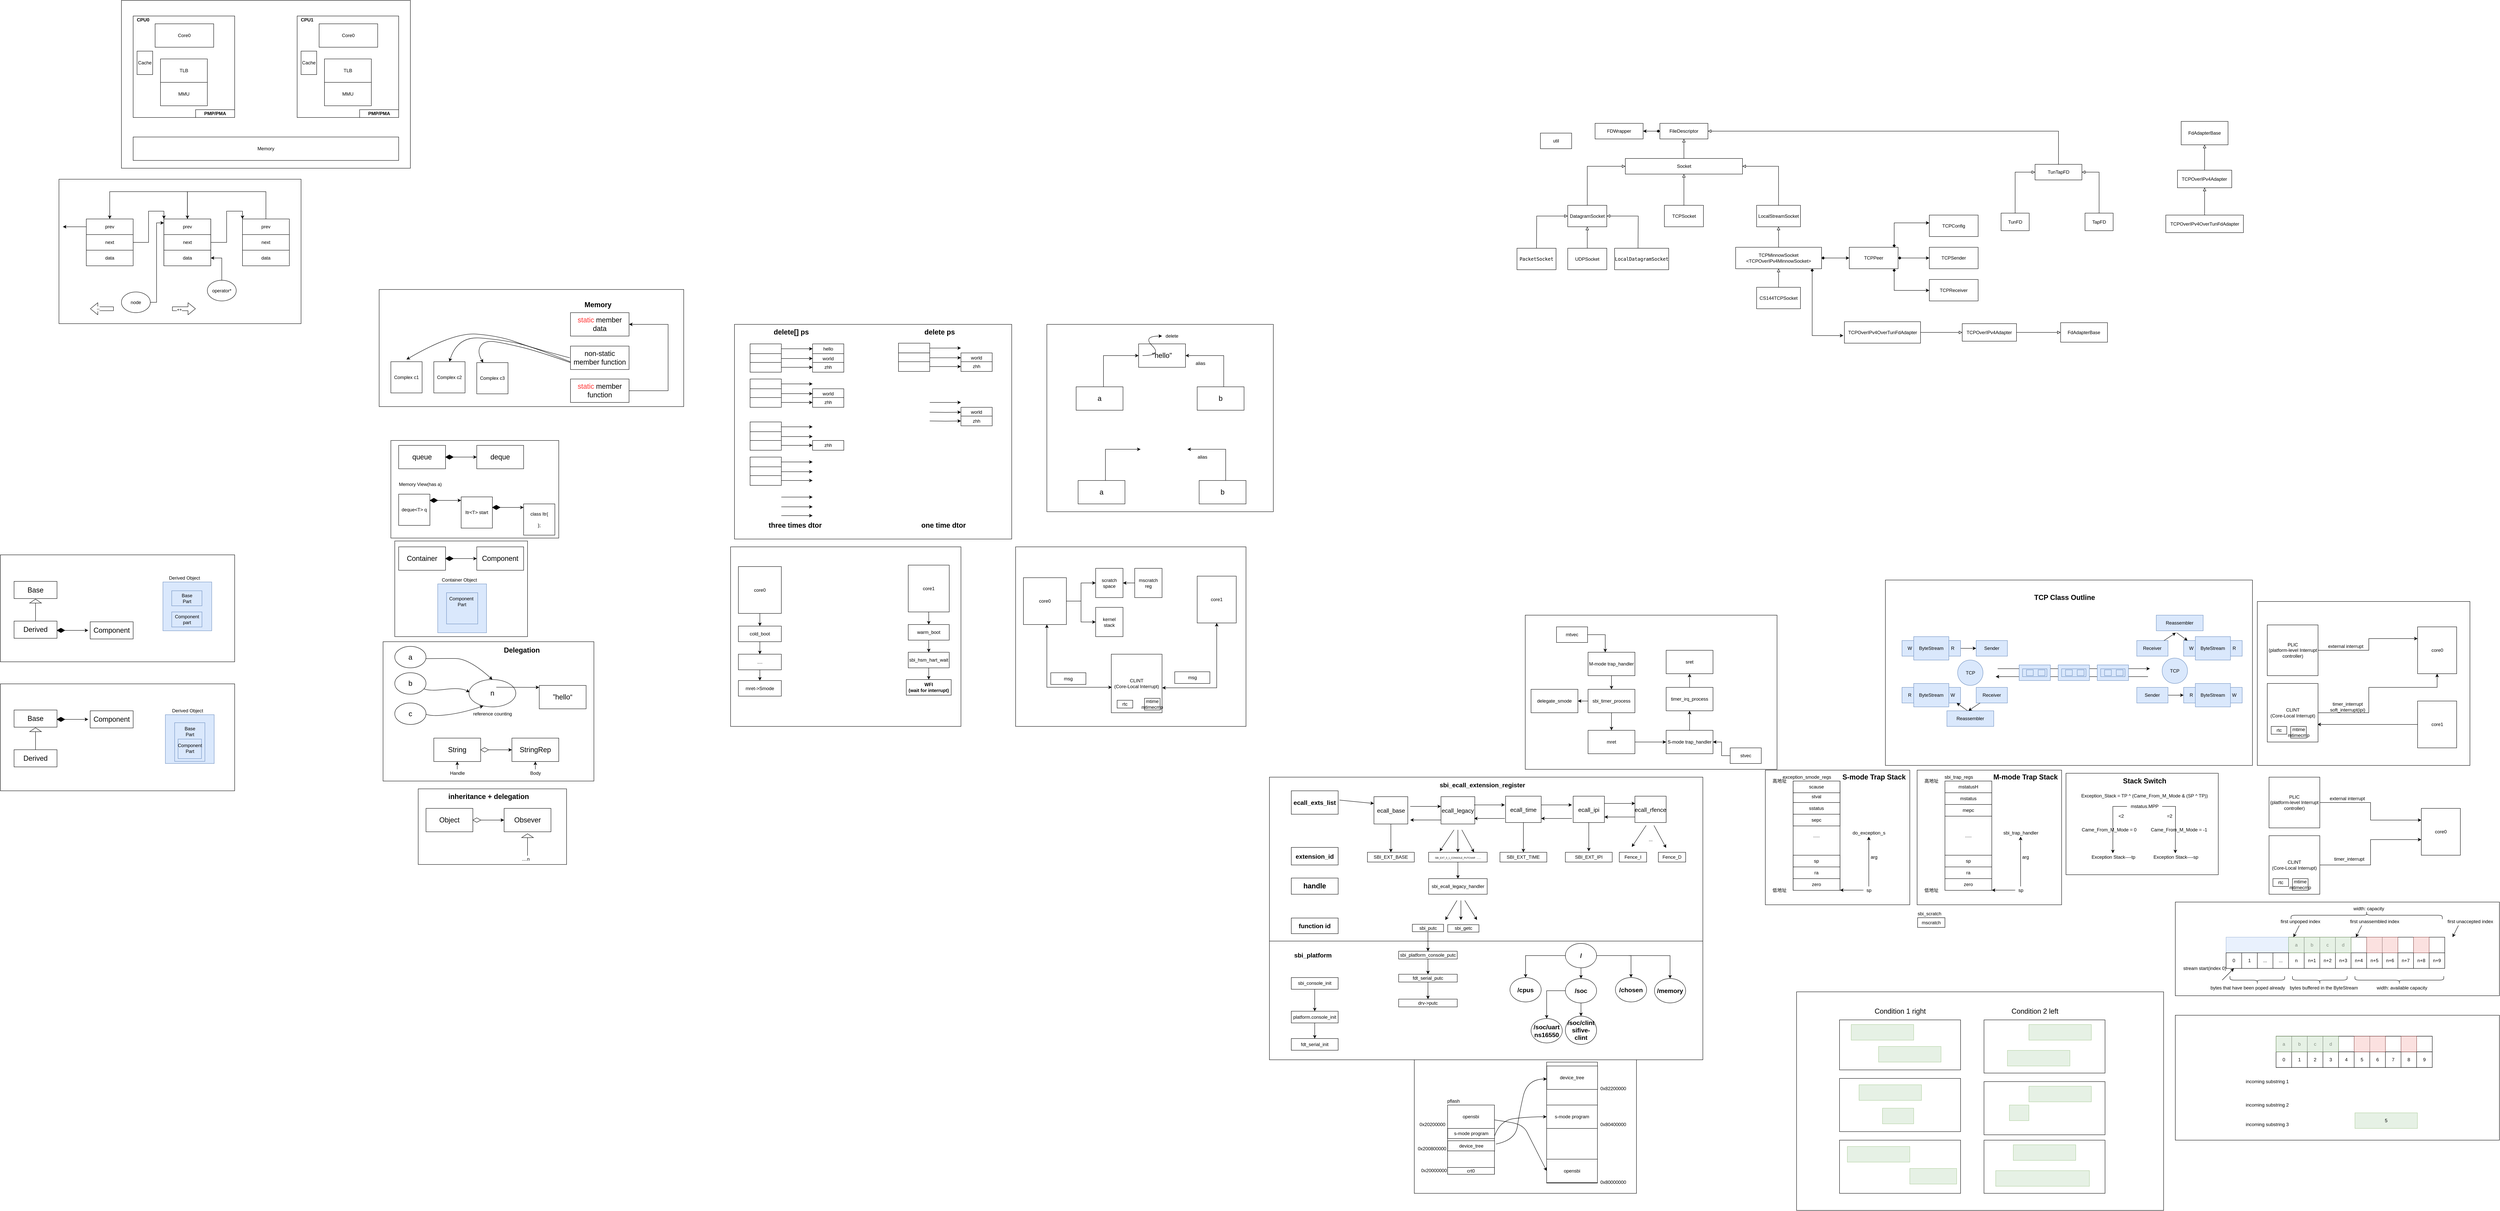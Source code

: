 <mxfile version="13.0.3" type="device"><diagram id="aZAEUIOySz5n1Q4_hi2n" name="Page-1"><mxGraphModel dx="6763" dy="2666" grid="1" gridSize="10" guides="1" tooltips="1" connect="1" arrows="1" fold="1" page="1" pageScale="1" pageWidth="850" pageHeight="1100" math="0" shadow="0"><root><mxCell id="0"/><mxCell id="1" parent="0"/><mxCell id="6P0UEuE_zc1xTMfyH1XW-31" value="" style="whiteSpace=wrap;html=1;" vertex="1" parent="1"><mxGeometry x="-5470" y="-1541.84" width="620" height="370" as="geometry"/></mxCell><mxCell id="lRo2mCZm7kw9le2by7Sv-16" value="" style="whiteSpace=wrap;html=1;" parent="1" vertex="1"><mxGeometry x="-5310" y="-2000" width="740" height="430" as="geometry"/></mxCell><mxCell id="F8IfzUXjiACNBvXsB3l2-106" value="" style="whiteSpace=wrap;html=1;fillColor=#FFFFFF;" parent="1" vertex="1"><mxGeometry x="-4550" y="20" width="380" height="193.75" as="geometry"/></mxCell><mxCell id="F8IfzUXjiACNBvXsB3l2-49" value="" style="whiteSpace=wrap;html=1;fillColor=#FFFFFF;" parent="1" vertex="1"><mxGeometry x="-4640" y="-357" width="540" height="357" as="geometry"/></mxCell><mxCell id="F8IfzUXjiACNBvXsB3l2-26" value="" style="whiteSpace=wrap;html=1;fillColor=#FFFFFF;" parent="1" vertex="1"><mxGeometry x="-4620" y="-872.5" width="430" height="250" as="geometry"/></mxCell><mxCell id="F8IfzUXjiACNBvXsB3l2-25" value="" style="whiteSpace=wrap;html=1;fillColor=#FFFFFF;" parent="1" vertex="1"><mxGeometry x="-4610" y="-615" width="340" height="245" as="geometry"/></mxCell><mxCell id="JUyuHnZWioqBA9-_wh-U-12" value="" style="whiteSpace=wrap;html=1;" parent="1" vertex="1"><mxGeometry x="-4650" y="-1259.34" width="780" height="300" as="geometry"/></mxCell><mxCell id="X4JGttU86AOoWsZ-EBRB-96" value="" style="whiteSpace=wrap;html=1;" parent="1" vertex="1"><mxGeometry x="-3740" y="-1170" width="710" height="550" as="geometry"/></mxCell><mxCell id="X4JGttU86AOoWsZ-EBRB-15" value="" style="whiteSpace=wrap;html=1;" parent="1" vertex="1"><mxGeometry x="-2940" y="-1170" width="580" height="480" as="geometry"/></mxCell><mxCell id="4P3AZQPGVrrjB3r3QeO5-71" value="" style="whiteSpace=wrap;html=1;" parent="1" vertex="1"><mxGeometry x="-1714.81" y="-425" width="644.81" height="395" as="geometry"/></mxCell><mxCell id="4P3AZQPGVrrjB3r3QeO5-51" value="" style="whiteSpace=wrap;html=1;" parent="1" vertex="1"><mxGeometry x="160" y="-460" width="544.5" height="420" as="geometry"/></mxCell><mxCell id="4P3AZQPGVrrjB3r3QeO5-50" value="" style="whiteSpace=wrap;html=1;" parent="1" vertex="1"><mxGeometry x="-1999" y="706.25" width="569" height="350" as="geometry"/></mxCell><mxCell id="degHYZaUZPrLLaQ7YTsM-110" value="" style="whiteSpace=wrap;html=1;" parent="1" vertex="1"><mxGeometry x="-2370" y="400" width="1110" height="314.07" as="geometry"/></mxCell><mxCell id="degHYZaUZPrLLaQ7YTsM-109" value="" style="whiteSpace=wrap;html=1;" parent="1" vertex="1"><mxGeometry x="-2370" y="-10" width="1110" height="420" as="geometry"/></mxCell><mxCell id="degHYZaUZPrLLaQ7YTsM-106" value="&lt;b style=&quot;font-size: 18px&quot;&gt;handle&lt;/b&gt;" style="rounded=0;whiteSpace=wrap;html=1;" parent="1" vertex="1"><mxGeometry x="-2314" y="248.5" width="120" height="41.5" as="geometry"/></mxCell><mxCell id="degHYZaUZPrLLaQ7YTsM-77" value="" style="rounded=0;whiteSpace=wrap;html=1;" parent="1" vertex="1"><mxGeometry x="-2004" y="366.94" width="80" height="19" as="geometry"/></mxCell><mxCell id="degHYZaUZPrLLaQ7YTsM-54" value="SBI_EXT_BASE" style="rounded=0;whiteSpace=wrap;html=1;" parent="1" vertex="1"><mxGeometry x="-2119" y="182.5" width="120" height="25" as="geometry"/></mxCell><mxCell id="degHYZaUZPrLLaQ7YTsM-35" value="" style="whiteSpace=wrap;html=1;" parent="1" vertex="1"><mxGeometry x="-711.25" y="-28" width="370" height="345" as="geometry"/></mxCell><mxCell id="degHYZaUZPrLLaQ7YTsM-18" value="" style="whiteSpace=wrap;html=1;" parent="1" vertex="1"><mxGeometry x="-330" y="-20" width="390" height="260" as="geometry"/></mxCell><mxCell id="y_Tmw9LWgd_3kWxieMWa-54" value="" style="whiteSpace=wrap;html=1;" parent="1" vertex="1"><mxGeometry x="-792.5" y="-515" width="940" height="475" as="geometry"/></mxCell><mxCell id="jSSx2Dsncqm9vPXBItsv-100" value="" style="whiteSpace=wrap;html=1;" parent="1" vertex="1"><mxGeometry x="-1020" y="540" width="940" height="560" as="geometry"/></mxCell><mxCell id="jSSx2Dsncqm9vPXBItsv-110" value="" style="rounded=0;whiteSpace=wrap;html=1;" parent="1" vertex="1"><mxGeometry x="-540" y="611.88" width="310" height="136.25" as="geometry"/></mxCell><mxCell id="jSSx2Dsncqm9vPXBItsv-109" value="" style="rounded=0;whiteSpace=wrap;html=1;" parent="1" vertex="1"><mxGeometry x="-910" y="920" width="310" height="136.25" as="geometry"/></mxCell><mxCell id="jSSx2Dsncqm9vPXBItsv-108" value="" style="rounded=0;whiteSpace=wrap;html=1;" parent="1" vertex="1"><mxGeometry x="-910" y="761.88" width="310" height="136.25" as="geometry"/></mxCell><mxCell id="jSSx2Dsncqm9vPXBItsv-107" value="" style="rounded=0;whiteSpace=wrap;html=1;" parent="1" vertex="1"><mxGeometry x="-910" y="611.88" width="310" height="128.12" as="geometry"/></mxCell><mxCell id="jSSx2Dsncqm9vPXBItsv-64" value="" style="whiteSpace=wrap;html=1;" parent="1" vertex="1"><mxGeometry x="-50" y="310" width="830" height="240" as="geometry"/></mxCell><mxCell id="jSSx2Dsncqm9vPXBItsv-6" style="edgeStyle=orthogonalEdgeStyle;rounded=0;orthogonalLoop=1;jettySize=auto;html=1;" parent="1" source="jSSx2Dsncqm9vPXBItsv-1" target="jSSx2Dsncqm9vPXBItsv-7" edge="1"><mxGeometry relative="1" as="geometry"><mxPoint x="430" y="215" as="targetPoint"/><Array as="points"><mxPoint x="450" y="215"/><mxPoint x="450" y="150"/></Array></mxGeometry></mxCell><mxCell id="jSSx2Dsncqm9vPXBItsv-1" value="CLINT&lt;br&gt;(Core-Local Interrupt)" style="whiteSpace=wrap;html=1;" parent="1" vertex="1"><mxGeometry x="190" y="140" width="130" height="150" as="geometry"/></mxCell><mxCell id="jSSx2Dsncqm9vPXBItsv-4" value="mtime&lt;br&gt;mtimecmp" style="rounded=0;whiteSpace=wrap;html=1;" parent="1" vertex="1"><mxGeometry x="250" y="250" width="40" height="30" as="geometry"/></mxCell><mxCell id="jSSx2Dsncqm9vPXBItsv-5" value="rtc" style="rounded=0;whiteSpace=wrap;html=1;" parent="1" vertex="1"><mxGeometry x="200" y="250" width="40" height="20" as="geometry"/></mxCell><mxCell id="jSSx2Dsncqm9vPXBItsv-7" value="core0" style="whiteSpace=wrap;html=1;" parent="1" vertex="1"><mxGeometry x="580" y="70" width="100" height="120" as="geometry"/></mxCell><mxCell id="jSSx2Dsncqm9vPXBItsv-8" value="timer_interrupt" style="text;html=1;align=center;verticalAlign=middle;resizable=0;points=[];autosize=1;" parent="1" vertex="1"><mxGeometry x="350" y="190" width="90" height="20" as="geometry"/></mxCell><mxCell id="jSSx2Dsncqm9vPXBItsv-10" style="edgeStyle=orthogonalEdgeStyle;rounded=0;orthogonalLoop=1;jettySize=auto;html=1;entryX=0;entryY=0.25;entryDx=0;entryDy=0;" parent="1" source="jSSx2Dsncqm9vPXBItsv-9" target="jSSx2Dsncqm9vPXBItsv-7" edge="1"><mxGeometry relative="1" as="geometry"><Array as="points"><mxPoint x="450" y="55"/><mxPoint x="450" y="100"/></Array></mxGeometry></mxCell><mxCell id="jSSx2Dsncqm9vPXBItsv-9" value="PLIC&lt;br&gt;(platform-level Interrupt controller)" style="whiteSpace=wrap;html=1;aspect=fixed;" parent="1" vertex="1"><mxGeometry x="190" y="-10" width="130" height="130" as="geometry"/></mxCell><mxCell id="jSSx2Dsncqm9vPXBItsv-11" value="external interrupt" style="text;html=1;align=center;verticalAlign=middle;resizable=0;points=[];autosize=1;" parent="1" vertex="1"><mxGeometry x="335" y="35" width="110" height="20" as="geometry"/></mxCell><mxCell id="jSSx2Dsncqm9vPXBItsv-12" value="" style="rounded=0;whiteSpace=wrap;html=1;" parent="1" vertex="1"><mxGeometry x="240" y="400" width="400" height="40" as="geometry"/></mxCell><mxCell id="jSSx2Dsncqm9vPXBItsv-13" value="a" style="rounded=0;whiteSpace=wrap;html=1;" parent="1" vertex="1"><mxGeometry x="240" y="400" width="40" height="40" as="geometry"/></mxCell><mxCell id="jSSx2Dsncqm9vPXBItsv-14" value="b" style="rounded=0;whiteSpace=wrap;html=1;" parent="1" vertex="1"><mxGeometry x="280" y="400" width="40" height="40" as="geometry"/></mxCell><mxCell id="jSSx2Dsncqm9vPXBItsv-15" value="c" style="rounded=0;whiteSpace=wrap;html=1;" parent="1" vertex="1"><mxGeometry x="320" y="400" width="40" height="40" as="geometry"/></mxCell><mxCell id="jSSx2Dsncqm9vPXBItsv-16" value="d" style="rounded=0;whiteSpace=wrap;html=1;" parent="1" vertex="1"><mxGeometry x="360" y="400" width="40" height="40" as="geometry"/></mxCell><mxCell id="jSSx2Dsncqm9vPXBItsv-17" value="" style="rounded=0;whiteSpace=wrap;html=1;" parent="1" vertex="1"><mxGeometry x="400" y="400" width="40" height="40" as="geometry"/></mxCell><mxCell id="jSSx2Dsncqm9vPXBItsv-18" value="" style="rounded=0;whiteSpace=wrap;html=1;" parent="1" vertex="1"><mxGeometry x="440" y="400" width="40" height="40" as="geometry"/></mxCell><mxCell id="jSSx2Dsncqm9vPXBItsv-19" value="" style="rounded=0;whiteSpace=wrap;html=1;" parent="1" vertex="1"><mxGeometry x="480" y="400" width="40" height="40" as="geometry"/></mxCell><mxCell id="jSSx2Dsncqm9vPXBItsv-20" value="" style="rounded=0;whiteSpace=wrap;html=1;" parent="1" vertex="1"><mxGeometry x="520" y="400" width="40" height="40" as="geometry"/></mxCell><mxCell id="jSSx2Dsncqm9vPXBItsv-21" value="" style="rounded=0;whiteSpace=wrap;html=1;" parent="1" vertex="1"><mxGeometry x="560" y="400" width="40" height="40" as="geometry"/></mxCell><mxCell id="jSSx2Dsncqm9vPXBItsv-22" value="" style="rounded=0;whiteSpace=wrap;html=1;" parent="1" vertex="1"><mxGeometry x="600" y="400" width="40" height="40" as="geometry"/></mxCell><mxCell id="jSSx2Dsncqm9vPXBItsv-24" value="" style="rounded=0;whiteSpace=wrap;html=1;" parent="1" vertex="1"><mxGeometry x="240" y="440" width="400" height="40" as="geometry"/></mxCell><mxCell id="jSSx2Dsncqm9vPXBItsv-25" value="n" style="rounded=0;whiteSpace=wrap;html=1;" parent="1" vertex="1"><mxGeometry x="240" y="440" width="40" height="40" as="geometry"/></mxCell><mxCell id="jSSx2Dsncqm9vPXBItsv-26" value="n+1" style="rounded=0;whiteSpace=wrap;html=1;" parent="1" vertex="1"><mxGeometry x="280" y="440" width="40" height="40" as="geometry"/></mxCell><mxCell id="jSSx2Dsncqm9vPXBItsv-27" value="n+2" style="rounded=0;whiteSpace=wrap;html=1;" parent="1" vertex="1"><mxGeometry x="320" y="440" width="40" height="40" as="geometry"/></mxCell><mxCell id="jSSx2Dsncqm9vPXBItsv-28" value="n+3" style="rounded=0;whiteSpace=wrap;html=1;" parent="1" vertex="1"><mxGeometry x="360" y="440" width="40" height="40" as="geometry"/></mxCell><mxCell id="jSSx2Dsncqm9vPXBItsv-29" value="n+4" style="rounded=0;whiteSpace=wrap;html=1;" parent="1" vertex="1"><mxGeometry x="400" y="440" width="40" height="40" as="geometry"/></mxCell><mxCell id="jSSx2Dsncqm9vPXBItsv-30" value="n+5" style="rounded=0;whiteSpace=wrap;html=1;" parent="1" vertex="1"><mxGeometry x="440" y="440" width="40" height="40" as="geometry"/></mxCell><mxCell id="jSSx2Dsncqm9vPXBItsv-31" value="n+6" style="rounded=0;whiteSpace=wrap;html=1;" parent="1" vertex="1"><mxGeometry x="480" y="440" width="40" height="40" as="geometry"/></mxCell><mxCell id="jSSx2Dsncqm9vPXBItsv-32" value="n+7" style="rounded=0;whiteSpace=wrap;html=1;" parent="1" vertex="1"><mxGeometry x="520" y="440" width="40" height="40" as="geometry"/></mxCell><mxCell id="jSSx2Dsncqm9vPXBItsv-33" value="n+8" style="rounded=0;whiteSpace=wrap;html=1;" parent="1" vertex="1"><mxGeometry x="560" y="440" width="40" height="40" as="geometry"/></mxCell><mxCell id="jSSx2Dsncqm9vPXBItsv-34" value="n+9" style="rounded=0;whiteSpace=wrap;html=1;" parent="1" vertex="1"><mxGeometry x="600" y="440" width="40" height="40" as="geometry"/></mxCell><mxCell id="jSSx2Dsncqm9vPXBItsv-37" value="" style="shape=curlyBracket;whiteSpace=wrap;html=1;rounded=1;rotation=-90;" parent="1" vertex="1"><mxGeometry x="150" y="440" width="20" height="140" as="geometry"/></mxCell><mxCell id="jSSx2Dsncqm9vPXBItsv-40" value="" style="rounded=0;whiteSpace=wrap;html=1;fillColor=#dae8fc;strokeColor=#6c8ebf;opacity=60;" parent="1" vertex="1"><mxGeometry x="80" y="400" width="160" height="40" as="geometry"/></mxCell><mxCell id="jSSx2Dsncqm9vPXBItsv-41" value="" style="rounded=0;whiteSpace=wrap;html=1;fillColor=#d5e8d4;strokeColor=#82b366;opacity=60;" parent="1" vertex="1"><mxGeometry x="240" y="400" width="160" height="40" as="geometry"/></mxCell><mxCell id="jSSx2Dsncqm9vPXBItsv-43" value="0" style="rounded=0;whiteSpace=wrap;html=1;" parent="1" vertex="1"><mxGeometry x="80" y="440" width="40" height="40" as="geometry"/></mxCell><mxCell id="jSSx2Dsncqm9vPXBItsv-44" value="1" style="rounded=0;whiteSpace=wrap;html=1;" parent="1" vertex="1"><mxGeometry x="120" y="440" width="40" height="40" as="geometry"/></mxCell><mxCell id="jSSx2Dsncqm9vPXBItsv-45" value="..." style="rounded=0;whiteSpace=wrap;html=1;" parent="1" vertex="1"><mxGeometry x="160" y="440" width="40" height="40" as="geometry"/></mxCell><mxCell id="jSSx2Dsncqm9vPXBItsv-46" value="..." style="rounded=0;whiteSpace=wrap;html=1;" parent="1" vertex="1"><mxGeometry x="200" y="440" width="40" height="40" as="geometry"/></mxCell><mxCell id="jSSx2Dsncqm9vPXBItsv-47" value="" style="endArrow=classic;html=1;" parent="1" edge="1"><mxGeometry width="50" height="50" relative="1" as="geometry"><mxPoint x="70" y="510" as="sourcePoint"/><mxPoint x="100" y="480" as="targetPoint"/></mxGeometry></mxCell><mxCell id="jSSx2Dsncqm9vPXBItsv-48" value="stream start(index 0)" style="text;html=1;align=center;verticalAlign=middle;resizable=0;points=[];autosize=1;" parent="1" vertex="1"><mxGeometry x="-40" y="470" width="130" height="20" as="geometry"/></mxCell><mxCell id="jSSx2Dsncqm9vPXBItsv-49" value="bytes that have been poped already" style="text;html=1;align=center;verticalAlign=middle;resizable=0;points=[];autosize=1;" parent="1" vertex="1"><mxGeometry x="30" y="520" width="210" height="20" as="geometry"/></mxCell><mxCell id="jSSx2Dsncqm9vPXBItsv-50" value="" style="endArrow=classic;html=1;" parent="1" edge="1"><mxGeometry width="50" height="50" relative="1" as="geometry"><mxPoint x="267.5" y="370" as="sourcePoint"/><mxPoint x="252.5" y="400" as="targetPoint"/></mxGeometry></mxCell><mxCell id="jSSx2Dsncqm9vPXBItsv-51" value="first unpoped index" style="text;html=1;align=center;verticalAlign=middle;resizable=0;points=[];autosize=1;" parent="1" vertex="1"><mxGeometry x="210" y="350" width="120" height="20" as="geometry"/></mxCell><mxCell id="jSSx2Dsncqm9vPXBItsv-52" value="" style="shape=curlyBracket;whiteSpace=wrap;html=1;rounded=1;rotation=-90;" parent="1" vertex="1"><mxGeometry x="310" y="440" width="20" height="140" as="geometry"/></mxCell><mxCell id="jSSx2Dsncqm9vPXBItsv-53" value="bytes buffered in the ByteStream" style="text;html=1;align=center;verticalAlign=middle;resizable=0;points=[];autosize=1;" parent="1" vertex="1"><mxGeometry x="235" y="520" width="190" height="20" as="geometry"/></mxCell><mxCell id="jSSx2Dsncqm9vPXBItsv-54" value="" style="rounded=0;whiteSpace=wrap;html=1;fillColor=#f8cecc;strokeColor=#b85450;opacity=60;" parent="1" vertex="1"><mxGeometry x="440" y="400" width="80" height="40" as="geometry"/></mxCell><mxCell id="jSSx2Dsncqm9vPXBItsv-55" value="" style="rounded=0;whiteSpace=wrap;html=1;fillColor=#f8cecc;strokeColor=#b85450;opacity=60;" parent="1" vertex="1"><mxGeometry x="560" y="400" width="40" height="40" as="geometry"/></mxCell><mxCell id="jSSx2Dsncqm9vPXBItsv-56" value="first unassembled index" style="text;html=1;align=center;verticalAlign=middle;resizable=0;points=[];autosize=1;" parent="1" vertex="1"><mxGeometry x="390" y="350" width="140" height="20" as="geometry"/></mxCell><mxCell id="jSSx2Dsncqm9vPXBItsv-57" value="" style="endArrow=classic;html=1;" parent="1" edge="1"><mxGeometry width="50" height="50" relative="1" as="geometry"><mxPoint x="427.5" y="370" as="sourcePoint"/><mxPoint x="412.5" y="400" as="targetPoint"/></mxGeometry></mxCell><mxCell id="jSSx2Dsncqm9vPXBItsv-58" value="" style="shape=curlyBracket;whiteSpace=wrap;html=1;rounded=1;rotation=-90;" parent="1" vertex="1"><mxGeometry x="513.75" y="396.25" width="20" height="227.5" as="geometry"/></mxCell><mxCell id="jSSx2Dsncqm9vPXBItsv-59" value="width: available capacity" style="text;html=1;align=center;verticalAlign=middle;resizable=0;points=[];autosize=1;" parent="1" vertex="1"><mxGeometry x="460" y="520" width="140" height="20" as="geometry"/></mxCell><mxCell id="jSSx2Dsncqm9vPXBItsv-60" value="" style="shape=curlyBracket;whiteSpace=wrap;html=1;rounded=1;rotation=90;" parent="1" vertex="1"><mxGeometry x="430" y="150" width="20" height="387.5" as="geometry"/></mxCell><mxCell id="jSSx2Dsncqm9vPXBItsv-61" value="width: capacity" style="text;html=1;align=center;verticalAlign=middle;resizable=0;points=[];autosize=1;" parent="1" vertex="1"><mxGeometry x="400" y="317" width="90" height="20" as="geometry"/></mxCell><mxCell id="jSSx2Dsncqm9vPXBItsv-62" value="first unaccepted index" style="text;html=1;align=center;verticalAlign=middle;resizable=0;points=[];autosize=1;" parent="1" vertex="1"><mxGeometry x="640" y="350" width="130" height="20" as="geometry"/></mxCell><mxCell id="jSSx2Dsncqm9vPXBItsv-63" value="" style="endArrow=classic;html=1;" parent="1" edge="1"><mxGeometry width="50" height="50" relative="1" as="geometry"><mxPoint x="675.0" y="370" as="sourcePoint"/><mxPoint x="660" y="400" as="targetPoint"/></mxGeometry></mxCell><mxCell id="jSSx2Dsncqm9vPXBItsv-65" value="" style="whiteSpace=wrap;html=1;" parent="1" vertex="1"><mxGeometry x="-50" y="600" width="830" height="320" as="geometry"/></mxCell><mxCell id="jSSx2Dsncqm9vPXBItsv-66" value="" style="rounded=0;whiteSpace=wrap;html=1;" parent="1" vertex="1"><mxGeometry x="208" y="653.75" width="400" height="40" as="geometry"/></mxCell><mxCell id="jSSx2Dsncqm9vPXBItsv-67" value="a" style="rounded=0;whiteSpace=wrap;html=1;" parent="1" vertex="1"><mxGeometry x="208" y="653.75" width="40" height="40" as="geometry"/></mxCell><mxCell id="jSSx2Dsncqm9vPXBItsv-68" value="b" style="rounded=0;whiteSpace=wrap;html=1;" parent="1" vertex="1"><mxGeometry x="248" y="653.75" width="40" height="40" as="geometry"/></mxCell><mxCell id="jSSx2Dsncqm9vPXBItsv-69" value="c" style="rounded=0;whiteSpace=wrap;html=1;" parent="1" vertex="1"><mxGeometry x="288" y="653.75" width="40" height="40" as="geometry"/></mxCell><mxCell id="jSSx2Dsncqm9vPXBItsv-70" value="d" style="rounded=0;whiteSpace=wrap;html=1;" parent="1" vertex="1"><mxGeometry x="328" y="653.75" width="40" height="40" as="geometry"/></mxCell><mxCell id="jSSx2Dsncqm9vPXBItsv-71" value="" style="rounded=0;whiteSpace=wrap;html=1;" parent="1" vertex="1"><mxGeometry x="368" y="653.75" width="40" height="40" as="geometry"/></mxCell><mxCell id="jSSx2Dsncqm9vPXBItsv-72" value="" style="rounded=0;whiteSpace=wrap;html=1;" parent="1" vertex="1"><mxGeometry x="408" y="653.75" width="40" height="40" as="geometry"/></mxCell><mxCell id="jSSx2Dsncqm9vPXBItsv-73" value="" style="rounded=0;whiteSpace=wrap;html=1;" parent="1" vertex="1"><mxGeometry x="448" y="653.75" width="40" height="40" as="geometry"/></mxCell><mxCell id="jSSx2Dsncqm9vPXBItsv-74" value="" style="rounded=0;whiteSpace=wrap;html=1;" parent="1" vertex="1"><mxGeometry x="488" y="653.75" width="40" height="40" as="geometry"/></mxCell><mxCell id="jSSx2Dsncqm9vPXBItsv-75" value="" style="rounded=0;whiteSpace=wrap;html=1;" parent="1" vertex="1"><mxGeometry x="528" y="653.75" width="40" height="40" as="geometry"/></mxCell><mxCell id="jSSx2Dsncqm9vPXBItsv-76" value="" style="rounded=0;whiteSpace=wrap;html=1;" parent="1" vertex="1"><mxGeometry x="568" y="653.75" width="40" height="40" as="geometry"/></mxCell><mxCell id="jSSx2Dsncqm9vPXBItsv-77" value="" style="rounded=0;whiteSpace=wrap;html=1;" parent="1" vertex="1"><mxGeometry x="208" y="693.75" width="400" height="40" as="geometry"/></mxCell><mxCell id="jSSx2Dsncqm9vPXBItsv-78" value="0" style="rounded=0;whiteSpace=wrap;html=1;" parent="1" vertex="1"><mxGeometry x="208" y="693.75" width="40" height="40" as="geometry"/></mxCell><mxCell id="jSSx2Dsncqm9vPXBItsv-79" value="1" style="rounded=0;whiteSpace=wrap;html=1;" parent="1" vertex="1"><mxGeometry x="248" y="693.75" width="40" height="40" as="geometry"/></mxCell><mxCell id="jSSx2Dsncqm9vPXBItsv-80" value="2" style="rounded=0;whiteSpace=wrap;html=1;" parent="1" vertex="1"><mxGeometry x="288" y="693.75" width="40" height="40" as="geometry"/></mxCell><mxCell id="jSSx2Dsncqm9vPXBItsv-81" value="3" style="rounded=0;whiteSpace=wrap;html=1;" parent="1" vertex="1"><mxGeometry x="328" y="693.75" width="40" height="40" as="geometry"/></mxCell><mxCell id="jSSx2Dsncqm9vPXBItsv-82" value="4" style="rounded=0;whiteSpace=wrap;html=1;" parent="1" vertex="1"><mxGeometry x="368" y="693.75" width="40" height="40" as="geometry"/></mxCell><mxCell id="jSSx2Dsncqm9vPXBItsv-83" value="5" style="rounded=0;whiteSpace=wrap;html=1;" parent="1" vertex="1"><mxGeometry x="408" y="693.75" width="40" height="40" as="geometry"/></mxCell><mxCell id="jSSx2Dsncqm9vPXBItsv-84" value="6" style="rounded=0;whiteSpace=wrap;html=1;" parent="1" vertex="1"><mxGeometry x="448" y="693.75" width="40" height="40" as="geometry"/></mxCell><mxCell id="jSSx2Dsncqm9vPXBItsv-85" value="7" style="rounded=0;whiteSpace=wrap;html=1;" parent="1" vertex="1"><mxGeometry x="488" y="693.75" width="40" height="40" as="geometry"/></mxCell><mxCell id="jSSx2Dsncqm9vPXBItsv-86" value="8" style="rounded=0;whiteSpace=wrap;html=1;" parent="1" vertex="1"><mxGeometry x="528" y="693.75" width="40" height="40" as="geometry"/></mxCell><mxCell id="jSSx2Dsncqm9vPXBItsv-87" value="9" style="rounded=0;whiteSpace=wrap;html=1;" parent="1" vertex="1"><mxGeometry x="568" y="693.75" width="40" height="40" as="geometry"/></mxCell><mxCell id="jSSx2Dsncqm9vPXBItsv-88" value="" style="rounded=0;whiteSpace=wrap;html=1;fillColor=#d5e8d4;strokeColor=#82b366;opacity=60;" parent="1" vertex="1"><mxGeometry x="208" y="653.75" width="160" height="40" as="geometry"/></mxCell><mxCell id="jSSx2Dsncqm9vPXBItsv-90" value="" style="rounded=0;whiteSpace=wrap;html=1;fillColor=#f8cecc;strokeColor=#b85450;opacity=60;" parent="1" vertex="1"><mxGeometry x="408" y="653.75" width="80" height="40" as="geometry"/></mxCell><mxCell id="jSSx2Dsncqm9vPXBItsv-91" value="" style="rounded=0;whiteSpace=wrap;html=1;fillColor=#f8cecc;strokeColor=#b85450;opacity=60;" parent="1" vertex="1"><mxGeometry x="528" y="653.75" width="40" height="40" as="geometry"/></mxCell><mxCell id="jSSx2Dsncqm9vPXBItsv-94" value="" style="rounded=0;whiteSpace=wrap;html=1;fillColor=#d5e8d4;strokeColor=#82b366;opacity=60;" parent="1" vertex="1"><mxGeometry x="-880" y="623.75" width="160" height="40" as="geometry"/></mxCell><mxCell id="jSSx2Dsncqm9vPXBItsv-95" value="" style="rounded=0;whiteSpace=wrap;html=1;fillColor=#d5e8d4;strokeColor=#82b366;opacity=60;" parent="1" vertex="1"><mxGeometry x="-810" y="680" width="160" height="40" as="geometry"/></mxCell><mxCell id="jSSx2Dsncqm9vPXBItsv-96" value="incoming substring 1" style="text;html=1;align=center;verticalAlign=middle;resizable=0;points=[];autosize=1;" parent="1" vertex="1"><mxGeometry x="120" y="760" width="130" height="20" as="geometry"/></mxCell><mxCell id="jSSx2Dsncqm9vPXBItsv-97" value="incoming substring 2" style="text;html=1;align=center;verticalAlign=middle;resizable=0;points=[];autosize=1;" parent="1" vertex="1"><mxGeometry x="120" y="820" width="130" height="20" as="geometry"/></mxCell><mxCell id="jSSx2Dsncqm9vPXBItsv-98" value="5" style="rounded=0;whiteSpace=wrap;html=1;fillColor=#d5e8d4;strokeColor=#82b366;opacity=60;" parent="1" vertex="1"><mxGeometry x="410" y="850" width="160" height="40" as="geometry"/></mxCell><mxCell id="jSSx2Dsncqm9vPXBItsv-99" value="incoming substring 3" style="text;html=1;align=center;verticalAlign=middle;resizable=0;points=[];autosize=1;" parent="1" vertex="1"><mxGeometry x="120" y="870" width="130" height="20" as="geometry"/></mxCell><mxCell id="jSSx2Dsncqm9vPXBItsv-101" value="" style="rounded=0;whiteSpace=wrap;html=1;fillColor=#d5e8d4;strokeColor=#82b366;opacity=60;" parent="1" vertex="1"><mxGeometry x="-425" y="623.75" width="160" height="40" as="geometry"/></mxCell><mxCell id="jSSx2Dsncqm9vPXBItsv-102" value="" style="rounded=0;whiteSpace=wrap;html=1;fillColor=#d5e8d4;strokeColor=#82b366;opacity=60;" parent="1" vertex="1"><mxGeometry x="-480" y="690" width="160" height="40" as="geometry"/></mxCell><mxCell id="jSSx2Dsncqm9vPXBItsv-103" value="" style="rounded=0;whiteSpace=wrap;html=1;fillColor=#d5e8d4;strokeColor=#82b366;opacity=60;" parent="1" vertex="1"><mxGeometry x="-860" y="778.13" width="160" height="40" as="geometry"/></mxCell><mxCell id="jSSx2Dsncqm9vPXBItsv-104" value="" style="rounded=0;whiteSpace=wrap;html=1;fillColor=#d5e8d4;strokeColor=#82b366;opacity=60;" parent="1" vertex="1"><mxGeometry x="-800" y="838.13" width="80" height="40" as="geometry"/></mxCell><mxCell id="jSSx2Dsncqm9vPXBItsv-105" value="" style="rounded=0;whiteSpace=wrap;html=1;fillColor=#d5e8d4;strokeColor=#82b366;opacity=60;" parent="1" vertex="1"><mxGeometry x="-890" y="936.25" width="160" height="40" as="geometry"/></mxCell><mxCell id="jSSx2Dsncqm9vPXBItsv-106" value="" style="rounded=0;whiteSpace=wrap;html=1;fillColor=#d5e8d4;strokeColor=#82b366;opacity=60;" parent="1" vertex="1"><mxGeometry x="-730" y="992.5" width="120" height="40" as="geometry"/></mxCell><mxCell id="jSSx2Dsncqm9vPXBItsv-111" value="" style="rounded=0;whiteSpace=wrap;html=1;" parent="1" vertex="1"><mxGeometry x="-540" y="770" width="310" height="136.25" as="geometry"/></mxCell><mxCell id="jSSx2Dsncqm9vPXBItsv-112" value="" style="rounded=0;whiteSpace=wrap;html=1;fillColor=#d5e8d4;strokeColor=#82b366;opacity=60;" parent="1" vertex="1"><mxGeometry x="-425" y="781.87" width="160" height="40" as="geometry"/></mxCell><mxCell id="jSSx2Dsncqm9vPXBItsv-113" value="" style="rounded=0;whiteSpace=wrap;html=1;fillColor=#d5e8d4;strokeColor=#82b366;opacity=60;" parent="1" vertex="1"><mxGeometry x="-475" y="830" width="50" height="40" as="geometry"/></mxCell><mxCell id="jSSx2Dsncqm9vPXBItsv-114" value="" style="rounded=0;whiteSpace=wrap;html=1;" parent="1" vertex="1"><mxGeometry x="-540" y="920" width="310" height="136.25" as="geometry"/></mxCell><mxCell id="jSSx2Dsncqm9vPXBItsv-115" value="" style="rounded=0;whiteSpace=wrap;html=1;fillColor=#d5e8d4;strokeColor=#82b366;opacity=60;" parent="1" vertex="1"><mxGeometry x="-465" y="931.87" width="160" height="40" as="geometry"/></mxCell><mxCell id="jSSx2Dsncqm9vPXBItsv-116" value="" style="rounded=0;whiteSpace=wrap;html=1;fillColor=#d5e8d4;strokeColor=#82b366;opacity=60;" parent="1" vertex="1"><mxGeometry x="-510" y="998.12" width="240" height="40" as="geometry"/></mxCell><mxCell id="jSSx2Dsncqm9vPXBItsv-117" value="&lt;font style=&quot;font-size: 18px&quot;&gt;Condition 1 right&lt;/font&gt;" style="text;html=1;align=center;verticalAlign=middle;resizable=0;points=[];autosize=1;" parent="1" vertex="1"><mxGeometry x="-830" y="580" width="150" height="20" as="geometry"/></mxCell><mxCell id="jSSx2Dsncqm9vPXBItsv-118" value="&lt;font style=&quot;font-size: 18px&quot;&gt;Condition 2 left&lt;/font&gt;" style="text;html=1;align=center;verticalAlign=middle;resizable=0;points=[];autosize=1;" parent="1" vertex="1"><mxGeometry x="-480" y="580" width="140" height="20" as="geometry"/></mxCell><mxCell id="ZbXEHAIi9ZOQT4qmmN70-14" style="edgeStyle=orthogonalEdgeStyle;rounded=0;orthogonalLoop=1;jettySize=auto;html=1;" parent="1" source="ZbXEHAIi9ZOQT4qmmN70-1" edge="1"><mxGeometry relative="1" as="geometry"><mxPoint x="314" y="-145" as="targetPoint"/><Array as="points"><mxPoint x="314" y="-145"/></Array></mxGeometry></mxCell><mxCell id="ZbXEHAIi9ZOQT4qmmN70-1" value="core1" style="whiteSpace=wrap;html=1;" parent="1" vertex="1"><mxGeometry x="570.5" y="-205" width="100" height="120" as="geometry"/></mxCell><mxCell id="ZbXEHAIi9ZOQT4qmmN70-2" style="edgeStyle=orthogonalEdgeStyle;rounded=0;orthogonalLoop=1;jettySize=auto;html=1;" parent="1" source="ZbXEHAIi9ZOQT4qmmN70-3" target="ZbXEHAIi9ZOQT4qmmN70-6" edge="1"><mxGeometry relative="1" as="geometry"><mxPoint x="425.5" y="-175" as="targetPoint"/><Array as="points"><mxPoint x="445.5" y="-175"/><mxPoint x="445.5" y="-240"/></Array></mxGeometry></mxCell><mxCell id="ZbXEHAIi9ZOQT4qmmN70-3" value="CLINT&lt;br&gt;(Core-Local Interrupt)" style="whiteSpace=wrap;html=1;" parent="1" vertex="1"><mxGeometry x="185.5" y="-250" width="130" height="150" as="geometry"/></mxCell><mxCell id="ZbXEHAIi9ZOQT4qmmN70-4" value="mtime&lt;br&gt;mtimecmp" style="rounded=0;whiteSpace=wrap;html=1;" parent="1" vertex="1"><mxGeometry x="245.5" y="-140" width="40" height="30" as="geometry"/></mxCell><mxCell id="ZbXEHAIi9ZOQT4qmmN70-5" value="rtc" style="rounded=0;whiteSpace=wrap;html=1;" parent="1" vertex="1"><mxGeometry x="195.5" y="-140" width="40" height="20" as="geometry"/></mxCell><mxCell id="ZbXEHAIi9ZOQT4qmmN70-6" value="core0" style="whiteSpace=wrap;html=1;" parent="1" vertex="1"><mxGeometry x="570.5" y="-395" width="100" height="120" as="geometry"/></mxCell><mxCell id="ZbXEHAIi9ZOQT4qmmN70-7" value="timer_interrupt&lt;br&gt;soft_interrupt(ipi)" style="text;html=1;align=center;verticalAlign=middle;resizable=0;points=[];autosize=1;" parent="1" vertex="1"><mxGeometry x="335.5" y="-205" width="110" height="30" as="geometry"/></mxCell><mxCell id="ZbXEHAIi9ZOQT4qmmN70-8" style="edgeStyle=orthogonalEdgeStyle;rounded=0;orthogonalLoop=1;jettySize=auto;html=1;entryX=0;entryY=0.25;entryDx=0;entryDy=0;" parent="1" source="ZbXEHAIi9ZOQT4qmmN70-9" target="ZbXEHAIi9ZOQT4qmmN70-6" edge="1"><mxGeometry relative="1" as="geometry"><Array as="points"><mxPoint x="445.5" y="-335"/><mxPoint x="445.5" y="-365"/></Array></mxGeometry></mxCell><mxCell id="ZbXEHAIi9ZOQT4qmmN70-9" value="PLIC&lt;br&gt;(platform-level Interrupt controller)" style="whiteSpace=wrap;html=1;aspect=fixed;" parent="1" vertex="1"><mxGeometry x="185.5" y="-400" width="130" height="130" as="geometry"/></mxCell><mxCell id="ZbXEHAIi9ZOQT4qmmN70-10" value="external interrupt" style="text;html=1;align=center;verticalAlign=middle;resizable=0;points=[];autosize=1;" parent="1" vertex="1"><mxGeometry x="330.5" y="-355" width="110" height="20" as="geometry"/></mxCell><mxCell id="y_Tmw9LWgd_3kWxieMWa-1" value="W" style="whiteSpace=wrap;html=1;fillColor=#dae8fc;strokeColor=#6c8ebf;" parent="1" vertex="1"><mxGeometry x="-750" y="-360" width="40" height="40" as="geometry"/></mxCell><mxCell id="y_Tmw9LWgd_3kWxieMWa-14" value="" style="edgeStyle=orthogonalEdgeStyle;rounded=0;orthogonalLoop=1;jettySize=auto;html=1;" parent="1" source="y_Tmw9LWgd_3kWxieMWa-2" target="y_Tmw9LWgd_3kWxieMWa-8" edge="1"><mxGeometry relative="1" as="geometry"/></mxCell><mxCell id="y_Tmw9LWgd_3kWxieMWa-2" value="R" style="whiteSpace=wrap;html=1;fillColor=#dae8fc;strokeColor=#6c8ebf;" parent="1" vertex="1"><mxGeometry x="-640" y="-360" width="40" height="40" as="geometry"/></mxCell><mxCell id="y_Tmw9LWgd_3kWxieMWa-3" value="ByteStream" style="rounded=0;whiteSpace=wrap;html=1;fillColor=#dae8fc;strokeColor=#6c8ebf;" parent="1" vertex="1"><mxGeometry x="-720" y="-370" width="90" height="60" as="geometry"/></mxCell><mxCell id="y_Tmw9LWgd_3kWxieMWa-4" value="R" style="whiteSpace=wrap;html=1;fillColor=#dae8fc;strokeColor=#6c8ebf;" parent="1" vertex="1"><mxGeometry x="-750" y="-240" width="40" height="40" as="geometry"/></mxCell><mxCell id="y_Tmw9LWgd_3kWxieMWa-5" value="W" style="whiteSpace=wrap;html=1;fillColor=#dae8fc;strokeColor=#6c8ebf;" parent="1" vertex="1"><mxGeometry x="-640" y="-240" width="40" height="40" as="geometry"/></mxCell><mxCell id="y_Tmw9LWgd_3kWxieMWa-6" value="ByteStream" style="rounded=0;whiteSpace=wrap;html=1;fillColor=#dae8fc;strokeColor=#6c8ebf;" parent="1" vertex="1"><mxGeometry x="-720" y="-250" width="90" height="60" as="geometry"/></mxCell><mxCell id="y_Tmw9LWgd_3kWxieMWa-7" value="Receiver" style="rounded=0;whiteSpace=wrap;html=1;fillColor=#dae8fc;strokeColor=#6c8ebf;" parent="1" vertex="1"><mxGeometry x="-560" y="-240" width="80" height="40" as="geometry"/></mxCell><mxCell id="y_Tmw9LWgd_3kWxieMWa-8" value="Sender" style="rounded=0;whiteSpace=wrap;html=1;fillColor=#dae8fc;strokeColor=#6c8ebf;" parent="1" vertex="1"><mxGeometry x="-560" y="-360" width="80" height="40" as="geometry"/></mxCell><mxCell id="y_Tmw9LWgd_3kWxieMWa-9" value="TCP" style="ellipse;whiteSpace=wrap;html=1;aspect=fixed;fillColor=#dae8fc;strokeColor=#6c8ebf;" parent="1" vertex="1"><mxGeometry x="-607.5" y="-310" width="65" height="65" as="geometry"/></mxCell><mxCell id="y_Tmw9LWgd_3kWxieMWa-10" value="Reassembler" style="rounded=0;whiteSpace=wrap;html=1;fillColor=#dae8fc;strokeColor=#6c8ebf;" parent="1" vertex="1"><mxGeometry x="-635" y="-180" width="120" height="40" as="geometry"/></mxCell><mxCell id="y_Tmw9LWgd_3kWxieMWa-11" value="" style="endArrow=classic;html=1;" parent="1" edge="1"><mxGeometry width="50" height="50" relative="1" as="geometry"><mxPoint x="-550" y="-200" as="sourcePoint"/><mxPoint x="-580" y="-180" as="targetPoint"/><Array as="points"/></mxGeometry></mxCell><mxCell id="y_Tmw9LWgd_3kWxieMWa-12" value="" style="endArrow=classic;html=1;entryX=0.75;entryY=1;entryDx=0;entryDy=0;" parent="1" target="y_Tmw9LWgd_3kWxieMWa-5" edge="1"><mxGeometry width="50" height="50" relative="1" as="geometry"><mxPoint x="-582" y="-180" as="sourcePoint"/><mxPoint x="-635" y="-210" as="targetPoint"/></mxGeometry></mxCell><mxCell id="y_Tmw9LWgd_3kWxieMWa-15" value="W" style="whiteSpace=wrap;html=1;fillColor=#dae8fc;strokeColor=#6c8ebf;" parent="1" vertex="1"><mxGeometry x="-28.75" y="-360" width="40" height="40" as="geometry"/></mxCell><mxCell id="y_Tmw9LWgd_3kWxieMWa-16" value="R" style="whiteSpace=wrap;html=1;fillColor=#dae8fc;strokeColor=#6c8ebf;" parent="1" vertex="1"><mxGeometry x="81.25" y="-360" width="40" height="40" as="geometry"/></mxCell><mxCell id="y_Tmw9LWgd_3kWxieMWa-17" value="ByteStream" style="rounded=0;whiteSpace=wrap;html=1;fillColor=#dae8fc;strokeColor=#6c8ebf;" parent="1" vertex="1"><mxGeometry x="1.25" y="-370" width="90" height="60" as="geometry"/></mxCell><mxCell id="y_Tmw9LWgd_3kWxieMWa-18" value="Receiver" style="rounded=0;whiteSpace=wrap;html=1;fillColor=#dae8fc;strokeColor=#6c8ebf;" parent="1" vertex="1"><mxGeometry x="-148.75" y="-360" width="80" height="40" as="geometry"/></mxCell><mxCell id="y_Tmw9LWgd_3kWxieMWa-19" value="Reassembler" style="rounded=0;whiteSpace=wrap;html=1;fillColor=#dae8fc;strokeColor=#6c8ebf;" parent="1" vertex="1"><mxGeometry x="-98.75" y="-425" width="120" height="40" as="geometry"/></mxCell><mxCell id="y_Tmw9LWgd_3kWxieMWa-20" value="" style="endArrow=none;html=1;endFill=0;startArrow=classic;startFill=1;" parent="1" edge="1"><mxGeometry width="50" height="50" relative="1" as="geometry"><mxPoint x="-48.75" y="-380" as="sourcePoint"/><mxPoint x="-78.75" y="-360" as="targetPoint"/><Array as="points"/></mxGeometry></mxCell><mxCell id="y_Tmw9LWgd_3kWxieMWa-21" value="" style="endArrow=none;html=1;entryX=0.75;entryY=1;entryDx=0;entryDy=0;endFill=0;startArrow=classic;startFill=1;" parent="1" edge="1"><mxGeometry width="50" height="50" relative="1" as="geometry"><mxPoint x="-18.75" y="-360" as="sourcePoint"/><mxPoint x="-46.75" y="-380" as="targetPoint"/></mxGeometry></mxCell><mxCell id="y_Tmw9LWgd_3kWxieMWa-27" value="" style="edgeStyle=orthogonalEdgeStyle;rounded=0;orthogonalLoop=1;jettySize=auto;html=1;startArrow=classic;startFill=1;endArrow=none;endFill=0;" parent="1" source="y_Tmw9LWgd_3kWxieMWa-22" target="y_Tmw9LWgd_3kWxieMWa-26" edge="1"><mxGeometry relative="1" as="geometry"/></mxCell><mxCell id="y_Tmw9LWgd_3kWxieMWa-22" value="R" style="whiteSpace=wrap;html=1;fillColor=#dae8fc;strokeColor=#6c8ebf;" parent="1" vertex="1"><mxGeometry x="-28.75" y="-240" width="40" height="40" as="geometry"/></mxCell><mxCell id="y_Tmw9LWgd_3kWxieMWa-24" value="W" style="whiteSpace=wrap;html=1;fillColor=#dae8fc;strokeColor=#6c8ebf;" parent="1" vertex="1"><mxGeometry x="81.25" y="-240" width="40" height="40" as="geometry"/></mxCell><mxCell id="y_Tmw9LWgd_3kWxieMWa-25" value="ByteStream" style="rounded=0;whiteSpace=wrap;html=1;fillColor=#dae8fc;strokeColor=#6c8ebf;" parent="1" vertex="1"><mxGeometry x="1.25" y="-250" width="90" height="60" as="geometry"/></mxCell><mxCell id="y_Tmw9LWgd_3kWxieMWa-26" value="Sender" style="rounded=0;whiteSpace=wrap;html=1;fillColor=#dae8fc;strokeColor=#6c8ebf;" parent="1" vertex="1"><mxGeometry x="-148.75" y="-240" width="80" height="40" as="geometry"/></mxCell><mxCell id="y_Tmw9LWgd_3kWxieMWa-29" value="TCP" style="ellipse;whiteSpace=wrap;html=1;aspect=fixed;fillColor=#dae8fc;strokeColor=#6c8ebf;" parent="1" vertex="1"><mxGeometry x="-83.75" y="-315" width="65" height="65" as="geometry"/></mxCell><mxCell id="y_Tmw9LWgd_3kWxieMWa-43" value="" style="endArrow=classic;html=1;" parent="1" edge="1"><mxGeometry width="50" height="50" relative="1" as="geometry"><mxPoint x="-505" y="-287.9" as="sourcePoint"/><mxPoint x="-115" y="-287.9" as="targetPoint"/></mxGeometry></mxCell><mxCell id="y_Tmw9LWgd_3kWxieMWa-44" value="" style="endArrow=none;html=1;startArrow=classic;startFill=1;endFill=0;" parent="1" edge="1"><mxGeometry width="50" height="50" relative="1" as="geometry"><mxPoint x="-510" y="-267.5" as="sourcePoint"/><mxPoint x="-120" y="-267.5" as="targetPoint"/></mxGeometry></mxCell><mxCell id="y_Tmw9LWgd_3kWxieMWa-30" value="" style="rounded=0;whiteSpace=wrap;html=1;fillColor=#dae8fc;strokeColor=#6c8ebf;" parent="1" vertex="1"><mxGeometry x="-450" y="-297.5" width="80" height="40" as="geometry"/></mxCell><mxCell id="y_Tmw9LWgd_3kWxieMWa-35" value="" style="rounded=0;whiteSpace=wrap;html=1;fillColor=#dae8fc;strokeColor=#6c8ebf;" parent="1" vertex="1"><mxGeometry x="-350" y="-297.5" width="80" height="40" as="geometry"/></mxCell><mxCell id="y_Tmw9LWgd_3kWxieMWa-46" value="" style="rounded=0;whiteSpace=wrap;html=1;fillColor=#dae8fc;strokeColor=#6c8ebf;" parent="1" vertex="1"><mxGeometry x="-250" y="-297.5" width="80" height="40" as="geometry"/></mxCell><mxCell id="y_Tmw9LWgd_3kWxieMWa-31" value="" style="rounded=0;whiteSpace=wrap;html=1;fillColor=#dae8fc;strokeColor=#6c8ebf;" parent="1" vertex="1"><mxGeometry x="-441.25" y="-287.5" width="62.5" height="20" as="geometry"/></mxCell><mxCell id="y_Tmw9LWgd_3kWxieMWa-34" value="" style="rounded=0;whiteSpace=wrap;html=1;fillColor=#dae8fc;strokeColor=#6c8ebf;" parent="1" vertex="1"><mxGeometry x="-401.25" y="-285" width="17.5" height="15" as="geometry"/></mxCell><mxCell id="y_Tmw9LWgd_3kWxieMWa-32" value="" style="rounded=0;whiteSpace=wrap;html=1;fillColor=#dae8fc;strokeColor=#6c8ebf;" parent="1" vertex="1"><mxGeometry x="-431.25" y="-285" width="17.5" height="15" as="geometry"/></mxCell><mxCell id="y_Tmw9LWgd_3kWxieMWa-36" value="" style="rounded=0;whiteSpace=wrap;html=1;fillColor=#dae8fc;strokeColor=#6c8ebf;" parent="1" vertex="1"><mxGeometry x="-341.25" y="-287.5" width="62.5" height="20" as="geometry"/></mxCell><mxCell id="y_Tmw9LWgd_3kWxieMWa-37" value="" style="rounded=0;whiteSpace=wrap;html=1;fillColor=#dae8fc;strokeColor=#6c8ebf;" parent="1" vertex="1"><mxGeometry x="-331.25" y="-285" width="17.5" height="15" as="geometry"/></mxCell><mxCell id="y_Tmw9LWgd_3kWxieMWa-38" value="" style="rounded=0;whiteSpace=wrap;html=1;fillColor=#dae8fc;strokeColor=#6c8ebf;" parent="1" vertex="1"><mxGeometry x="-301.25" y="-285" width="17.5" height="15" as="geometry"/></mxCell><mxCell id="y_Tmw9LWgd_3kWxieMWa-47" value="" style="rounded=0;whiteSpace=wrap;html=1;fillColor=#dae8fc;strokeColor=#6c8ebf;" parent="1" vertex="1"><mxGeometry x="-241.25" y="-287.5" width="62.5" height="20" as="geometry"/></mxCell><mxCell id="y_Tmw9LWgd_3kWxieMWa-48" value="" style="rounded=0;whiteSpace=wrap;html=1;fillColor=#dae8fc;strokeColor=#6c8ebf;" parent="1" vertex="1"><mxGeometry x="-231.25" y="-285" width="17.5" height="15" as="geometry"/></mxCell><mxCell id="y_Tmw9LWgd_3kWxieMWa-49" value="" style="rounded=0;whiteSpace=wrap;html=1;fillColor=#dae8fc;strokeColor=#6c8ebf;" parent="1" vertex="1"><mxGeometry x="-201.25" y="-285" width="17.5" height="15" as="geometry"/></mxCell><mxCell id="y_Tmw9LWgd_3kWxieMWa-55" value="&lt;font style=&quot;font-size: 18px&quot;&gt;&lt;b&gt;TCP Class Outline&lt;/b&gt;&lt;/font&gt;" style="text;html=1;align=center;verticalAlign=middle;resizable=0;points=[];autosize=1;" parent="1" vertex="1"><mxGeometry x="-418.75" y="-480" width="170" height="20" as="geometry"/></mxCell><mxCell id="degHYZaUZPrLLaQ7YTsM-3" value="....." style="whiteSpace=wrap;html=1;" parent="1" vertex="1"><mxGeometry x="-640" width="120" height="280" as="geometry"/></mxCell><mxCell id="degHYZaUZPrLLaQ7YTsM-9" style="edgeStyle=orthogonalEdgeStyle;rounded=0;orthogonalLoop=1;jettySize=auto;html=1;" parent="1" source="degHYZaUZPrLLaQ7YTsM-8" edge="1"><mxGeometry relative="1" as="geometry"><mxPoint x="-210" y="185" as="targetPoint"/><Array as="points"><mxPoint x="-210" y="65"/></Array></mxGeometry></mxCell><mxCell id="degHYZaUZPrLLaQ7YTsM-10" style="edgeStyle=orthogonalEdgeStyle;rounded=0;orthogonalLoop=1;jettySize=auto;html=1;" parent="1" source="degHYZaUZPrLLaQ7YTsM-8" edge="1"><mxGeometry relative="1" as="geometry"><mxPoint x="-50" y="185" as="targetPoint"/></mxGeometry></mxCell><mxCell id="degHYZaUZPrLLaQ7YTsM-8" value="mstatus.MPP" style="text;html=1;align=center;verticalAlign=middle;resizable=0;points=[];autosize=1;" parent="1" vertex="1"><mxGeometry x="-173.75" y="55" width="90" height="20" as="geometry"/></mxCell><mxCell id="degHYZaUZPrLLaQ7YTsM-11" value="&amp;lt;2" style="text;html=1;align=center;verticalAlign=middle;resizable=0;points=[];autosize=1;" parent="1" vertex="1"><mxGeometry x="-203.75" y="80" width="30" height="20" as="geometry"/></mxCell><mxCell id="degHYZaUZPrLLaQ7YTsM-12" value="=2" style="text;html=1;align=center;verticalAlign=middle;resizable=0;points=[];autosize=1;" parent="1" vertex="1"><mxGeometry x="-80" y="80" width="30" height="20" as="geometry"/></mxCell><mxCell id="degHYZaUZPrLLaQ7YTsM-13" value="Exception Stack----tp" style="text;html=1;align=center;verticalAlign=middle;resizable=0;points=[];autosize=1;" parent="1" vertex="1"><mxGeometry x="-273.75" y="185" width="130" height="20" as="geometry"/></mxCell><mxCell id="degHYZaUZPrLLaQ7YTsM-14" value="Exception Stack----sp" style="text;html=1;align=center;verticalAlign=middle;resizable=0;points=[];autosize=1;" parent="1" vertex="1"><mxGeometry x="-113.75" y="185" width="130" height="20" as="geometry"/></mxCell><mxCell id="degHYZaUZPrLLaQ7YTsM-15" value="&lt;div&gt;&amp;nbsp;Exception_Stack = TP ^ (Came_From_M_Mode &amp;amp; (SP ^ TP))&lt;/div&gt;&lt;div&gt;&lt;br&gt;&lt;/div&gt;" style="text;html=1;align=center;verticalAlign=middle;resizable=0;points=[];autosize=1;" parent="1" vertex="1"><mxGeometry x="-301.25" y="30" width="340" height="30" as="geometry"/></mxCell><mxCell id="degHYZaUZPrLLaQ7YTsM-16" value="Came_From_M_Mode = -1" style="text;html=1;align=center;verticalAlign=middle;resizable=0;points=[];autosize=1;" parent="1" vertex="1"><mxGeometry x="-121.25" y="115" width="160" height="20" as="geometry"/></mxCell><mxCell id="degHYZaUZPrLLaQ7YTsM-17" value="Came_From_M_Mode = 0" style="text;html=1;align=center;verticalAlign=middle;resizable=0;points=[];autosize=1;" parent="1" vertex="1"><mxGeometry x="-300" y="115" width="160" height="20" as="geometry"/></mxCell><mxCell id="degHYZaUZPrLLaQ7YTsM-19" value="&lt;b&gt;&lt;font style=&quot;font-size: 18px&quot;&gt;Stack Switch&lt;/font&gt;&lt;/b&gt;" style="text;html=1;align=center;verticalAlign=middle;resizable=0;points=[];autosize=1;" parent="1" vertex="1"><mxGeometry x="-193.75" y="-10" width="130" height="20" as="geometry"/></mxCell><mxCell id="degHYZaUZPrLLaQ7YTsM-20" value="" style="endArrow=none;html=1;startArrow=classic;startFill=1;endFill=0;" parent="1" edge="1"><mxGeometry width="50" height="50" relative="1" as="geometry"><mxPoint x="-520" y="279.52" as="sourcePoint"/><mxPoint x="-460" y="279.52" as="targetPoint"/></mxGeometry></mxCell><mxCell id="degHYZaUZPrLLaQ7YTsM-37" style="edgeStyle=orthogonalEdgeStyle;rounded=0;orthogonalLoop=1;jettySize=auto;html=1;startArrow=none;startFill=0;endArrow=classic;endFill=1;" parent="1" source="degHYZaUZPrLLaQ7YTsM-21" target="degHYZaUZPrLLaQ7YTsM-36" edge="1"><mxGeometry relative="1" as="geometry"/></mxCell><mxCell id="degHYZaUZPrLLaQ7YTsM-21" value="sp" style="text;html=1;align=center;verticalAlign=middle;resizable=0;points=[];autosize=1;" parent="1" vertex="1"><mxGeometry x="-461.25" y="270" width="30" height="20" as="geometry"/></mxCell><mxCell id="degHYZaUZPrLLaQ7YTsM-22" value="高地址" style="text;html=1;align=center;verticalAlign=middle;resizable=0;points=[];autosize=1;" parent="1" vertex="1"><mxGeometry x="-700" y="-10" width="50" height="20" as="geometry"/></mxCell><mxCell id="degHYZaUZPrLLaQ7YTsM-23" value="低地址" style="text;html=1;align=center;verticalAlign=middle;resizable=0;points=[];autosize=1;" parent="1" vertex="1"><mxGeometry x="-700" y="270" width="50" height="20" as="geometry"/></mxCell><mxCell id="degHYZaUZPrLLaQ7YTsM-24" value="sbi_trap_regs" style="text;html=1;align=center;verticalAlign=middle;resizable=0;points=[];autosize=1;" parent="1" vertex="1"><mxGeometry x="-650" y="-20" width="90" height="20" as="geometry"/></mxCell><mxCell id="degHYZaUZPrLLaQ7YTsM-25" value="zero" style="rounded=0;whiteSpace=wrap;html=1;" parent="1" vertex="1"><mxGeometry x="-640" y="250" width="120" height="30" as="geometry"/></mxCell><mxCell id="degHYZaUZPrLLaQ7YTsM-26" value="ra" style="rounded=0;whiteSpace=wrap;html=1;" parent="1" vertex="1"><mxGeometry x="-640" y="220" width="120" height="30" as="geometry"/></mxCell><mxCell id="degHYZaUZPrLLaQ7YTsM-27" value="sp" style="rounded=0;whiteSpace=wrap;html=1;" parent="1" vertex="1"><mxGeometry x="-640" y="190" width="120" height="30" as="geometry"/></mxCell><mxCell id="degHYZaUZPrLLaQ7YTsM-29" value="mstatusH" style="rounded=0;whiteSpace=wrap;html=1;" parent="1" vertex="1"><mxGeometry x="-640" width="120" height="30" as="geometry"/></mxCell><mxCell id="degHYZaUZPrLLaQ7YTsM-30" value="mstatus" style="rounded=0;whiteSpace=wrap;html=1;" parent="1" vertex="1"><mxGeometry x="-640" y="30" width="120" height="30" as="geometry"/></mxCell><mxCell id="degHYZaUZPrLLaQ7YTsM-31" value="mepc" style="rounded=0;whiteSpace=wrap;html=1;" parent="1" vertex="1"><mxGeometry x="-640" y="60" width="120" height="30" as="geometry"/></mxCell><mxCell id="degHYZaUZPrLLaQ7YTsM-32" value="sbi_scratch" style="text;html=1;align=center;verticalAlign=middle;resizable=0;points=[];autosize=1;" parent="1" vertex="1"><mxGeometry x="-720" y="330" width="80" height="20" as="geometry"/></mxCell><mxCell id="degHYZaUZPrLLaQ7YTsM-33" value="mscratch" style="rounded=0;whiteSpace=wrap;html=1;" parent="1" vertex="1"><mxGeometry x="-710" y="350" width="70" height="25" as="geometry"/></mxCell><mxCell id="degHYZaUZPrLLaQ7YTsM-36" value="sbi_trap_handler" style="text;html=1;align=center;verticalAlign=middle;resizable=0;points=[];autosize=1;" parent="1" vertex="1"><mxGeometry x="-496.25" y="122.5" width="100" height="20" as="geometry"/></mxCell><mxCell id="degHYZaUZPrLLaQ7YTsM-38" value="arg" style="text;html=1;align=center;verticalAlign=middle;resizable=0;points=[];autosize=1;" parent="1" vertex="1"><mxGeometry x="-448.75" y="185" width="30" height="20" as="geometry"/></mxCell><mxCell id="degHYZaUZPrLLaQ7YTsM-39" value="&lt;font style=&quot;font-size: 18px&quot;&gt;&lt;b&gt;M-mode Trap Stack&lt;/b&gt;&lt;/font&gt;" style="text;html=1;align=center;verticalAlign=middle;resizable=0;points=[];autosize=1;" parent="1" vertex="1"><mxGeometry x="-523.75" y="-20" width="180" height="20" as="geometry"/></mxCell><mxCell id="degHYZaUZPrLLaQ7YTsM-99" style="edgeStyle=orthogonalEdgeStyle;rounded=0;orthogonalLoop=1;jettySize=auto;html=1;startArrow=none;startFill=0;endArrow=classic;endFill=1;" parent="1" source="degHYZaUZPrLLaQ7YTsM-40" target="degHYZaUZPrLLaQ7YTsM-54" edge="1"><mxGeometry relative="1" as="geometry"/></mxCell><mxCell id="degHYZaUZPrLLaQ7YTsM-40" value="&lt;font style=&quot;font-size: 15px&quot;&gt;ecall_base&lt;/font&gt;" style="whiteSpace=wrap;html=1;" parent="1" vertex="1"><mxGeometry x="-2102.31" y="40" width="86.63" height="70" as="geometry"/></mxCell><mxCell id="degHYZaUZPrLLaQ7YTsM-41" value="" style="endArrow=classic;html=1;" parent="1" edge="1"><mxGeometry width="50" height="50" relative="1" as="geometry"><mxPoint x="-2009.38" y="65" as="sourcePoint"/><mxPoint x="-1930.63" y="65" as="targetPoint"/></mxGeometry></mxCell><mxCell id="degHYZaUZPrLLaQ7YTsM-42" value="" style="endArrow=none;html=1;startArrow=classic;startFill=1;endFill=0;" parent="1" edge="1"><mxGeometry width="50" height="50" relative="1" as="geometry"><mxPoint x="-2009.38" y="99.76" as="sourcePoint"/><mxPoint x="-1930.63" y="99.76" as="targetPoint"/></mxGeometry></mxCell><mxCell id="degHYZaUZPrLLaQ7YTsM-43" value="&lt;font style=&quot;font-size: 15px&quot;&gt;ecall_legacy&lt;/font&gt;" style="whiteSpace=wrap;html=1;" parent="1" vertex="1"><mxGeometry x="-1930.63" y="40" width="86.63" height="70" as="geometry"/></mxCell><mxCell id="degHYZaUZPrLLaQ7YTsM-94" style="edgeStyle=orthogonalEdgeStyle;rounded=0;orthogonalLoop=1;jettySize=auto;html=1;entryX=0.5;entryY=0;entryDx=0;entryDy=0;startArrow=none;startFill=0;endArrow=classic;endFill=1;" parent="1" source="degHYZaUZPrLLaQ7YTsM-44" target="degHYZaUZPrLLaQ7YTsM-93" edge="1"><mxGeometry relative="1" as="geometry"/></mxCell><mxCell id="degHYZaUZPrLLaQ7YTsM-44" value="&lt;font style=&quot;font-size: 15px&quot;&gt;ecall_time&lt;/font&gt;" style="whiteSpace=wrap;html=1;" parent="1" vertex="1"><mxGeometry x="-1765.25" y="38.75" width="91.25" height="67.5" as="geometry"/></mxCell><mxCell id="degHYZaUZPrLLaQ7YTsM-45" value="" style="endArrow=classic;html=1;" parent="1" edge="1"><mxGeometry width="50" height="50" relative="1" as="geometry"><mxPoint x="-1845.88" y="61.13" as="sourcePoint"/><mxPoint x="-1767.13" y="61.13" as="targetPoint"/></mxGeometry></mxCell><mxCell id="degHYZaUZPrLLaQ7YTsM-46" value="" style="endArrow=none;html=1;startArrow=classic;startFill=1;endFill=0;" parent="1" edge="1"><mxGeometry width="50" height="50" relative="1" as="geometry"><mxPoint x="-1845.88" y="95.89" as="sourcePoint"/><mxPoint x="-1767.13" y="95.89" as="targetPoint"/></mxGeometry></mxCell><mxCell id="degHYZaUZPrLLaQ7YTsM-47" value="" style="endArrow=classic;html=1;entryX=0;entryY=0.25;entryDx=0;entryDy=0;" parent="1" target="degHYZaUZPrLLaQ7YTsM-40" edge="1"><mxGeometry width="50" height="50" relative="1" as="geometry"><mxPoint x="-2190.63" y="48.75" as="sourcePoint"/><mxPoint x="-2140.63" y="-1.25" as="targetPoint"/></mxGeometry></mxCell><mxCell id="degHYZaUZPrLLaQ7YTsM-56" value="&lt;b&gt;&lt;font style=&quot;font-size: 16px&quot;&gt;sbi_ecall_extension_register&lt;/font&gt;&lt;/b&gt;" style="text;html=1;align=center;verticalAlign=middle;resizable=0;points=[];autosize=1;" parent="1" vertex="1"><mxGeometry x="-1940" width="230" height="20" as="geometry"/></mxCell><mxCell id="degHYZaUZPrLLaQ7YTsM-95" style="edgeStyle=orthogonalEdgeStyle;rounded=0;orthogonalLoop=1;jettySize=auto;html=1;startArrow=none;startFill=0;endArrow=classic;endFill=1;" parent="1" source="degHYZaUZPrLLaQ7YTsM-58" edge="1"><mxGeometry relative="1" as="geometry"><mxPoint x="-1552.12" y="180" as="targetPoint"/></mxGeometry></mxCell><mxCell id="degHYZaUZPrLLaQ7YTsM-58" value="&lt;font style=&quot;font-size: 15px&quot;&gt;ecall_ipi&lt;/font&gt;" style="whiteSpace=wrap;html=1;" parent="1" vertex="1"><mxGeometry x="-1592.12" y="38.75" width="80" height="67.5" as="geometry"/></mxCell><mxCell id="degHYZaUZPrLLaQ7YTsM-59" value="" style="endArrow=classic;html=1;" parent="1" edge="1"><mxGeometry width="50" height="50" relative="1" as="geometry"><mxPoint x="-1674" y="61.13" as="sourcePoint"/><mxPoint x="-1595.25" y="61.13" as="targetPoint"/></mxGeometry></mxCell><mxCell id="degHYZaUZPrLLaQ7YTsM-60" value="" style="endArrow=none;html=1;startArrow=classic;startFill=1;endFill=0;" parent="1" edge="1"><mxGeometry width="50" height="50" relative="1" as="geometry"><mxPoint x="-1674" y="95.89" as="sourcePoint"/><mxPoint x="-1595.25" y="95.89" as="targetPoint"/></mxGeometry></mxCell><mxCell id="degHYZaUZPrLLaQ7YTsM-69" value="" style="edgeStyle=orthogonalEdgeStyle;rounded=0;orthogonalLoop=1;jettySize=auto;html=1;startArrow=none;startFill=0;endArrow=classic;endFill=1;" parent="1" source="degHYZaUZPrLLaQ7YTsM-63" target="degHYZaUZPrLLaQ7YTsM-68" edge="1"><mxGeometry relative="1" as="geometry"/></mxCell><mxCell id="degHYZaUZPrLLaQ7YTsM-63" value="&lt;font style=&quot;font-size: 6px&quot;&gt;SBI_EXT_0_1_CONSOLE_PUTCHAR&amp;nbsp; .......&lt;/font&gt;" style="rounded=0;whiteSpace=wrap;html=1;" parent="1" vertex="1"><mxGeometry x="-1962.32" y="182.5" width="150" height="25" as="geometry"/></mxCell><mxCell id="degHYZaUZPrLLaQ7YTsM-68" value="sbi_ecall_legacy_handler" style="rounded=0;whiteSpace=wrap;html=1;" parent="1" vertex="1"><mxGeometry x="-1962.32" y="250" width="150" height="40" as="geometry"/></mxCell><mxCell id="degHYZaUZPrLLaQ7YTsM-64" value="" style="endArrow=classic;html=1;" parent="1" edge="1"><mxGeometry width="50" height="50" relative="1" as="geometry"><mxPoint x="-1897.32" y="125" as="sourcePoint"/><mxPoint x="-1934" y="180" as="targetPoint"/></mxGeometry></mxCell><mxCell id="degHYZaUZPrLLaQ7YTsM-65" value="" style="endArrow=classic;html=1;entryX=0.5;entryY=0;entryDx=0;entryDy=0;" parent="1" target="degHYZaUZPrLLaQ7YTsM-63" edge="1"><mxGeometry width="50" height="50" relative="1" as="geometry"><mxPoint x="-1887.32" y="125" as="sourcePoint"/><mxPoint x="-1887.32" y="175" as="targetPoint"/></mxGeometry></mxCell><mxCell id="degHYZaUZPrLLaQ7YTsM-66" value="" style="endArrow=classic;html=1;entryX=0.775;entryY=0;entryDx=0;entryDy=0;entryPerimeter=0;" parent="1" target="degHYZaUZPrLLaQ7YTsM-63" edge="1"><mxGeometry width="50" height="50" relative="1" as="geometry"><mxPoint x="-1877.32" y="125" as="sourcePoint"/><mxPoint x="-1837.32" y="165" as="targetPoint"/></mxGeometry></mxCell><mxCell id="degHYZaUZPrLLaQ7YTsM-73" value="" style="endArrow=classic;html=1;" parent="1" edge="1"><mxGeometry width="50" height="50" relative="1" as="geometry"><mxPoint x="-1889.62" y="305.94" as="sourcePoint"/><mxPoint x="-1919.62" y="355.94" as="targetPoint"/></mxGeometry></mxCell><mxCell id="degHYZaUZPrLLaQ7YTsM-74" value="" style="endArrow=classic;html=1;" parent="1" edge="1"><mxGeometry width="50" height="50" relative="1" as="geometry"><mxPoint x="-1879.62" y="305.94" as="sourcePoint"/><mxPoint x="-1879.62" y="355.94" as="targetPoint"/></mxGeometry></mxCell><mxCell id="degHYZaUZPrLLaQ7YTsM-75" value="" style="endArrow=classic;html=1;entryX=0.775;entryY=0;entryDx=0;entryDy=0;entryPerimeter=0;" parent="1" edge="1"><mxGeometry width="50" height="50" relative="1" as="geometry"><mxPoint x="-1869.62" y="305.94" as="sourcePoint"/><mxPoint x="-1838.37" y="355.94" as="targetPoint"/></mxGeometry></mxCell><mxCell id="degHYZaUZPrLLaQ7YTsM-81" value="" style="edgeStyle=orthogonalEdgeStyle;rounded=0;orthogonalLoop=1;jettySize=auto;html=1;startArrow=none;startFill=0;endArrow=classic;endFill=1;entryX=0.5;entryY=0;entryDx=0;entryDy=0;" parent="1" source="degHYZaUZPrLLaQ7YTsM-76" target="degHYZaUZPrLLaQ7YTsM-82" edge="1"><mxGeometry relative="1" as="geometry"><mxPoint x="-1320.605" y="405.94" as="targetPoint"/></mxGeometry></mxCell><mxCell id="degHYZaUZPrLLaQ7YTsM-76" value="sbi_putc" style="text;html=1;align=center;verticalAlign=middle;resizable=0;points=[];autosize=1;" parent="1" vertex="1"><mxGeometry x="-1994" y="366.94" width="60" height="20" as="geometry"/></mxCell><mxCell id="degHYZaUZPrLLaQ7YTsM-78" value="sbi_getc" style="rounded=0;whiteSpace=wrap;html=1;" parent="1" vertex="1"><mxGeometry x="-1913.38" y="367.94" width="80" height="19" as="geometry"/></mxCell><mxCell id="degHYZaUZPrLLaQ7YTsM-84" value="" style="edgeStyle=orthogonalEdgeStyle;rounded=0;orthogonalLoop=1;jettySize=auto;html=1;startArrow=none;startFill=0;endArrow=classic;endFill=1;" parent="1" source="degHYZaUZPrLLaQ7YTsM-82" target="degHYZaUZPrLLaQ7YTsM-83" edge="1"><mxGeometry relative="1" as="geometry"/></mxCell><mxCell id="degHYZaUZPrLLaQ7YTsM-82" value="sbi_platform_console_putc" style="rounded=0;whiteSpace=wrap;html=1;" parent="1" vertex="1"><mxGeometry x="-2039" y="435.94" width="150" height="20" as="geometry"/></mxCell><mxCell id="degHYZaUZPrLLaQ7YTsM-86" value="" style="edgeStyle=orthogonalEdgeStyle;rounded=0;orthogonalLoop=1;jettySize=auto;html=1;startArrow=none;startFill=0;endArrow=classic;endFill=1;" parent="1" source="degHYZaUZPrLLaQ7YTsM-83" target="degHYZaUZPrLLaQ7YTsM-85" edge="1"><mxGeometry relative="1" as="geometry"/></mxCell><mxCell id="degHYZaUZPrLLaQ7YTsM-83" value="fdt_serial_putc" style="rounded=0;whiteSpace=wrap;html=1;" parent="1" vertex="1"><mxGeometry x="-2039" y="494.94" width="150" height="20" as="geometry"/></mxCell><mxCell id="degHYZaUZPrLLaQ7YTsM-85" value="drv-&amp;gt;putc" style="rounded=0;whiteSpace=wrap;html=1;" parent="1" vertex="1"><mxGeometry x="-2039" y="558.69" width="150" height="20" as="geometry"/></mxCell><mxCell id="degHYZaUZPrLLaQ7YTsM-87" value="&lt;b&gt;&lt;font style=&quot;font-size: 16px&quot;&gt;extension_id&lt;/font&gt;&lt;/b&gt;" style="rounded=0;whiteSpace=wrap;html=1;" parent="1" vertex="1"><mxGeometry x="-2314" y="170" width="120" height="45" as="geometry"/></mxCell><mxCell id="degHYZaUZPrLLaQ7YTsM-88" value="&lt;font style=&quot;font-size: 16px&quot;&gt;&lt;b&gt;ecall_exts_list&lt;/b&gt;&lt;/font&gt;" style="rounded=0;whiteSpace=wrap;html=1;" parent="1" vertex="1"><mxGeometry x="-2314" y="25" width="120" height="60" as="geometry"/></mxCell><mxCell id="degHYZaUZPrLLaQ7YTsM-89" value="SBI_EXT_IPI" style="rounded=0;whiteSpace=wrap;html=1;" parent="1" vertex="1"><mxGeometry x="-1612.12" y="182.5" width="120" height="25" as="geometry"/></mxCell><mxCell id="degHYZaUZPrLLaQ7YTsM-93" value="SBI_EXT_TIME" style="rounded=0;whiteSpace=wrap;html=1;" parent="1" vertex="1"><mxGeometry x="-1779.62" y="182.5" width="120" height="25" as="geometry"/></mxCell><mxCell id="degHYZaUZPrLLaQ7YTsM-96" value="&lt;font style=&quot;font-size: 15px&quot;&gt;ecall_rfence&lt;/font&gt;" style="whiteSpace=wrap;html=1;" parent="1" vertex="1"><mxGeometry x="-1434" y="38.75" width="80" height="67.5" as="geometry"/></mxCell><mxCell id="degHYZaUZPrLLaQ7YTsM-97" value="" style="endArrow=classic;html=1;" parent="1" edge="1"><mxGeometry width="50" height="50" relative="1" as="geometry"><mxPoint x="-1512.12" y="57.33" as="sourcePoint"/><mxPoint x="-1433.37" y="57.33" as="targetPoint"/></mxGeometry></mxCell><mxCell id="degHYZaUZPrLLaQ7YTsM-98" value="" style="endArrow=none;html=1;startArrow=classic;startFill=1;endFill=0;" parent="1" edge="1"><mxGeometry width="50" height="50" relative="1" as="geometry"><mxPoint x="-1512.12" y="92.09" as="sourcePoint"/><mxPoint x="-1433.37" y="92.09" as="targetPoint"/></mxGeometry></mxCell><mxCell id="degHYZaUZPrLLaQ7YTsM-100" value="" style="endArrow=classic;html=1;" parent="1" edge="1"><mxGeometry width="50" height="50" relative="1" as="geometry"><mxPoint x="-1405.25" y="113.75" as="sourcePoint"/><mxPoint x="-1441.93" y="168.75" as="targetPoint"/></mxGeometry></mxCell><mxCell id="degHYZaUZPrLLaQ7YTsM-102" value="" style="endArrow=classic;html=1;entryX=0.775;entryY=0;entryDx=0;entryDy=0;entryPerimeter=0;" parent="1" edge="1"><mxGeometry width="50" height="50" relative="1" as="geometry"><mxPoint x="-1385.25" y="113.75" as="sourcePoint"/><mxPoint x="-1354" y="171.25" as="targetPoint"/></mxGeometry></mxCell><mxCell id="degHYZaUZPrLLaQ7YTsM-103" value="..." style="text;html=1;align=center;verticalAlign=middle;resizable=0;points=[];autosize=1;" parent="1" vertex="1"><mxGeometry x="-1409" y="140" width="30" height="20" as="geometry"/></mxCell><mxCell id="degHYZaUZPrLLaQ7YTsM-104" value="Fence_I" style="rounded=0;whiteSpace=wrap;html=1;" parent="1" vertex="1"><mxGeometry x="-1474" y="182.5" width="70" height="25" as="geometry"/></mxCell><mxCell id="degHYZaUZPrLLaQ7YTsM-105" value="Fence_D" style="rounded=0;whiteSpace=wrap;html=1;" parent="1" vertex="1"><mxGeometry x="-1374" y="182.5" width="70" height="25" as="geometry"/></mxCell><mxCell id="degHYZaUZPrLLaQ7YTsM-108" value="&lt;span style=&quot;font-size: 16px&quot;&gt;&lt;b&gt;function id&lt;/b&gt;&lt;/span&gt;" style="rounded=0;whiteSpace=wrap;html=1;" parent="1" vertex="1"><mxGeometry x="-2314" y="350.94" width="120" height="40" as="geometry"/></mxCell><mxCell id="degHYZaUZPrLLaQ7YTsM-111" value="&lt;font style=&quot;font-size: 16px&quot;&gt;&lt;b&gt;sbi_platform&lt;/b&gt;&lt;/font&gt;" style="text;html=1;align=center;verticalAlign=middle;resizable=0;points=[];autosize=1;" parent="1" vertex="1"><mxGeometry x="-2314" y="435.94" width="110" height="20" as="geometry"/></mxCell><mxCell id="degHYZaUZPrLLaQ7YTsM-118" value="" style="edgeStyle=orthogonalEdgeStyle;rounded=0;orthogonalLoop=1;jettySize=auto;html=1;startArrow=none;startFill=0;endArrow=classic;endFill=1;" parent="1" source="degHYZaUZPrLLaQ7YTsM-115" target="degHYZaUZPrLLaQ7YTsM-117" edge="1"><mxGeometry relative="1" as="geometry"/></mxCell><mxCell id="degHYZaUZPrLLaQ7YTsM-115" value="sbi_console_init" style="rounded=0;whiteSpace=wrap;html=1;" parent="1" vertex="1"><mxGeometry x="-2314" y="503.44" width="120" height="30" as="geometry"/></mxCell><mxCell id="degHYZaUZPrLLaQ7YTsM-120" value="" style="edgeStyle=orthogonalEdgeStyle;rounded=0;orthogonalLoop=1;jettySize=auto;html=1;startArrow=none;startFill=0;endArrow=classic;endFill=1;" parent="1" source="degHYZaUZPrLLaQ7YTsM-117" target="degHYZaUZPrLLaQ7YTsM-119" edge="1"><mxGeometry relative="1" as="geometry"/></mxCell><mxCell id="degHYZaUZPrLLaQ7YTsM-117" value="platform.console_init" style="rounded=0;whiteSpace=wrap;html=1;" parent="1" vertex="1"><mxGeometry x="-2314" y="589.69" width="120" height="30" as="geometry"/></mxCell><mxCell id="degHYZaUZPrLLaQ7YTsM-119" value="fdt_serial_init" style="rounded=0;whiteSpace=wrap;html=1;" parent="1" vertex="1"><mxGeometry x="-2314" y="659.69" width="120" height="30" as="geometry"/></mxCell><mxCell id="degHYZaUZPrLLaQ7YTsM-129" style="edgeStyle=orthogonalEdgeStyle;rounded=0;orthogonalLoop=1;jettySize=auto;html=1;startArrow=none;startFill=0;endArrow=classic;endFill=1;" parent="1" source="degHYZaUZPrLLaQ7YTsM-123" target="degHYZaUZPrLLaQ7YTsM-124" edge="1"><mxGeometry relative="1" as="geometry"/></mxCell><mxCell id="degHYZaUZPrLLaQ7YTsM-130" value="" style="edgeStyle=orthogonalEdgeStyle;rounded=0;orthogonalLoop=1;jettySize=auto;html=1;startArrow=none;startFill=0;endArrow=classic;endFill=1;" parent="1" source="degHYZaUZPrLLaQ7YTsM-123" target="degHYZaUZPrLLaQ7YTsM-125" edge="1"><mxGeometry relative="1" as="geometry"/></mxCell><mxCell id="degHYZaUZPrLLaQ7YTsM-131" style="edgeStyle=orthogonalEdgeStyle;rounded=0;orthogonalLoop=1;jettySize=auto;html=1;startArrow=none;startFill=0;endArrow=classic;endFill=1;" parent="1" source="degHYZaUZPrLLaQ7YTsM-123" target="degHYZaUZPrLLaQ7YTsM-126" edge="1"><mxGeometry relative="1" as="geometry"/></mxCell><mxCell id="degHYZaUZPrLLaQ7YTsM-123" value="&lt;font style=&quot;font-size: 16px&quot;&gt;&lt;b&gt;/&lt;/b&gt;&lt;/font&gt;" style="ellipse;whiteSpace=wrap;html=1;" parent="1" vertex="1"><mxGeometry x="-1612.12" y="415.94" width="80" height="62.5" as="geometry"/></mxCell><mxCell id="degHYZaUZPrLLaQ7YTsM-124" value="&lt;font style=&quot;font-size: 16px&quot;&gt;&lt;b&gt;/cpus&lt;/b&gt;&lt;/font&gt;" style="ellipse;whiteSpace=wrap;html=1;" parent="1" vertex="1"><mxGeometry x="-1754" y="503.44" width="80" height="62.5" as="geometry"/></mxCell><mxCell id="degHYZaUZPrLLaQ7YTsM-132" style="edgeStyle=orthogonalEdgeStyle;rounded=0;orthogonalLoop=1;jettySize=auto;html=1;startArrow=none;startFill=0;endArrow=classic;endFill=1;" parent="1" source="degHYZaUZPrLLaQ7YTsM-125" target="degHYZaUZPrLLaQ7YTsM-127" edge="1"><mxGeometry relative="1" as="geometry"/></mxCell><mxCell id="degHYZaUZPrLLaQ7YTsM-133" value="" style="edgeStyle=orthogonalEdgeStyle;rounded=0;orthogonalLoop=1;jettySize=auto;html=1;startArrow=none;startFill=0;endArrow=classic;endFill=1;" parent="1" source="degHYZaUZPrLLaQ7YTsM-125" target="degHYZaUZPrLLaQ7YTsM-128" edge="1"><mxGeometry relative="1" as="geometry"/></mxCell><mxCell id="degHYZaUZPrLLaQ7YTsM-125" value="&lt;font style=&quot;font-size: 16px&quot;&gt;&lt;b&gt;/soc&lt;/b&gt;&lt;/font&gt;" style="ellipse;whiteSpace=wrap;html=1;" parent="1" vertex="1"><mxGeometry x="-1612.12" y="505.94" width="80" height="62.5" as="geometry"/></mxCell><mxCell id="degHYZaUZPrLLaQ7YTsM-126" value="&lt;font style=&quot;font-size: 16px&quot;&gt;&lt;b&gt;/chosen&lt;/b&gt;&lt;/font&gt;" style="ellipse;whiteSpace=wrap;html=1;" parent="1" vertex="1"><mxGeometry x="-1484" y="503.44" width="80" height="62.5" as="geometry"/></mxCell><mxCell id="degHYZaUZPrLLaQ7YTsM-127" value="&lt;font style=&quot;font-size: 16px&quot;&gt;&lt;b&gt;/soc/uart&lt;br&gt;ns16550&lt;/b&gt;&lt;/font&gt;" style="ellipse;whiteSpace=wrap;html=1;" parent="1" vertex="1"><mxGeometry x="-1700" y="608.44" width="80" height="62.5" as="geometry"/></mxCell><mxCell id="degHYZaUZPrLLaQ7YTsM-128" value="&lt;font style=&quot;font-size: 16px&quot;&gt;&lt;b&gt;/soc/clint&lt;br&gt;sifive-clint&lt;/b&gt;&lt;/font&gt;" style="ellipse;whiteSpace=wrap;html=1;" parent="1" vertex="1"><mxGeometry x="-1612.12" y="602.19" width="80" height="72.5" as="geometry"/></mxCell><mxCell id="4P3AZQPGVrrjB3r3QeO5-1" value="" style="whiteSpace=wrap;html=1;" parent="1" vertex="1"><mxGeometry x="-1100" y="-28" width="370" height="345" as="geometry"/></mxCell><mxCell id="4P3AZQPGVrrjB3r3QeO5-2" value="....." style="whiteSpace=wrap;html=1;" parent="1" vertex="1"><mxGeometry x="-1028.75" width="120" height="280" as="geometry"/></mxCell><mxCell id="4P3AZQPGVrrjB3r3QeO5-3" value="" style="endArrow=none;html=1;startArrow=classic;startFill=1;endFill=0;" parent="1" edge="1"><mxGeometry width="50" height="50" relative="1" as="geometry"><mxPoint x="-908.75" y="279.52" as="sourcePoint"/><mxPoint x="-848.75" y="279.52" as="targetPoint"/></mxGeometry></mxCell><mxCell id="4P3AZQPGVrrjB3r3QeO5-4" style="edgeStyle=orthogonalEdgeStyle;rounded=0;orthogonalLoop=1;jettySize=auto;html=1;startArrow=none;startFill=0;endArrow=classic;endFill=1;" parent="1" source="4P3AZQPGVrrjB3r3QeO5-5" target="4P3AZQPGVrrjB3r3QeO5-15" edge="1"><mxGeometry relative="1" as="geometry"/></mxCell><mxCell id="4P3AZQPGVrrjB3r3QeO5-5" value="sp" style="text;html=1;align=center;verticalAlign=middle;resizable=0;points=[];autosize=1;" parent="1" vertex="1"><mxGeometry x="-850" y="270" width="30" height="20" as="geometry"/></mxCell><mxCell id="4P3AZQPGVrrjB3r3QeO5-6" value="高地址" style="text;html=1;align=center;verticalAlign=middle;resizable=0;points=[];autosize=1;" parent="1" vertex="1"><mxGeometry x="-1088.75" y="-10" width="50" height="20" as="geometry"/></mxCell><mxCell id="4P3AZQPGVrrjB3r3QeO5-7" value="低地址" style="text;html=1;align=center;verticalAlign=middle;resizable=0;points=[];autosize=1;" parent="1" vertex="1"><mxGeometry x="-1088.75" y="270" width="50" height="20" as="geometry"/></mxCell><mxCell id="4P3AZQPGVrrjB3r3QeO5-8" value="exception_smode_regs" style="text;html=1;align=center;verticalAlign=middle;resizable=0;points=[];autosize=1;" parent="1" vertex="1"><mxGeometry x="-1063.75" y="-20" width="140" height="20" as="geometry"/></mxCell><mxCell id="4P3AZQPGVrrjB3r3QeO5-9" value="zero" style="rounded=0;whiteSpace=wrap;html=1;" parent="1" vertex="1"><mxGeometry x="-1028.75" y="250" width="120" height="30" as="geometry"/></mxCell><mxCell id="4P3AZQPGVrrjB3r3QeO5-10" value="ra" style="rounded=0;whiteSpace=wrap;html=1;" parent="1" vertex="1"><mxGeometry x="-1028.75" y="220" width="120" height="30" as="geometry"/></mxCell><mxCell id="4P3AZQPGVrrjB3r3QeO5-11" value="sp" style="rounded=0;whiteSpace=wrap;html=1;" parent="1" vertex="1"><mxGeometry x="-1028.75" y="190" width="120" height="30" as="geometry"/></mxCell><mxCell id="4P3AZQPGVrrjB3r3QeO5-12" value="stval" style="rounded=0;whiteSpace=wrap;html=1;" parent="1" vertex="1"><mxGeometry x="-1028.75" y="25" width="120" height="30" as="geometry"/></mxCell><mxCell id="4P3AZQPGVrrjB3r3QeO5-13" value="sstatus" style="rounded=0;whiteSpace=wrap;html=1;" parent="1" vertex="1"><mxGeometry x="-1028.75" y="55" width="120" height="30" as="geometry"/></mxCell><mxCell id="4P3AZQPGVrrjB3r3QeO5-14" value="sepc" style="rounded=0;whiteSpace=wrap;html=1;" parent="1" vertex="1"><mxGeometry x="-1028.75" y="85" width="120" height="30" as="geometry"/></mxCell><mxCell id="4P3AZQPGVrrjB3r3QeO5-15" value="do_exception_s" style="text;html=1;align=center;verticalAlign=middle;resizable=0;points=[];autosize=1;" parent="1" vertex="1"><mxGeometry x="-885" y="122.5" width="100" height="20" as="geometry"/></mxCell><mxCell id="4P3AZQPGVrrjB3r3QeO5-16" value="arg" style="text;html=1;align=center;verticalAlign=middle;resizable=0;points=[];autosize=1;" parent="1" vertex="1"><mxGeometry x="-837.5" y="185" width="30" height="20" as="geometry"/></mxCell><mxCell id="4P3AZQPGVrrjB3r3QeO5-17" value="&lt;font style=&quot;font-size: 18px&quot;&gt;&lt;b&gt;S-mode Trap Stack&lt;/b&gt;&lt;/font&gt;" style="text;html=1;align=center;verticalAlign=middle;resizable=0;points=[];autosize=1;" parent="1" vertex="1"><mxGeometry x="-912.5" y="-20" width="180" height="20" as="geometry"/></mxCell><mxCell id="4P3AZQPGVrrjB3r3QeO5-18" value="scause" style="rounded=0;whiteSpace=wrap;html=1;" parent="1" vertex="1"><mxGeometry x="-1028.75" width="120" height="30" as="geometry"/></mxCell><mxCell id="4P3AZQPGVrrjB3r3QeO5-19" value="&lt;font style=&quot;font-size: 16px&quot;&gt;&lt;b&gt;/memory&lt;/b&gt;&lt;/font&gt;" style="ellipse;whiteSpace=wrap;html=1;" parent="1" vertex="1"><mxGeometry x="-1384" y="505.94" width="80" height="62.5" as="geometry"/></mxCell><mxCell id="4P3AZQPGVrrjB3r3QeO5-23" style="edgeStyle=orthogonalEdgeStyle;rounded=0;orthogonalLoop=1;jettySize=auto;html=1;startArrow=none;startFill=0;endArrow=classic;endFill=1;" parent="1" target="4P3AZQPGVrrjB3r3QeO5-19" edge="1"><mxGeometry relative="1" as="geometry"><mxPoint x="-1450.0" y="447.16" as="sourcePoint"/><mxPoint x="-1361.88" y="503.44" as="targetPoint"/><Array as="points"><mxPoint x="-1344" y="447"/></Array></mxGeometry></mxCell><mxCell id="4P3AZQPGVrrjB3r3QeO5-28" value="" style="whiteSpace=wrap;html=1;" parent="1" vertex="1"><mxGeometry x="-1660" y="720" width="130" height="310" as="geometry"/></mxCell><mxCell id="4P3AZQPGVrrjB3r3QeO5-29" value="" style="rounded=0;whiteSpace=wrap;html=1;" parent="1" vertex="1"><mxGeometry x="-1913.75" y="890" width="120" height="60" as="geometry"/></mxCell><mxCell id="4P3AZQPGVrrjB3r3QeO5-30" value="" style="rounded=0;whiteSpace=wrap;html=1;" parent="1" vertex="1"><mxGeometry x="-1913.75" y="947.5" width="120" height="60" as="geometry"/></mxCell><mxCell id="4P3AZQPGVrrjB3r3QeO5-31" value="opensbi" style="rounded=0;whiteSpace=wrap;html=1;" parent="1" vertex="1"><mxGeometry x="-1913.75" y="830" width="120" height="60" as="geometry"/></mxCell><mxCell id="4P3AZQPGVrrjB3r3QeO5-32" value="0x20000000" style="text;html=1;align=center;verticalAlign=middle;resizable=0;points=[];autosize=1;" parent="1" vertex="1"><mxGeometry x="-1989" y="987.5" width="80" height="20" as="geometry"/></mxCell><mxCell id="4P3AZQPGVrrjB3r3QeO5-33" value="0x20200000" style="text;html=1;align=center;verticalAlign=middle;resizable=0;points=[];autosize=1;" parent="1" vertex="1"><mxGeometry x="-1993.38" y="870" width="80" height="20" as="geometry"/></mxCell><mxCell id="4P3AZQPGVrrjB3r3QeO5-34" value="0x200800000" style="text;html=1;align=center;verticalAlign=middle;resizable=0;points=[];autosize=1;" parent="1" vertex="1"><mxGeometry x="-1999" y="931.87" width="90" height="20" as="geometry"/></mxCell><mxCell id="4P3AZQPGVrrjB3r3QeO5-35" value="pflash" style="text;html=1;align=center;verticalAlign=middle;resizable=0;points=[];autosize=1;" parent="1" vertex="1"><mxGeometry x="-1924" y="810" width="50" height="20" as="geometry"/></mxCell><mxCell id="4P3AZQPGVrrjB3r3QeO5-36" value="crt0" style="rounded=0;whiteSpace=wrap;html=1;" parent="1" vertex="1"><mxGeometry x="-1913.75" y="990" width="120" height="17.5" as="geometry"/></mxCell><mxCell id="4P3AZQPGVrrjB3r3QeO5-38" value="device_tree" style="rounded=0;whiteSpace=wrap;html=1;" parent="1" vertex="1"><mxGeometry x="-1913.38" y="921.5" width="120" height="26" as="geometry"/></mxCell><mxCell id="4P3AZQPGVrrjB3r3QeO5-39" value="s-mode program" style="rounded=0;whiteSpace=wrap;html=1;" parent="1" vertex="1"><mxGeometry x="-1913.38" y="890" width="120" height="26" as="geometry"/></mxCell><mxCell id="4P3AZQPGVrrjB3r3QeO5-40" value="opensbi" style="rounded=0;whiteSpace=wrap;html=1;" parent="1" vertex="1"><mxGeometry x="-1660" y="968.75" width="130" height="60" as="geometry"/></mxCell><mxCell id="4P3AZQPGVrrjB3r3QeO5-41" value="0x80000000" style="text;html=1;align=center;verticalAlign=middle;resizable=0;points=[];autosize=1;" parent="1" vertex="1"><mxGeometry x="-1530" y="1018.12" width="80" height="20" as="geometry"/></mxCell><mxCell id="4P3AZQPGVrrjB3r3QeO5-42" value="0x80400000" style="text;html=1;align=center;verticalAlign=middle;resizable=0;points=[];autosize=1;" parent="1" vertex="1"><mxGeometry x="-1530" y="870.0" width="80" height="20" as="geometry"/></mxCell><mxCell id="4P3AZQPGVrrjB3r3QeO5-43" value="s-mode program" style="rounded=0;whiteSpace=wrap;html=1;" parent="1" vertex="1"><mxGeometry x="-1660" y="830" width="130" height="60" as="geometry"/></mxCell><mxCell id="4P3AZQPGVrrjB3r3QeO5-44" value="device_tree" style="rounded=0;whiteSpace=wrap;html=1;" parent="1" vertex="1"><mxGeometry x="-1659.62" y="730" width="130" height="60" as="geometry"/></mxCell><mxCell id="4P3AZQPGVrrjB3r3QeO5-45" value="0x82200000" style="text;html=1;align=center;verticalAlign=middle;resizable=0;points=[];autosize=1;" parent="1" vertex="1"><mxGeometry x="-1529.62" y="778.13" width="80" height="20" as="geometry"/></mxCell><mxCell id="4P3AZQPGVrrjB3r3QeO5-46" value="" style="curved=1;endArrow=classic;html=1;exitX=1;exitY=0.75;exitDx=0;exitDy=0;" parent="1" source="4P3AZQPGVrrjB3r3QeO5-39" target="4P3AZQPGVrrjB3r3QeO5-43" edge="1"><mxGeometry width="50" height="50" relative="1" as="geometry"><mxPoint x="-1780" y="910" as="sourcePoint"/><mxPoint x="-1730" y="860" as="targetPoint"/><Array as="points"><mxPoint x="-1780" y="870"/><mxPoint x="-1710" y="860"/></Array></mxGeometry></mxCell><mxCell id="4P3AZQPGVrrjB3r3QeO5-47" value="" style="curved=1;endArrow=classic;html=1;entryX=0;entryY=0.5;entryDx=0;entryDy=0;" parent="1" source="4P3AZQPGVrrjB3r3QeO5-31" target="4P3AZQPGVrrjB3r3QeO5-40" edge="1"><mxGeometry width="50" height="50" relative="1" as="geometry"><mxPoint x="-1780" y="910" as="sourcePoint"/><mxPoint x="-1730" y="860" as="targetPoint"/><Array as="points"><mxPoint x="-1780" y="870"/><mxPoint x="-1720" y="880"/><mxPoint x="-1700" y="920"/></Array></mxGeometry></mxCell><mxCell id="4P3AZQPGVrrjB3r3QeO5-49" value="" style="curved=1;endArrow=classic;html=1;" parent="1" edge="1"><mxGeometry width="50" height="50" relative="1" as="geometry"><mxPoint x="-1790" y="930" as="sourcePoint"/><mxPoint x="-1659.62" y="763.38" as="targetPoint"/><Array as="points"><mxPoint x="-1740" y="920"/><mxPoint x="-1730" y="850"/><mxPoint x="-1709.62" y="763.38"/></Array></mxGeometry></mxCell><mxCell id="4P3AZQPGVrrjB3r3QeO5-54" value="" style="edgeStyle=orthogonalEdgeStyle;rounded=0;orthogonalLoop=1;jettySize=auto;html=1;endArrow=classic;endFill=1;" parent="1" source="4P3AZQPGVrrjB3r3QeO5-52" target="4P3AZQPGVrrjB3r3QeO5-53" edge="1"><mxGeometry relative="1" as="geometry"/></mxCell><mxCell id="4P3AZQPGVrrjB3r3QeO5-52" value="M-mode trap_handler" style="rounded=0;whiteSpace=wrap;html=1;" parent="1" vertex="1"><mxGeometry x="-1554" y="-330" width="120" height="60" as="geometry"/></mxCell><mxCell id="4P3AZQPGVrrjB3r3QeO5-56" value="" style="edgeStyle=orthogonalEdgeStyle;rounded=0;orthogonalLoop=1;jettySize=auto;html=1;endArrow=classic;endFill=1;" parent="1" source="4P3AZQPGVrrjB3r3QeO5-53" target="4P3AZQPGVrrjB3r3QeO5-55" edge="1"><mxGeometry relative="1" as="geometry"/></mxCell><mxCell id="4P3AZQPGVrrjB3r3QeO5-68" value="" style="edgeStyle=orthogonalEdgeStyle;rounded=0;orthogonalLoop=1;jettySize=auto;html=1;endArrow=classic;endFill=1;" parent="1" source="4P3AZQPGVrrjB3r3QeO5-53" target="4P3AZQPGVrrjB3r3QeO5-67" edge="1"><mxGeometry relative="1" as="geometry"/></mxCell><mxCell id="4P3AZQPGVrrjB3r3QeO5-53" value="sbi_timer_process" style="rounded=0;whiteSpace=wrap;html=1;" parent="1" vertex="1"><mxGeometry x="-1554" y="-235" width="120" height="60" as="geometry"/></mxCell><mxCell id="4P3AZQPGVrrjB3r3QeO5-67" value="delegate_smode" style="rounded=0;whiteSpace=wrap;html=1;" parent="1" vertex="1"><mxGeometry x="-1700" y="-235" width="120" height="60" as="geometry"/></mxCell><mxCell id="4P3AZQPGVrrjB3r3QeO5-59" value="" style="edgeStyle=orthogonalEdgeStyle;rounded=0;orthogonalLoop=1;jettySize=auto;html=1;endArrow=classic;endFill=1;" parent="1" source="4P3AZQPGVrrjB3r3QeO5-55" target="4P3AZQPGVrrjB3r3QeO5-58" edge="1"><mxGeometry relative="1" as="geometry"/></mxCell><mxCell id="4P3AZQPGVrrjB3r3QeO5-55" value="mret" style="rounded=0;whiteSpace=wrap;html=1;" parent="1" vertex="1"><mxGeometry x="-1554" y="-130" width="120" height="60" as="geometry"/></mxCell><mxCell id="4P3AZQPGVrrjB3r3QeO5-61" value="" style="edgeStyle=orthogonalEdgeStyle;rounded=0;orthogonalLoop=1;jettySize=auto;html=1;endArrow=classic;endFill=1;" parent="1" source="4P3AZQPGVrrjB3r3QeO5-58" target="4P3AZQPGVrrjB3r3QeO5-60" edge="1"><mxGeometry relative="1" as="geometry"/></mxCell><mxCell id="4P3AZQPGVrrjB3r3QeO5-58" value="S-mode trap_handler" style="rounded=0;whiteSpace=wrap;html=1;" parent="1" vertex="1"><mxGeometry x="-1354" y="-130" width="120" height="60" as="geometry"/></mxCell><mxCell id="4P3AZQPGVrrjB3r3QeO5-63" value="" style="edgeStyle=orthogonalEdgeStyle;rounded=0;orthogonalLoop=1;jettySize=auto;html=1;endArrow=classic;endFill=1;" parent="1" source="4P3AZQPGVrrjB3r3QeO5-60" target="4P3AZQPGVrrjB3r3QeO5-62" edge="1"><mxGeometry relative="1" as="geometry"><Array as="points"><mxPoint x="-1294" y="-260"/><mxPoint x="-1294" y="-260"/></Array></mxGeometry></mxCell><mxCell id="4P3AZQPGVrrjB3r3QeO5-60" value="timer_irq_process" style="rounded=0;whiteSpace=wrap;html=1;" parent="1" vertex="1"><mxGeometry x="-1354" y="-240" width="120" height="60" as="geometry"/></mxCell><mxCell id="4P3AZQPGVrrjB3r3QeO5-62" value="sret" style="rounded=0;whiteSpace=wrap;html=1;" parent="1" vertex="1"><mxGeometry x="-1354" y="-335" width="120" height="60" as="geometry"/></mxCell><mxCell id="4P3AZQPGVrrjB3r3QeO5-69" style="edgeStyle=orthogonalEdgeStyle;rounded=0;orthogonalLoop=1;jettySize=auto;html=1;entryX=0.367;entryY=0;entryDx=0;entryDy=0;entryPerimeter=0;endArrow=classic;endFill=1;" parent="1" source="4P3AZQPGVrrjB3r3QeO5-65" target="4P3AZQPGVrrjB3r3QeO5-52" edge="1"><mxGeometry relative="1" as="geometry"/></mxCell><mxCell id="4P3AZQPGVrrjB3r3QeO5-65" value="mtvec" style="rounded=0;whiteSpace=wrap;html=1;" parent="1" vertex="1"><mxGeometry x="-1634.81" y="-395" width="79.62" height="40" as="geometry"/></mxCell><mxCell id="4P3AZQPGVrrjB3r3QeO5-70" style="edgeStyle=orthogonalEdgeStyle;rounded=0;orthogonalLoop=1;jettySize=auto;html=1;endArrow=classic;endFill=1;" parent="1" source="4P3AZQPGVrrjB3r3QeO5-66" target="4P3AZQPGVrrjB3r3QeO5-58" edge="1"><mxGeometry relative="1" as="geometry"/></mxCell><mxCell id="4P3AZQPGVrrjB3r3QeO5-66" value="stvec" style="rounded=0;whiteSpace=wrap;html=1;" parent="1" vertex="1"><mxGeometry x="-1190" y="-85" width="79.62" height="40" as="geometry"/></mxCell><mxCell id="X4JGttU86AOoWsZ-EBRB-9" style="edgeStyle=orthogonalEdgeStyle;rounded=0;orthogonalLoop=1;jettySize=auto;html=1;entryX=0;entryY=0.5;entryDx=0;entryDy=0;" parent="1" source="X4JGttU86AOoWsZ-EBRB-10" edge="1"><mxGeometry relative="1" as="geometry"><mxPoint x="-2700" y="-850" as="targetPoint"/><Array as="points"><mxPoint x="-2790" y="-850"/></Array></mxGeometry></mxCell><mxCell id="X4JGttU86AOoWsZ-EBRB-10" value="&lt;font style=&quot;font-size: 18px&quot;&gt;a&lt;/font&gt;" style="rounded=0;whiteSpace=wrap;html=1;" parent="1" vertex="1"><mxGeometry x="-2860" y="-770" width="120" height="60" as="geometry"/></mxCell><mxCell id="X4JGttU86AOoWsZ-EBRB-13" style="edgeStyle=orthogonalEdgeStyle;rounded=0;orthogonalLoop=1;jettySize=auto;html=1;entryX=1;entryY=0.5;entryDx=0;entryDy=0;" parent="1" source="X4JGttU86AOoWsZ-EBRB-12" edge="1"><mxGeometry relative="1" as="geometry"><mxPoint x="-2580" y="-850" as="targetPoint"/><Array as="points"><mxPoint x="-2482" y="-850"/></Array></mxGeometry></mxCell><mxCell id="X4JGttU86AOoWsZ-EBRB-12" value="&lt;font style=&quot;font-size: 18px&quot;&gt;b&lt;/font&gt;" style="rounded=0;whiteSpace=wrap;html=1;" parent="1" vertex="1"><mxGeometry x="-2550" y="-770" width="120" height="60" as="geometry"/></mxCell><mxCell id="X4JGttU86AOoWsZ-EBRB-14" value="alias" style="text;html=1;align=center;verticalAlign=middle;resizable=0;points=[];autosize=1;" parent="1" vertex="1"><mxGeometry x="-2562.5" y="-840" width="40" height="20" as="geometry"/></mxCell><mxCell id="X4JGttU86AOoWsZ-EBRB-20" style="edgeStyle=orthogonalEdgeStyle;rounded=0;orthogonalLoop=1;jettySize=auto;html=1;entryX=0;entryY=0.5;entryDx=0;entryDy=0;" parent="1" source="X4JGttU86AOoWsZ-EBRB-21" target="X4JGttU86AOoWsZ-EBRB-22" edge="1"><mxGeometry relative="1" as="geometry"><mxPoint x="-2665" y="-1060" as="targetPoint"/><Array as="points"><mxPoint x="-2795" y="-1090"/></Array></mxGeometry></mxCell><mxCell id="X4JGttU86AOoWsZ-EBRB-21" value="&lt;font style=&quot;font-size: 18px&quot;&gt;a&lt;/font&gt;" style="rounded=0;whiteSpace=wrap;html=1;" parent="1" vertex="1"><mxGeometry x="-2865" y="-1010" width="120" height="60" as="geometry"/></mxCell><mxCell id="X4JGttU86AOoWsZ-EBRB-22" value="&lt;font style=&quot;font-size: 18px&quot;&gt;&quot;hello&quot;&lt;/font&gt;" style="rounded=0;whiteSpace=wrap;html=1;" parent="1" vertex="1"><mxGeometry x="-2705" y="-1120" width="120" height="60" as="geometry"/></mxCell><mxCell id="X4JGttU86AOoWsZ-EBRB-23" style="edgeStyle=orthogonalEdgeStyle;rounded=0;orthogonalLoop=1;jettySize=auto;html=1;entryX=1;entryY=0.5;entryDx=0;entryDy=0;" parent="1" source="X4JGttU86AOoWsZ-EBRB-24" target="X4JGttU86AOoWsZ-EBRB-22" edge="1"><mxGeometry relative="1" as="geometry"><Array as="points"><mxPoint x="-2487" y="-1090"/></Array></mxGeometry></mxCell><mxCell id="X4JGttU86AOoWsZ-EBRB-24" value="&lt;font style=&quot;font-size: 18px&quot;&gt;b&lt;/font&gt;" style="rounded=0;whiteSpace=wrap;html=1;" parent="1" vertex="1"><mxGeometry x="-2555" y="-1010" width="120" height="60" as="geometry"/></mxCell><mxCell id="X4JGttU86AOoWsZ-EBRB-25" value="alias" style="text;html=1;align=center;verticalAlign=middle;resizable=0;points=[];autosize=1;" parent="1" vertex="1"><mxGeometry x="-2567.5" y="-1080" width="40" height="20" as="geometry"/></mxCell><mxCell id="X4JGttU86AOoWsZ-EBRB-26" value="" style="curved=1;endArrow=classic;html=1;" parent="1" edge="1"><mxGeometry width="50" height="50" relative="1" as="geometry"><mxPoint x="-2695" y="-1090" as="sourcePoint"/><mxPoint x="-2645" y="-1140" as="targetPoint"/><Array as="points"><mxPoint x="-2645" y="-1090"/><mxPoint x="-2695" y="-1140"/></Array></mxGeometry></mxCell><mxCell id="X4JGttU86AOoWsZ-EBRB-27" value="delete" style="text;html=1;align=center;verticalAlign=middle;resizable=0;points=[];autosize=1;" parent="1" vertex="1"><mxGeometry x="-2645" y="-1150" width="50" height="20" as="geometry"/></mxCell><mxCell id="X4JGttU86AOoWsZ-EBRB-59" value="" style="edgeStyle=orthogonalEdgeStyle;rounded=0;orthogonalLoop=1;jettySize=auto;html=1;" parent="1" source="X4JGttU86AOoWsZ-EBRB-28" target="X4JGttU86AOoWsZ-EBRB-58" edge="1"><mxGeometry relative="1" as="geometry"/></mxCell><mxCell id="X4JGttU86AOoWsZ-EBRB-28" value="" style="rounded=0;whiteSpace=wrap;html=1;" parent="1" vertex="1"><mxGeometry x="-3700" y="-1120" width="80" height="25" as="geometry"/></mxCell><mxCell id="X4JGttU86AOoWsZ-EBRB-58" value="hello" style="rounded=0;whiteSpace=wrap;html=1;" parent="1" vertex="1"><mxGeometry x="-3540" y="-1120" width="80" height="25" as="geometry"/></mxCell><mxCell id="X4JGttU86AOoWsZ-EBRB-61" value="" style="edgeStyle=orthogonalEdgeStyle;rounded=0;orthogonalLoop=1;jettySize=auto;html=1;" parent="1" source="X4JGttU86AOoWsZ-EBRB-56" target="X4JGttU86AOoWsZ-EBRB-60" edge="1"><mxGeometry relative="1" as="geometry"/></mxCell><mxCell id="X4JGttU86AOoWsZ-EBRB-56" value="" style="rounded=0;whiteSpace=wrap;html=1;" parent="1" vertex="1"><mxGeometry x="-3700" y="-1095" width="80" height="25" as="geometry"/></mxCell><mxCell id="X4JGttU86AOoWsZ-EBRB-60" value="world" style="rounded=0;whiteSpace=wrap;html=1;" parent="1" vertex="1"><mxGeometry x="-3540" y="-1095" width="80" height="25" as="geometry"/></mxCell><mxCell id="X4JGttU86AOoWsZ-EBRB-63" value="" style="edgeStyle=orthogonalEdgeStyle;rounded=0;orthogonalLoop=1;jettySize=auto;html=1;" parent="1" source="X4JGttU86AOoWsZ-EBRB-57" target="X4JGttU86AOoWsZ-EBRB-62" edge="1"><mxGeometry relative="1" as="geometry"/></mxCell><mxCell id="X4JGttU86AOoWsZ-EBRB-57" value="" style="rounded=0;whiteSpace=wrap;html=1;" parent="1" vertex="1"><mxGeometry x="-3700" y="-1072.5" width="80" height="25" as="geometry"/></mxCell><mxCell id="X4JGttU86AOoWsZ-EBRB-62" value="zhh" style="rounded=0;whiteSpace=wrap;html=1;" parent="1" vertex="1"><mxGeometry x="-3540" y="-1072.5" width="80" height="25" as="geometry"/></mxCell><mxCell id="X4JGttU86AOoWsZ-EBRB-64" value="" style="edgeStyle=orthogonalEdgeStyle;rounded=0;orthogonalLoop=1;jettySize=auto;html=1;" parent="1" source="X4JGttU86AOoWsZ-EBRB-65" edge="1"><mxGeometry relative="1" as="geometry"><mxPoint x="-3540" y="-1017.5" as="targetPoint"/></mxGeometry></mxCell><mxCell id="X4JGttU86AOoWsZ-EBRB-65" value="" style="rounded=0;whiteSpace=wrap;html=1;" parent="1" vertex="1"><mxGeometry x="-3700" y="-1030" width="80" height="25" as="geometry"/></mxCell><mxCell id="X4JGttU86AOoWsZ-EBRB-67" value="" style="edgeStyle=orthogonalEdgeStyle;rounded=0;orthogonalLoop=1;jettySize=auto;html=1;" parent="1" source="X4JGttU86AOoWsZ-EBRB-68" target="X4JGttU86AOoWsZ-EBRB-69" edge="1"><mxGeometry relative="1" as="geometry"/></mxCell><mxCell id="X4JGttU86AOoWsZ-EBRB-68" value="" style="rounded=0;whiteSpace=wrap;html=1;" parent="1" vertex="1"><mxGeometry x="-3700" y="-1005" width="80" height="25" as="geometry"/></mxCell><mxCell id="X4JGttU86AOoWsZ-EBRB-69" value="world" style="rounded=0;whiteSpace=wrap;html=1;" parent="1" vertex="1"><mxGeometry x="-3540" y="-1005" width="80" height="25" as="geometry"/></mxCell><mxCell id="X4JGttU86AOoWsZ-EBRB-70" value="" style="edgeStyle=orthogonalEdgeStyle;rounded=0;orthogonalLoop=1;jettySize=auto;html=1;" parent="1" source="X4JGttU86AOoWsZ-EBRB-71" target="X4JGttU86AOoWsZ-EBRB-72" edge="1"><mxGeometry relative="1" as="geometry"/></mxCell><mxCell id="X4JGttU86AOoWsZ-EBRB-71" value="" style="rounded=0;whiteSpace=wrap;html=1;" parent="1" vertex="1"><mxGeometry x="-3700" y="-982.5" width="80" height="25" as="geometry"/></mxCell><mxCell id="X4JGttU86AOoWsZ-EBRB-72" value="zhh" style="rounded=0;whiteSpace=wrap;html=1;" parent="1" vertex="1"><mxGeometry x="-3540" y="-982.5" width="80" height="25" as="geometry"/></mxCell><mxCell id="X4JGttU86AOoWsZ-EBRB-73" value="" style="edgeStyle=orthogonalEdgeStyle;rounded=0;orthogonalLoop=1;jettySize=auto;html=1;" parent="1" source="X4JGttU86AOoWsZ-EBRB-74" edge="1"><mxGeometry relative="1" as="geometry"><mxPoint x="-3540" y="-907.5" as="targetPoint"/></mxGeometry></mxCell><mxCell id="X4JGttU86AOoWsZ-EBRB-74" value="" style="rounded=0;whiteSpace=wrap;html=1;" parent="1" vertex="1"><mxGeometry x="-3700" y="-920" width="80" height="25" as="geometry"/></mxCell><mxCell id="X4JGttU86AOoWsZ-EBRB-76" value="" style="edgeStyle=orthogonalEdgeStyle;rounded=0;orthogonalLoop=1;jettySize=auto;html=1;" parent="1" source="X4JGttU86AOoWsZ-EBRB-77" edge="1"><mxGeometry relative="1" as="geometry"><mxPoint x="-3540" y="-882.5" as="targetPoint"/></mxGeometry></mxCell><mxCell id="X4JGttU86AOoWsZ-EBRB-77" value="" style="rounded=0;whiteSpace=wrap;html=1;" parent="1" vertex="1"><mxGeometry x="-3700" y="-895" width="80" height="25" as="geometry"/></mxCell><mxCell id="X4JGttU86AOoWsZ-EBRB-79" value="" style="edgeStyle=orthogonalEdgeStyle;rounded=0;orthogonalLoop=1;jettySize=auto;html=1;" parent="1" source="X4JGttU86AOoWsZ-EBRB-80" target="X4JGttU86AOoWsZ-EBRB-81" edge="1"><mxGeometry relative="1" as="geometry"/></mxCell><mxCell id="X4JGttU86AOoWsZ-EBRB-80" value="" style="rounded=0;whiteSpace=wrap;html=1;" parent="1" vertex="1"><mxGeometry x="-3700" y="-872.5" width="80" height="25" as="geometry"/></mxCell><mxCell id="X4JGttU86AOoWsZ-EBRB-81" value="zhh" style="rounded=0;whiteSpace=wrap;html=1;" parent="1" vertex="1"><mxGeometry x="-3540" y="-872.5" width="80" height="25" as="geometry"/></mxCell><mxCell id="X4JGttU86AOoWsZ-EBRB-82" value="" style="edgeStyle=orthogonalEdgeStyle;rounded=0;orthogonalLoop=1;jettySize=auto;html=1;" parent="1" source="X4JGttU86AOoWsZ-EBRB-83" edge="1"><mxGeometry relative="1" as="geometry"><mxPoint x="-3540" y="-817.5" as="targetPoint"/></mxGeometry></mxCell><mxCell id="X4JGttU86AOoWsZ-EBRB-83" value="" style="rounded=0;whiteSpace=wrap;html=1;" parent="1" vertex="1"><mxGeometry x="-3700" y="-830" width="80" height="25" as="geometry"/></mxCell><mxCell id="X4JGttU86AOoWsZ-EBRB-84" value="" style="edgeStyle=orthogonalEdgeStyle;rounded=0;orthogonalLoop=1;jettySize=auto;html=1;" parent="1" source="X4JGttU86AOoWsZ-EBRB-85" edge="1"><mxGeometry relative="1" as="geometry"><mxPoint x="-3540" y="-792.5" as="targetPoint"/></mxGeometry></mxCell><mxCell id="X4JGttU86AOoWsZ-EBRB-85" value="" style="rounded=0;whiteSpace=wrap;html=1;" parent="1" vertex="1"><mxGeometry x="-3700" y="-805" width="80" height="25" as="geometry"/></mxCell><mxCell id="X4JGttU86AOoWsZ-EBRB-86" value="" style="edgeStyle=orthogonalEdgeStyle;rounded=0;orthogonalLoop=1;jettySize=auto;html=1;" parent="1" source="X4JGttU86AOoWsZ-EBRB-87" edge="1"><mxGeometry relative="1" as="geometry"><mxPoint x="-3540" y="-770" as="targetPoint"/></mxGeometry></mxCell><mxCell id="X4JGttU86AOoWsZ-EBRB-87" value="" style="rounded=0;whiteSpace=wrap;html=1;" parent="1" vertex="1"><mxGeometry x="-3700" y="-782.5" width="80" height="25" as="geometry"/></mxCell><mxCell id="X4JGttU86AOoWsZ-EBRB-89" value="" style="edgeStyle=orthogonalEdgeStyle;rounded=0;orthogonalLoop=1;jettySize=auto;html=1;" parent="1" edge="1"><mxGeometry relative="1" as="geometry"><mxPoint x="-3540" y="-727.5" as="targetPoint"/><mxPoint x="-3620" y="-727.5" as="sourcePoint"/></mxGeometry></mxCell><mxCell id="X4JGttU86AOoWsZ-EBRB-91" value="" style="edgeStyle=orthogonalEdgeStyle;rounded=0;orthogonalLoop=1;jettySize=auto;html=1;" parent="1" edge="1"><mxGeometry relative="1" as="geometry"><mxPoint x="-3540" y="-702.5" as="targetPoint"/><mxPoint x="-3620" y="-702.5" as="sourcePoint"/></mxGeometry></mxCell><mxCell id="X4JGttU86AOoWsZ-EBRB-93" value="" style="edgeStyle=orthogonalEdgeStyle;rounded=0;orthogonalLoop=1;jettySize=auto;html=1;" parent="1" edge="1"><mxGeometry relative="1" as="geometry"><mxPoint x="-3540" y="-680" as="targetPoint"/><mxPoint x="-3620" y="-680" as="sourcePoint"/></mxGeometry></mxCell><mxCell id="X4JGttU86AOoWsZ-EBRB-130" value="" style="edgeStyle=orthogonalEdgeStyle;rounded=0;orthogonalLoop=1;jettySize=auto;html=1;" parent="1" source="X4JGttU86AOoWsZ-EBRB-131" edge="1"><mxGeometry relative="1" as="geometry"><mxPoint x="-3160" y="-1109.34" as="targetPoint"/></mxGeometry></mxCell><mxCell id="X4JGttU86AOoWsZ-EBRB-131" value="" style="rounded=0;whiteSpace=wrap;html=1;" parent="1" vertex="1"><mxGeometry x="-3320" y="-1121.84" width="80" height="25" as="geometry"/></mxCell><mxCell id="X4JGttU86AOoWsZ-EBRB-133" value="" style="edgeStyle=orthogonalEdgeStyle;rounded=0;orthogonalLoop=1;jettySize=auto;html=1;" parent="1" source="X4JGttU86AOoWsZ-EBRB-134" target="X4JGttU86AOoWsZ-EBRB-135" edge="1"><mxGeometry relative="1" as="geometry"/></mxCell><mxCell id="X4JGttU86AOoWsZ-EBRB-134" value="" style="rounded=0;whiteSpace=wrap;html=1;" parent="1" vertex="1"><mxGeometry x="-3320" y="-1096.84" width="80" height="25" as="geometry"/></mxCell><mxCell id="X4JGttU86AOoWsZ-EBRB-135" value="world" style="rounded=0;whiteSpace=wrap;html=1;" parent="1" vertex="1"><mxGeometry x="-3160" y="-1096.84" width="80" height="25" as="geometry"/></mxCell><mxCell id="X4JGttU86AOoWsZ-EBRB-136" value="" style="edgeStyle=orthogonalEdgeStyle;rounded=0;orthogonalLoop=1;jettySize=auto;html=1;" parent="1" source="X4JGttU86AOoWsZ-EBRB-137" target="X4JGttU86AOoWsZ-EBRB-138" edge="1"><mxGeometry relative="1" as="geometry"/></mxCell><mxCell id="X4JGttU86AOoWsZ-EBRB-137" value="" style="rounded=0;whiteSpace=wrap;html=1;" parent="1" vertex="1"><mxGeometry x="-3320" y="-1074.34" width="80" height="25" as="geometry"/></mxCell><mxCell id="X4JGttU86AOoWsZ-EBRB-138" value="zhh" style="rounded=0;whiteSpace=wrap;html=1;" parent="1" vertex="1"><mxGeometry x="-3160" y="-1074.34" width="80" height="25" as="geometry"/></mxCell><mxCell id="X4JGttU86AOoWsZ-EBRB-140" value="" style="edgeStyle=orthogonalEdgeStyle;rounded=0;orthogonalLoop=1;jettySize=auto;html=1;" parent="1" edge="1"><mxGeometry relative="1" as="geometry"><mxPoint x="-3160" y="-970.0" as="targetPoint"/><mxPoint x="-3240" y="-970" as="sourcePoint"/></mxGeometry></mxCell><mxCell id="X4JGttU86AOoWsZ-EBRB-142" value="" style="edgeStyle=orthogonalEdgeStyle;rounded=0;orthogonalLoop=1;jettySize=auto;html=1;" parent="1" target="X4JGttU86AOoWsZ-EBRB-144" edge="1"><mxGeometry relative="1" as="geometry"><mxPoint x="-3240" y="-945" as="sourcePoint"/></mxGeometry></mxCell><mxCell id="X4JGttU86AOoWsZ-EBRB-144" value="world" style="rounded=0;whiteSpace=wrap;html=1;" parent="1" vertex="1"><mxGeometry x="-3160" y="-957.5" width="80" height="25" as="geometry"/></mxCell><mxCell id="X4JGttU86AOoWsZ-EBRB-145" value="" style="edgeStyle=orthogonalEdgeStyle;rounded=0;orthogonalLoop=1;jettySize=auto;html=1;" parent="1" target="X4JGttU86AOoWsZ-EBRB-147" edge="1"><mxGeometry relative="1" as="geometry"><mxPoint x="-3240" y="-922.5" as="sourcePoint"/></mxGeometry></mxCell><mxCell id="X4JGttU86AOoWsZ-EBRB-147" value="zhh" style="rounded=0;whiteSpace=wrap;html=1;" parent="1" vertex="1"><mxGeometry x="-3160" y="-935.0" width="80" height="25" as="geometry"/></mxCell><mxCell id="X4JGttU86AOoWsZ-EBRB-148" value="&lt;font style=&quot;font-size: 18px&quot;&gt;&lt;b&gt;delete[] ps&lt;/b&gt;&lt;/font&gt;" style="text;html=1;align=center;verticalAlign=middle;resizable=0;points=[];autosize=1;" parent="1" vertex="1"><mxGeometry x="-3650" y="-1160" width="110" height="20" as="geometry"/></mxCell><mxCell id="X4JGttU86AOoWsZ-EBRB-149" value="&lt;font style=&quot;font-size: 18px&quot;&gt;&lt;b&gt;delete ps&lt;/b&gt;&lt;/font&gt;" style="text;html=1;align=center;verticalAlign=middle;resizable=0;points=[];autosize=1;" parent="1" vertex="1"><mxGeometry x="-3260" y="-1160" width="90" height="20" as="geometry"/></mxCell><mxCell id="X4JGttU86AOoWsZ-EBRB-151" value="&lt;font style=&quot;font-size: 18px&quot;&gt;&lt;b&gt;three times dtor&lt;/b&gt;&lt;/font&gt;" style="text;html=1;align=center;verticalAlign=middle;resizable=0;points=[];autosize=1;" parent="1" vertex="1"><mxGeometry x="-3660" y="-665" width="150" height="20" as="geometry"/></mxCell><mxCell id="X4JGttU86AOoWsZ-EBRB-152" value="&lt;font style=&quot;font-size: 18px&quot;&gt;&lt;b&gt;one time dtor&lt;/b&gt;&lt;/font&gt;" style="text;html=1;align=center;verticalAlign=middle;resizable=0;points=[];autosize=1;" parent="1" vertex="1"><mxGeometry x="-3270" y="-665" width="130" height="20" as="geometry"/></mxCell><mxCell id="JUyuHnZWioqBA9-_wh-U-1" value="&lt;font style=&quot;font-size: 18px&quot;&gt;&lt;font color=&quot;#ff3333&quot;&gt;static&lt;/font&gt; member data&lt;/font&gt;" style="rounded=0;whiteSpace=wrap;html=1;" parent="1" vertex="1"><mxGeometry x="-4160" y="-1200" width="150" height="60" as="geometry"/></mxCell><mxCell id="JUyuHnZWioqBA9-_wh-U-2" value="&lt;font style=&quot;font-size: 18px&quot;&gt;non-static member function&lt;/font&gt;" style="rounded=0;whiteSpace=wrap;html=1;" parent="1" vertex="1"><mxGeometry x="-4160" y="-1114.34" width="150" height="60" as="geometry"/></mxCell><mxCell id="JUyuHnZWioqBA9-_wh-U-11" style="edgeStyle=orthogonalEdgeStyle;rounded=0;orthogonalLoop=1;jettySize=auto;html=1;entryX=1;entryY=0.5;entryDx=0;entryDy=0;" parent="1" source="JUyuHnZWioqBA9-_wh-U-3" target="JUyuHnZWioqBA9-_wh-U-1" edge="1"><mxGeometry relative="1" as="geometry"><mxPoint x="-3920" y="-1170" as="targetPoint"/><Array as="points"><mxPoint x="-3910" y="-1000"/><mxPoint x="-3910" y="-1170"/></Array></mxGeometry></mxCell><mxCell id="JUyuHnZWioqBA9-_wh-U-3" value="&lt;font style=&quot;font-size: 18px&quot;&gt;&lt;font color=&quot;#ff3333&quot;&gt;static&lt;/font&gt; member function&lt;/font&gt;" style="rounded=0;whiteSpace=wrap;html=1;" parent="1" vertex="1"><mxGeometry x="-4160" y="-1030" width="150" height="60" as="geometry"/></mxCell><mxCell id="JUyuHnZWioqBA9-_wh-U-4" value="&lt;b&gt;&lt;font style=&quot;font-size: 18px&quot;&gt;Memory&lt;/font&gt;&lt;/b&gt;" style="text;html=1;align=center;verticalAlign=middle;resizable=0;points=[];autosize=1;" parent="1" vertex="1"><mxGeometry x="-4130" y="-1230" width="80" height="20" as="geometry"/></mxCell><mxCell id="JUyuHnZWioqBA9-_wh-U-5" value="Complex c1" style="whiteSpace=wrap;html=1;aspect=fixed;" parent="1" vertex="1"><mxGeometry x="-4620" y="-1074.34" width="80" height="80" as="geometry"/></mxCell><mxCell id="JUyuHnZWioqBA9-_wh-U-6" value="Complex c2" style="whiteSpace=wrap;html=1;aspect=fixed;" parent="1" vertex="1"><mxGeometry x="-4510" y="-1074.34" width="80" height="80" as="geometry"/></mxCell><mxCell id="JUyuHnZWioqBA9-_wh-U-7" value="Complex c3" style="whiteSpace=wrap;html=1;aspect=fixed;" parent="1" vertex="1"><mxGeometry x="-4400" y="-1072" width="80" height="80" as="geometry"/></mxCell><mxCell id="JUyuHnZWioqBA9-_wh-U-8" value="" style="curved=1;endArrow=classic;html=1;" parent="1" edge="1"><mxGeometry width="50" height="50" relative="1" as="geometry"><mxPoint x="-4162" y="-1084.34" as="sourcePoint"/><mxPoint x="-4580" y="-1080" as="targetPoint"/><Array as="points"><mxPoint x="-4260" y="-1110"/><mxPoint x="-4340" y="-1140"/><mxPoint x="-4460" y="-1150"/></Array></mxGeometry></mxCell><mxCell id="JUyuHnZWioqBA9-_wh-U-9" value="" style="curved=1;endArrow=classic;html=1;entryX=0.5;entryY=0;entryDx=0;entryDy=0;" parent="1" target="JUyuHnZWioqBA9-_wh-U-6" edge="1"><mxGeometry width="50" height="50" relative="1" as="geometry"><mxPoint x="-4160" y="-1074" as="sourcePoint"/><mxPoint x="-4570" y="-1070" as="targetPoint"/><Array as="points"><mxPoint x="-4250" y="-1110"/><mxPoint x="-4330" y="-1130"/><mxPoint x="-4450" y="-1140"/></Array></mxGeometry></mxCell><mxCell id="JUyuHnZWioqBA9-_wh-U-10" value="" style="curved=1;endArrow=classic;html=1;" parent="1" target="JUyuHnZWioqBA9-_wh-U-7" edge="1"><mxGeometry width="50" height="50" relative="1" as="geometry"><mxPoint x="-4160" y="-1072" as="sourcePoint"/><mxPoint x="-4460" y="-1064.34" as="targetPoint"/><Array as="points"><mxPoint x="-4240" y="-1100"/><mxPoint x="-4320" y="-1120"/><mxPoint x="-4380" y="-1130"/><mxPoint x="-4400" y="-1100"/></Array></mxGeometry></mxCell><mxCell id="F8IfzUXjiACNBvXsB3l2-4" value="" style="edgeStyle=orthogonalEdgeStyle;rounded=0;orthogonalLoop=1;jettySize=auto;html=1;" parent="1" source="F8IfzUXjiACNBvXsB3l2-5" target="F8IfzUXjiACNBvXsB3l2-3" edge="1"><mxGeometry relative="1" as="geometry"/></mxCell><mxCell id="F8IfzUXjiACNBvXsB3l2-1" value="&lt;font style=&quot;font-size: 18px&quot;&gt;queue&lt;/font&gt;" style="rounded=0;whiteSpace=wrap;html=1;" parent="1" vertex="1"><mxGeometry x="-4600" y="-860" width="120" height="60" as="geometry"/></mxCell><mxCell id="F8IfzUXjiACNBvXsB3l2-3" value="&lt;font style=&quot;font-size: 18px&quot;&gt;deque&lt;/font&gt;" style="rounded=0;whiteSpace=wrap;html=1;" parent="1" vertex="1"><mxGeometry x="-4400" y="-860" width="120" height="60" as="geometry"/></mxCell><mxCell id="F8IfzUXjiACNBvXsB3l2-5" value="" style="html=1;whiteSpace=wrap;shape=isoRectangle;fillColor=#000000;" parent="1" vertex="1"><mxGeometry x="-4480" y="-839" width="20" height="18" as="geometry"/></mxCell><mxCell id="F8IfzUXjiACNBvXsB3l2-8" value="deque&amp;lt;T&amp;gt; q" style="whiteSpace=wrap;html=1;aspect=fixed;fillColor=#FFFFFF;" parent="1" vertex="1"><mxGeometry x="-4600" y="-735" width="80" height="80" as="geometry"/></mxCell><mxCell id="F8IfzUXjiACNBvXsB3l2-10" value="" style="edgeStyle=orthogonalEdgeStyle;rounded=0;orthogonalLoop=1;jettySize=auto;html=1;" parent="1" source="F8IfzUXjiACNBvXsB3l2-11" edge="1"><mxGeometry relative="1" as="geometry"><mxPoint x="-4440" y="-719" as="targetPoint"/></mxGeometry></mxCell><mxCell id="F8IfzUXjiACNBvXsB3l2-11" value="" style="html=1;whiteSpace=wrap;shape=isoRectangle;fillColor=#000000;" parent="1" vertex="1"><mxGeometry x="-4520" y="-728" width="20" height="18" as="geometry"/></mxCell><mxCell id="F8IfzUXjiACNBvXsB3l2-12" value="" style="edgeStyle=orthogonalEdgeStyle;rounded=0;orthogonalLoop=1;jettySize=auto;html=1;" parent="1" source="F8IfzUXjiACNBvXsB3l2-13" edge="1"><mxGeometry relative="1" as="geometry"><mxPoint x="-4280" y="-701" as="targetPoint"/></mxGeometry></mxCell><mxCell id="F8IfzUXjiACNBvXsB3l2-13" value="" style="html=1;whiteSpace=wrap;shape=isoRectangle;fillColor=#000000;" parent="1" vertex="1"><mxGeometry x="-4360" y="-710" width="20" height="18" as="geometry"/></mxCell><mxCell id="F8IfzUXjiACNBvXsB3l2-14" value="Itr&amp;lt;T&amp;gt; start" style="whiteSpace=wrap;html=1;aspect=fixed;fillColor=#FFFFFF;" parent="1" vertex="1"><mxGeometry x="-4440" y="-728" width="80" height="80" as="geometry"/></mxCell><mxCell id="F8IfzUXjiACNBvXsB3l2-15" value="class Itr{&lt;br&gt;&lt;br&gt;};" style="whiteSpace=wrap;html=1;aspect=fixed;fillColor=#FFFFFF;" parent="1" vertex="1"><mxGeometry x="-4280" y="-710" width="80" height="80" as="geometry"/></mxCell><mxCell id="F8IfzUXjiACNBvXsB3l2-16" value="Memory View(has a)" style="text;html=1;align=center;verticalAlign=middle;resizable=0;points=[];autosize=1;" parent="1" vertex="1"><mxGeometry x="-4610" y="-770" width="130" height="20" as="geometry"/></mxCell><mxCell id="F8IfzUXjiACNBvXsB3l2-17" value="" style="edgeStyle=orthogonalEdgeStyle;rounded=0;orthogonalLoop=1;jettySize=auto;html=1;" parent="1" source="F8IfzUXjiACNBvXsB3l2-20" target="F8IfzUXjiACNBvXsB3l2-19" edge="1"><mxGeometry relative="1" as="geometry"/></mxCell><mxCell id="F8IfzUXjiACNBvXsB3l2-18" value="&lt;font style=&quot;font-size: 18px&quot;&gt;Container&lt;/font&gt;" style="rounded=0;whiteSpace=wrap;html=1;" parent="1" vertex="1"><mxGeometry x="-4600" y="-600" width="120" height="60" as="geometry"/></mxCell><mxCell id="F8IfzUXjiACNBvXsB3l2-19" value="&lt;font style=&quot;font-size: 18px&quot;&gt;Component&lt;/font&gt;" style="rounded=0;whiteSpace=wrap;html=1;" parent="1" vertex="1"><mxGeometry x="-4400" y="-600" width="120" height="60" as="geometry"/></mxCell><mxCell id="F8IfzUXjiACNBvXsB3l2-20" value="" style="html=1;whiteSpace=wrap;shape=isoRectangle;fillColor=#000000;" parent="1" vertex="1"><mxGeometry x="-4480" y="-579" width="20" height="18" as="geometry"/></mxCell><mxCell id="F8IfzUXjiACNBvXsB3l2-21" value="" style="whiteSpace=wrap;html=1;aspect=fixed;fillColor=#dae8fc;strokeColor=#6c8ebf;" parent="1" vertex="1"><mxGeometry x="-4500" y="-505" width="125" height="125" as="geometry"/></mxCell><mxCell id="F8IfzUXjiACNBvXsB3l2-22" value="" style="whiteSpace=wrap;html=1;aspect=fixed;fillColor=#dae8fc;strokeColor=#6c8ebf;" parent="1" vertex="1"><mxGeometry x="-4477.5" y="-482.5" width="80" height="80" as="geometry"/></mxCell><mxCell id="F8IfzUXjiACNBvXsB3l2-23" value="Container Object" style="text;html=1;align=center;verticalAlign=middle;resizable=0;points=[];autosize=1;" parent="1" vertex="1"><mxGeometry x="-4500" y="-525" width="110" height="20" as="geometry"/></mxCell><mxCell id="F8IfzUXjiACNBvXsB3l2-24" value="Component&lt;br&gt;&amp;nbsp;Part" style="text;html=1;align=center;verticalAlign=middle;resizable=0;points=[];autosize=1;" parent="1" vertex="1"><mxGeometry x="-4480" y="-475" width="80" height="30" as="geometry"/></mxCell><mxCell id="F8IfzUXjiACNBvXsB3l2-27" value="&lt;font style=&quot;font-size: 18px&quot;&gt;a&lt;/font&gt;" style="ellipse;whiteSpace=wrap;html=1;fillColor=#FFFFFF;" parent="1" vertex="1"><mxGeometry x="-4610" y="-345" width="80" height="55" as="geometry"/></mxCell><mxCell id="F8IfzUXjiACNBvXsB3l2-30" value="&lt;font style=&quot;font-size: 18px&quot;&gt;b&lt;/font&gt;" style="ellipse;whiteSpace=wrap;html=1;fillColor=#FFFFFF;" parent="1" vertex="1"><mxGeometry x="-4610" y="-277.5" width="80" height="55" as="geometry"/></mxCell><mxCell id="F8IfzUXjiACNBvXsB3l2-31" value="&lt;span style=&quot;font-weight: normal&quot;&gt;&lt;font style=&quot;font-size: 18px&quot;&gt;c&lt;/font&gt;&lt;/span&gt;" style="ellipse;whiteSpace=wrap;html=1;fillColor=#FFFFFF;fontStyle=1" parent="1" vertex="1"><mxGeometry x="-4610" y="-200" width="80" height="55" as="geometry"/></mxCell><mxCell id="F8IfzUXjiACNBvXsB3l2-32" value="" style="curved=1;endArrow=classic;html=1;exitX=0.998;exitY=0.571;exitDx=0;exitDy=0;exitPerimeter=0;" parent="1" source="F8IfzUXjiACNBvXsB3l2-27" edge="1"><mxGeometry width="50" height="50" relative="1" as="geometry"><mxPoint x="-4530" y="-290" as="sourcePoint"/><mxPoint x="-4360" y="-260" as="targetPoint"/><Array as="points"><mxPoint x="-4490" y="-314"/><mxPoint x="-4420" y="-314"/></Array></mxGeometry></mxCell><mxCell id="F8IfzUXjiACNBvXsB3l2-33" value="&lt;font style=&quot;font-size: 18px&quot;&gt;n&lt;/font&gt;" style="ellipse;whiteSpace=wrap;html=1;fillColor=#FFFFFF;" parent="1" vertex="1"><mxGeometry x="-4420" y="-260" width="120" height="70" as="geometry"/></mxCell><mxCell id="F8IfzUXjiACNBvXsB3l2-35" value="" style="curved=1;endArrow=classic;html=1;entryX=0.012;entryY=0.463;entryDx=0;entryDy=0;entryPerimeter=0;" parent="1" source="F8IfzUXjiACNBvXsB3l2-30" target="F8IfzUXjiACNBvXsB3l2-33" edge="1"><mxGeometry width="50" height="50" relative="1" as="geometry"><mxPoint x="-4530" y="-260" as="sourcePoint"/><mxPoint x="-4430" y="-220" as="targetPoint"/><Array as="points"><mxPoint x="-4520" y="-230"/><mxPoint x="-4440" y="-240"/></Array></mxGeometry></mxCell><mxCell id="F8IfzUXjiACNBvXsB3l2-36" value="" style="curved=1;endArrow=classic;html=1;entryX=0.305;entryY=0.966;entryDx=0;entryDy=0;entryPerimeter=0;" parent="1" target="F8IfzUXjiACNBvXsB3l2-33" edge="1"><mxGeometry width="50" height="50" relative="1" as="geometry"><mxPoint x="-4529.996" y="-171.17" as="sourcePoint"/><mxPoint x="-4413.13" y="-162.59" as="targetPoint"/><Array as="points"><mxPoint x="-4514.57" y="-165"/><mxPoint x="-4434.57" y="-175"/></Array></mxGeometry></mxCell><mxCell id="F8IfzUXjiACNBvXsB3l2-38" value="" style="endArrow=classic;html=1;" parent="1" edge="1"><mxGeometry width="50" height="50" relative="1" as="geometry"><mxPoint x="-4350" y="-240.4" as="sourcePoint"/><mxPoint x="-4240" y="-240" as="targetPoint"/></mxGeometry></mxCell><mxCell id="F8IfzUXjiACNBvXsB3l2-39" value="&lt;font style=&quot;font-size: 18px&quot;&gt;”hello“&lt;/font&gt;" style="rounded=0;whiteSpace=wrap;html=1;fillColor=#FFFFFF;" parent="1" vertex="1"><mxGeometry x="-4240" y="-245" width="120" height="60" as="geometry"/></mxCell><mxCell id="F8IfzUXjiACNBvXsB3l2-40" value="reference counting" style="text;html=1;align=center;verticalAlign=middle;resizable=0;points=[];autosize=1;" parent="1" vertex="1"><mxGeometry x="-4415" y="-182.5" width="110" height="20" as="geometry"/></mxCell><mxCell id="F8IfzUXjiACNBvXsB3l2-41" value="" style="edgeStyle=orthogonalEdgeStyle;rounded=0;orthogonalLoop=1;jettySize=auto;html=1;" parent="1" source="F8IfzUXjiACNBvXsB3l2-44" target="F8IfzUXjiACNBvXsB3l2-43" edge="1"><mxGeometry relative="1" as="geometry"/></mxCell><mxCell id="F8IfzUXjiACNBvXsB3l2-42" value="&lt;font style=&quot;font-size: 18px&quot;&gt;String&lt;/font&gt;" style="rounded=0;whiteSpace=wrap;html=1;" parent="1" vertex="1"><mxGeometry x="-4510" y="-110" width="120" height="60" as="geometry"/></mxCell><mxCell id="F8IfzUXjiACNBvXsB3l2-43" value="&lt;font style=&quot;font-size: 18px&quot;&gt;StringRep&lt;/font&gt;" style="rounded=0;whiteSpace=wrap;html=1;" parent="1" vertex="1"><mxGeometry x="-4310" y="-110" width="120" height="60" as="geometry"/></mxCell><mxCell id="F8IfzUXjiACNBvXsB3l2-44" value="" style="html=1;whiteSpace=wrap;shape=isoRectangle;fillColor=#FFFFFF;" parent="1" vertex="1"><mxGeometry x="-4390" y="-89" width="20" height="18" as="geometry"/></mxCell><mxCell id="F8IfzUXjiACNBvXsB3l2-48" value="" style="edgeStyle=orthogonalEdgeStyle;rounded=0;orthogonalLoop=1;jettySize=auto;html=1;" parent="1" source="F8IfzUXjiACNBvXsB3l2-45" target="F8IfzUXjiACNBvXsB3l2-42" edge="1"><mxGeometry relative="1" as="geometry"/></mxCell><mxCell id="F8IfzUXjiACNBvXsB3l2-45" value="Handle" style="text;html=1;align=center;verticalAlign=middle;resizable=0;points=[];autosize=1;" parent="1" vertex="1"><mxGeometry x="-4475" y="-30" width="50" height="20" as="geometry"/></mxCell><mxCell id="F8IfzUXjiACNBvXsB3l2-47" value="" style="edgeStyle=orthogonalEdgeStyle;rounded=0;orthogonalLoop=1;jettySize=auto;html=1;" parent="1" source="F8IfzUXjiACNBvXsB3l2-46" target="F8IfzUXjiACNBvXsB3l2-43" edge="1"><mxGeometry relative="1" as="geometry"/></mxCell><mxCell id="F8IfzUXjiACNBvXsB3l2-46" value="Body" style="text;html=1;align=center;verticalAlign=middle;resizable=0;points=[];autosize=1;" parent="1" vertex="1"><mxGeometry x="-4270" y="-30" width="40" height="20" as="geometry"/></mxCell><mxCell id="F8IfzUXjiACNBvXsB3l2-50" value="&lt;font style=&quot;font-size: 18px&quot;&gt;&lt;b&gt;Delegation&lt;/b&gt;&lt;/font&gt;" style="text;html=1;align=center;verticalAlign=middle;resizable=0;points=[];autosize=1;" parent="1" vertex="1"><mxGeometry x="-4340" y="-345" width="110" height="20" as="geometry"/></mxCell><mxCell id="F8IfzUXjiACNBvXsB3l2-66" value="" style="whiteSpace=wrap;html=1;fillColor=#FFFFFF;" parent="1" vertex="1"><mxGeometry x="-5620" y="-579.5" width="600" height="274" as="geometry"/></mxCell><mxCell id="F8IfzUXjiACNBvXsB3l2-68" value="&lt;font style=&quot;font-size: 18px&quot;&gt;Derived&lt;/font&gt;" style="rounded=0;whiteSpace=wrap;html=1;" parent="1" vertex="1"><mxGeometry x="-5585" y="-409.75" width="110" height="44" as="geometry"/></mxCell><mxCell id="F8IfzUXjiACNBvXsB3l2-69" value="" style="edgeStyle=orthogonalEdgeStyle;rounded=0;orthogonalLoop=1;jettySize=auto;html=1;endArrow=none;endFill=0;" parent="1" source="F8IfzUXjiACNBvXsB3l2-70" target="F8IfzUXjiACNBvXsB3l2-68" edge="1"><mxGeometry relative="1" as="geometry"><Array as="points"><mxPoint x="-5530" y="-420"/><mxPoint x="-5530" y="-420"/></Array></mxGeometry></mxCell><mxCell id="F8IfzUXjiACNBvXsB3l2-70" value="" style="verticalLabelPosition=bottom;verticalAlign=top;html=1;shape=mxgraph.basic.acute_triangle;dx=0.5;fillColor=#FFFFFF;" parent="1" vertex="1"><mxGeometry x="-5545" y="-466" width="30" height="10" as="geometry"/></mxCell><mxCell id="F8IfzUXjiACNBvXsB3l2-71" value="" style="whiteSpace=wrap;html=1;aspect=fixed;fillColor=#dae8fc;strokeColor=#6c8ebf;" parent="1" vertex="1"><mxGeometry x="-5203.75" y="-510" width="125" height="125" as="geometry"/></mxCell><mxCell id="F8IfzUXjiACNBvXsB3l2-72" value="Base&lt;br&gt;Part" style="whiteSpace=wrap;html=1;fillColor=#dae8fc;strokeColor=#6c8ebf;" parent="1" vertex="1"><mxGeometry x="-5181.25" y="-487.5" width="77.5" height="38.5" as="geometry"/></mxCell><mxCell id="F8IfzUXjiACNBvXsB3l2-73" value="Derived Object" style="text;html=1;align=center;verticalAlign=middle;resizable=0;points=[];autosize=1;" parent="1" vertex="1"><mxGeometry x="-5193.75" y="-530" width="90" height="20" as="geometry"/></mxCell><mxCell id="F8IfzUXjiACNBvXsB3l2-75" value="Component&lt;br&gt;part" style="whiteSpace=wrap;html=1;fillColor=#dae8fc;strokeColor=#6c8ebf;" parent="1" vertex="1"><mxGeometry x="-5181.25" y="-433.25" width="77.5" height="38.5" as="geometry"/></mxCell><mxCell id="F8IfzUXjiACNBvXsB3l2-76" value="" style="edgeStyle=orthogonalEdgeStyle;rounded=0;orthogonalLoop=1;jettySize=auto;html=1;" parent="1" source="F8IfzUXjiACNBvXsB3l2-77" edge="1"><mxGeometry relative="1" as="geometry"><mxPoint x="-5395" y="-386" as="targetPoint"/></mxGeometry></mxCell><mxCell id="F8IfzUXjiACNBvXsB3l2-77" value="" style="html=1;whiteSpace=wrap;shape=isoRectangle;fillColor=#000000;" parent="1" vertex="1"><mxGeometry x="-5475" y="-395" width="20" height="18" as="geometry"/></mxCell><mxCell id="F8IfzUXjiACNBvXsB3l2-78" value="&lt;font style=&quot;font-size: 18px&quot;&gt;Base&lt;/font&gt;" style="rounded=0;whiteSpace=wrap;html=1;" parent="1" vertex="1"><mxGeometry x="-5585" y="-511.5" width="110" height="44" as="geometry"/></mxCell><mxCell id="F8IfzUXjiACNBvXsB3l2-79" value="&lt;font style=&quot;font-size: 18px&quot;&gt;Component&lt;/font&gt;" style="rounded=0;whiteSpace=wrap;html=1;" parent="1" vertex="1"><mxGeometry x="-5390" y="-408" width="110" height="44" as="geometry"/></mxCell><mxCell id="F8IfzUXjiACNBvXsB3l2-80" value="" style="whiteSpace=wrap;html=1;fillColor=#FFFFFF;" parent="1" vertex="1"><mxGeometry x="-5620" y="-249" width="600" height="274" as="geometry"/></mxCell><mxCell id="F8IfzUXjiACNBvXsB3l2-81" value="&lt;font style=&quot;font-size: 18px&quot;&gt;Derived&lt;/font&gt;" style="rounded=0;whiteSpace=wrap;html=1;" parent="1" vertex="1"><mxGeometry x="-5585" y="-80.25" width="110" height="44" as="geometry"/></mxCell><mxCell id="F8IfzUXjiACNBvXsB3l2-82" value="" style="edgeStyle=orthogonalEdgeStyle;rounded=0;orthogonalLoop=1;jettySize=auto;html=1;endArrow=none;endFill=0;" parent="1" source="F8IfzUXjiACNBvXsB3l2-83" target="F8IfzUXjiACNBvXsB3l2-81" edge="1"><mxGeometry relative="1" as="geometry"><Array as="points"><mxPoint x="-5530" y="-90.5"/><mxPoint x="-5530" y="-90.5"/></Array></mxGeometry></mxCell><mxCell id="F8IfzUXjiACNBvXsB3l2-83" value="" style="verticalLabelPosition=bottom;verticalAlign=top;html=1;shape=mxgraph.basic.acute_triangle;dx=0.5;fillColor=#FFFFFF;" parent="1" vertex="1"><mxGeometry x="-5545" y="-136.5" width="30" height="10" as="geometry"/></mxCell><mxCell id="F8IfzUXjiACNBvXsB3l2-84" value="" style="whiteSpace=wrap;html=1;aspect=fixed;fillColor=#dae8fc;strokeColor=#6c8ebf;" parent="1" vertex="1"><mxGeometry x="-5197.5" y="-170" width="125" height="125" as="geometry"/></mxCell><mxCell id="F8IfzUXjiACNBvXsB3l2-85" value="" style="whiteSpace=wrap;html=1;fillColor=#dae8fc;strokeColor=#6c8ebf;" parent="1" vertex="1"><mxGeometry x="-5173.75" y="-149.5" width="77.5" height="99" as="geometry"/></mxCell><mxCell id="F8IfzUXjiACNBvXsB3l2-86" value="Derived Object" style="text;html=1;align=center;verticalAlign=middle;resizable=0;points=[];autosize=1;" parent="1" vertex="1"><mxGeometry x="-5186.25" y="-190" width="90" height="20" as="geometry"/></mxCell><mxCell id="F8IfzUXjiACNBvXsB3l2-88" value="" style="edgeStyle=orthogonalEdgeStyle;rounded=0;orthogonalLoop=1;jettySize=auto;html=1;" parent="1" source="F8IfzUXjiACNBvXsB3l2-89" edge="1"><mxGeometry relative="1" as="geometry"><mxPoint x="-5395" y="-158" as="targetPoint"/></mxGeometry></mxCell><mxCell id="F8IfzUXjiACNBvXsB3l2-89" value="" style="html=1;whiteSpace=wrap;shape=isoRectangle;fillColor=#000000;" parent="1" vertex="1"><mxGeometry x="-5475" y="-167" width="20" height="18" as="geometry"/></mxCell><mxCell id="F8IfzUXjiACNBvXsB3l2-90" value="&lt;font style=&quot;font-size: 18px&quot;&gt;Base&lt;/font&gt;" style="rounded=0;whiteSpace=wrap;html=1;" parent="1" vertex="1"><mxGeometry x="-5585" y="-182" width="110" height="44" as="geometry"/></mxCell><mxCell id="F8IfzUXjiACNBvXsB3l2-91" value="&lt;font style=&quot;font-size: 18px&quot;&gt;Component&lt;/font&gt;" style="rounded=0;whiteSpace=wrap;html=1;" parent="1" vertex="1"><mxGeometry x="-5390" y="-180" width="110" height="44" as="geometry"/></mxCell><mxCell id="F8IfzUXjiACNBvXsB3l2-92" value="&lt;span&gt;Base&lt;/span&gt;&lt;br&gt;&lt;span&gt;Part&lt;/span&gt;" style="text;html=1;align=center;verticalAlign=middle;resizable=0;points=[];autosize=1;" parent="1" vertex="1"><mxGeometry x="-5155" y="-142" width="40" height="30" as="geometry"/></mxCell><mxCell id="F8IfzUXjiACNBvXsB3l2-94" value="" style="rounded=0;whiteSpace=wrap;html=1;fillColor=#dae8fc;strokeColor=#6c8ebf;" parent="1" vertex="1"><mxGeometry x="-5165" y="-107.5" width="60" height="50" as="geometry"/></mxCell><mxCell id="F8IfzUXjiACNBvXsB3l2-93" value="Component&lt;br&gt;Part" style="text;html=1;align=center;verticalAlign=middle;resizable=0;points=[];autosize=1;" parent="1" vertex="1"><mxGeometry x="-5175" y="-99.5" width="80" height="30" as="geometry"/></mxCell><mxCell id="F8IfzUXjiACNBvXsB3l2-95" value="" style="edgeStyle=orthogonalEdgeStyle;rounded=0;orthogonalLoop=1;jettySize=auto;html=1;" parent="1" source="F8IfzUXjiACNBvXsB3l2-98" target="F8IfzUXjiACNBvXsB3l2-97" edge="1"><mxGeometry relative="1" as="geometry"/></mxCell><mxCell id="F8IfzUXjiACNBvXsB3l2-96" value="&lt;font style=&quot;font-size: 18px&quot;&gt;Object&lt;/font&gt;" style="rounded=0;whiteSpace=wrap;html=1;" parent="1" vertex="1"><mxGeometry x="-4530" y="70" width="120" height="60" as="geometry"/></mxCell><mxCell id="F8IfzUXjiACNBvXsB3l2-97" value="&lt;font style=&quot;font-size: 18px&quot;&gt;Obsever&lt;/font&gt;" style="rounded=0;whiteSpace=wrap;html=1;" parent="1" vertex="1"><mxGeometry x="-4330" y="70" width="120" height="60" as="geometry"/></mxCell><mxCell id="F8IfzUXjiACNBvXsB3l2-98" value="" style="html=1;whiteSpace=wrap;shape=isoRectangle;fillColor=#FFFFFF;" parent="1" vertex="1"><mxGeometry x="-4410" y="91" width="20" height="18" as="geometry"/></mxCell><mxCell id="F8IfzUXjiACNBvXsB3l2-103" value="" style="edgeStyle=orthogonalEdgeStyle;rounded=0;orthogonalLoop=1;jettySize=auto;html=1;endArrow=none;endFill=0;" parent="1" source="F8IfzUXjiACNBvXsB3l2-104" edge="1"><mxGeometry relative="1" as="geometry"><mxPoint x="-4270" y="191.25" as="targetPoint"/><Array as="points"><mxPoint x="-4270" y="181"/><mxPoint x="-4270" y="181"/></Array></mxGeometry></mxCell><mxCell id="F8IfzUXjiACNBvXsB3l2-104" value="" style="verticalLabelPosition=bottom;verticalAlign=top;html=1;shape=mxgraph.basic.acute_triangle;dx=0.5;fillColor=#FFFFFF;" parent="1" vertex="1"><mxGeometry x="-4285" y="135" width="30" height="10" as="geometry"/></mxCell><mxCell id="F8IfzUXjiACNBvXsB3l2-105" value="....n" style="text;html=1;align=center;verticalAlign=middle;resizable=0;points=[];autosize=1;" parent="1" vertex="1"><mxGeometry x="-4295" y="190" width="40" height="20" as="geometry"/></mxCell><mxCell id="F8IfzUXjiACNBvXsB3l2-107" value="&lt;font style=&quot;font-size: 18px&quot;&gt;&lt;b&gt;inheritance + delegation&lt;/b&gt;&lt;/font&gt;" style="text;html=1;align=center;verticalAlign=middle;resizable=0;points=[];autosize=1;" parent="1" vertex="1"><mxGeometry x="-4480" y="30" width="220" height="20" as="geometry"/></mxCell><mxCell id="PO1T3BXmSF8dWooMbqie-1" value="" style="edgeStyle=orthogonalEdgeStyle;rounded=0;orthogonalLoop=1;jettySize=auto;html=1;startArrow=diamond;startFill=1;endArrow=classic;endFill=1;" parent="1" source="PO1T3BXmSF8dWooMbqie-4" target="PO1T3BXmSF8dWooMbqie-9" edge="1"><mxGeometry relative="1" as="geometry"/></mxCell><mxCell id="PO1T3BXmSF8dWooMbqie-2" value="" style="edgeStyle=orthogonalEdgeStyle;rounded=0;orthogonalLoop=1;jettySize=auto;html=1;startArrow=block;startFill=0;endArrow=none;endFill=0;" parent="1" source="PO1T3BXmSF8dWooMbqie-4" target="PO1T3BXmSF8dWooMbqie-8" edge="1"><mxGeometry relative="1" as="geometry"/></mxCell><mxCell id="PO1T3BXmSF8dWooMbqie-3" style="edgeStyle=orthogonalEdgeStyle;rounded=0;orthogonalLoop=1;jettySize=auto;html=1;endArrow=none;endFill=0;startArrow=block;startFill=0;" parent="1" source="PO1T3BXmSF8dWooMbqie-4" target="PO1T3BXmSF8dWooMbqie-26" edge="1"><mxGeometry relative="1" as="geometry"/></mxCell><mxCell id="PO1T3BXmSF8dWooMbqie-4" value="FileDescriptor" style="whiteSpace=wrap;html=1;" parent="1" vertex="1"><mxGeometry x="-1370" y="-1685" width="123" height="40" as="geometry"/></mxCell><mxCell id="PO1T3BXmSF8dWooMbqie-5" style="edgeStyle=orthogonalEdgeStyle;rounded=0;orthogonalLoop=1;jettySize=auto;html=1;endArrow=none;endFill=0;startArrow=block;startFill=0;" parent="1" source="PO1T3BXmSF8dWooMbqie-8" target="PO1T3BXmSF8dWooMbqie-14" edge="1"><mxGeometry relative="1" as="geometry"><mxPoint x="-1526" y="-1445" as="targetPoint"/><Array as="points"><mxPoint x="-1556" y="-1575"/></Array></mxGeometry></mxCell><mxCell id="PO1T3BXmSF8dWooMbqie-6" style="edgeStyle=orthogonalEdgeStyle;rounded=0;orthogonalLoop=1;jettySize=auto;html=1;entryX=0.5;entryY=0;entryDx=0;entryDy=0;endArrow=none;endFill=0;startArrow=block;startFill=0;" parent="1" source="PO1T3BXmSF8dWooMbqie-8" target="PO1T3BXmSF8dWooMbqie-16" edge="1"><mxGeometry relative="1" as="geometry"/></mxCell><mxCell id="PO1T3BXmSF8dWooMbqie-7" style="edgeStyle=orthogonalEdgeStyle;rounded=0;orthogonalLoop=1;jettySize=auto;html=1;entryX=0.5;entryY=0;entryDx=0;entryDy=0;startArrow=block;startFill=0;endArrow=none;endFill=0;" parent="1" source="PO1T3BXmSF8dWooMbqie-8" target="PO1T3BXmSF8dWooMbqie-20" edge="1"><mxGeometry relative="1" as="geometry"/></mxCell><mxCell id="PO1T3BXmSF8dWooMbqie-8" value="Socket" style="whiteSpace=wrap;html=1;" parent="1" vertex="1"><mxGeometry x="-1458.5" y="-1595" width="300" height="40" as="geometry"/></mxCell><mxCell id="PO1T3BXmSF8dWooMbqie-9" value="FDWrapper" style="whiteSpace=wrap;html=1;" parent="1" vertex="1"><mxGeometry x="-1536" y="-1685" width="123" height="40" as="geometry"/></mxCell><mxCell id="PO1T3BXmSF8dWooMbqie-10" value="util" style="rounded=0;whiteSpace=wrap;html=1;" parent="1" vertex="1"><mxGeometry x="-1676" y="-1660" width="80" height="40" as="geometry"/></mxCell><mxCell id="PO1T3BXmSF8dWooMbqie-11" value="" style="edgeStyle=orthogonalEdgeStyle;rounded=0;orthogonalLoop=1;jettySize=auto;html=1;endArrow=none;endFill=0;startArrow=block;startFill=0;" parent="1" source="PO1T3BXmSF8dWooMbqie-14" target="PO1T3BXmSF8dWooMbqie-15" edge="1"><mxGeometry relative="1" as="geometry"/></mxCell><mxCell id="PO1T3BXmSF8dWooMbqie-12" style="edgeStyle=orthogonalEdgeStyle;rounded=0;orthogonalLoop=1;jettySize=auto;html=1;endArrow=none;endFill=0;startArrow=block;startFill=0;" parent="1" source="PO1T3BXmSF8dWooMbqie-14" edge="1"><mxGeometry relative="1" as="geometry"><mxPoint x="-1686" y="-1365" as="targetPoint"/></mxGeometry></mxCell><mxCell id="PO1T3BXmSF8dWooMbqie-13" style="edgeStyle=orthogonalEdgeStyle;rounded=0;orthogonalLoop=1;jettySize=auto;html=1;startArrow=block;startFill=0;endArrow=none;endFill=0;" parent="1" source="PO1T3BXmSF8dWooMbqie-14" edge="1"><mxGeometry relative="1" as="geometry"><mxPoint x="-1426" y="-1365" as="targetPoint"/></mxGeometry></mxCell><mxCell id="PO1T3BXmSF8dWooMbqie-14" value="DatagramSocket" style="rounded=0;whiteSpace=wrap;html=1;" parent="1" vertex="1"><mxGeometry x="-1606" y="-1475" width="100" height="55" as="geometry"/></mxCell><mxCell id="PO1T3BXmSF8dWooMbqie-15" value="UDPSocket" style="rounded=0;whiteSpace=wrap;html=1;" parent="1" vertex="1"><mxGeometry x="-1606" y="-1365" width="100" height="55" as="geometry"/></mxCell><mxCell id="PO1T3BXmSF8dWooMbqie-16" value="TCPSocket" style="rounded=0;whiteSpace=wrap;html=1;" parent="1" vertex="1"><mxGeometry x="-1358.5" y="-1475" width="100" height="55" as="geometry"/></mxCell><mxCell id="PO1T3BXmSF8dWooMbqie-17" value="&lt;font face=&quot;monospace&quot;&gt;PacketSocket&lt;/font&gt;" style="rounded=0;whiteSpace=wrap;html=1;" parent="1" vertex="1"><mxGeometry x="-1736" y="-1365" width="100" height="55" as="geometry"/></mxCell><mxCell id="PO1T3BXmSF8dWooMbqie-18" value="&lt;font face=&quot;monospace&quot;&gt;LocalDatagramSocket&lt;/font&gt;" style="rounded=0;whiteSpace=wrap;html=1;" parent="1" vertex="1"><mxGeometry x="-1486" y="-1365" width="138.5" height="55" as="geometry"/></mxCell><mxCell id="PO1T3BXmSF8dWooMbqie-19" value="" style="edgeStyle=orthogonalEdgeStyle;rounded=0;orthogonalLoop=1;jettySize=auto;html=1;startArrow=block;startFill=0;endArrow=none;endFill=0;" parent="1" source="PO1T3BXmSF8dWooMbqie-20" target="PO1T3BXmSF8dWooMbqie-22" edge="1"><mxGeometry relative="1" as="geometry"/></mxCell><mxCell id="PO1T3BXmSF8dWooMbqie-20" value="LocalStreamSocket" style="rounded=0;whiteSpace=wrap;html=1;" parent="1" vertex="1"><mxGeometry x="-1122.32" y="-1475" width="112.32" height="55" as="geometry"/></mxCell><mxCell id="PO1T3BXmSF8dWooMbqie-21" value="" style="edgeStyle=orthogonalEdgeStyle;rounded=0;orthogonalLoop=1;jettySize=auto;html=1;startArrow=block;startFill=0;endArrow=none;endFill=0;" parent="1" source="PO1T3BXmSF8dWooMbqie-22" target="PO1T3BXmSF8dWooMbqie-23" edge="1"><mxGeometry relative="1" as="geometry"/></mxCell><mxCell id="PO1T3BXmSF8dWooMbqie-40" value="" style="edgeStyle=orthogonalEdgeStyle;rounded=0;orthogonalLoop=1;jettySize=auto;html=1;startArrow=diamond;startFill=1;endArrow=classic;endFill=1;" parent="1" source="PO1T3BXmSF8dWooMbqie-22" target="PO1T3BXmSF8dWooMbqie-39" edge="1"><mxGeometry relative="1" as="geometry"/></mxCell><mxCell id="PO1T3BXmSF8dWooMbqie-47" style="edgeStyle=orthogonalEdgeStyle;rounded=0;orthogonalLoop=1;jettySize=auto;html=1;startArrow=diamond;startFill=1;endArrow=classic;endFill=1;entryX=-0.014;entryY=0.648;entryDx=0;entryDy=0;entryPerimeter=0;" parent="1" source="PO1T3BXmSF8dWooMbqie-22" target="PO1T3BXmSF8dWooMbqie-48" edge="1"><mxGeometry relative="1" as="geometry"><mxPoint x="-850" y="-1180" as="targetPoint"/><Array as="points"><mxPoint x="-980" y="-1141"/></Array></mxGeometry></mxCell><mxCell id="PO1T3BXmSF8dWooMbqie-22" value="TCPMinnowSocket&lt;br&gt;&amp;lt;TCPOverIPv4MinnowSocket&amp;gt;" style="rounded=0;whiteSpace=wrap;html=1;" parent="1" vertex="1"><mxGeometry x="-1176" y="-1367.5" width="220" height="55" as="geometry"/></mxCell><mxCell id="PO1T3BXmSF8dWooMbqie-42" value="" style="edgeStyle=orthogonalEdgeStyle;rounded=0;orthogonalLoop=1;jettySize=auto;html=1;startArrow=diamond;startFill=1;endArrow=classic;endFill=1;" parent="1" source="PO1T3BXmSF8dWooMbqie-39" target="PO1T3BXmSF8dWooMbqie-41" edge="1"><mxGeometry relative="1" as="geometry"/></mxCell><mxCell id="PO1T3BXmSF8dWooMbqie-44" value="" style="edgeStyle=orthogonalEdgeStyle;rounded=0;orthogonalLoop=1;jettySize=auto;html=1;startArrow=diamond;startFill=1;endArrow=classic;endFill=1;" parent="1" source="PO1T3BXmSF8dWooMbqie-39" target="PO1T3BXmSF8dWooMbqie-43" edge="1"><mxGeometry relative="1" as="geometry"><Array as="points"><mxPoint x="-770" y="-1257"/></Array></mxGeometry></mxCell><mxCell id="PO1T3BXmSF8dWooMbqie-46" value="" style="edgeStyle=orthogonalEdgeStyle;rounded=0;orthogonalLoop=1;jettySize=auto;html=1;startArrow=diamond;startFill=1;endArrow=classic;endFill=1;" parent="1" source="PO1T3BXmSF8dWooMbqie-39" target="PO1T3BXmSF8dWooMbqie-45" edge="1"><mxGeometry relative="1" as="geometry"><Array as="points"><mxPoint x="-770" y="-1430"/></Array></mxGeometry></mxCell><mxCell id="PO1T3BXmSF8dWooMbqie-39" value="TCPPeer" style="rounded=0;whiteSpace=wrap;html=1;" parent="1" vertex="1"><mxGeometry x="-885" y="-1367.5" width="125" height="55" as="geometry"/></mxCell><mxCell id="PO1T3BXmSF8dWooMbqie-45" value="TCPConfig" style="rounded=0;whiteSpace=wrap;html=1;" parent="1" vertex="1"><mxGeometry x="-680" y="-1450" width="125" height="55" as="geometry"/></mxCell><mxCell id="PO1T3BXmSF8dWooMbqie-43" value="TCPReceiver" style="rounded=0;whiteSpace=wrap;html=1;" parent="1" vertex="1"><mxGeometry x="-680" y="-1285" width="125" height="55" as="geometry"/></mxCell><mxCell id="PO1T3BXmSF8dWooMbqie-41" value="TCPSender" style="rounded=0;whiteSpace=wrap;html=1;" parent="1" vertex="1"><mxGeometry x="-680" y="-1367.5" width="125" height="55" as="geometry"/></mxCell><mxCell id="PO1T3BXmSF8dWooMbqie-23" value="CS144TCPSocket" style="rounded=0;whiteSpace=wrap;html=1;" parent="1" vertex="1"><mxGeometry x="-1122.32" y="-1265" width="112.32" height="55" as="geometry"/></mxCell><mxCell id="PO1T3BXmSF8dWooMbqie-24" style="edgeStyle=orthogonalEdgeStyle;rounded=0;orthogonalLoop=1;jettySize=auto;html=1;entryX=0.5;entryY=0;entryDx=0;entryDy=0;startArrow=block;startFill=0;endArrow=none;endFill=0;" parent="1" source="PO1T3BXmSF8dWooMbqie-26" target="PO1T3BXmSF8dWooMbqie-27" edge="1"><mxGeometry relative="1" as="geometry"/></mxCell><mxCell id="PO1T3BXmSF8dWooMbqie-25" style="edgeStyle=orthogonalEdgeStyle;rounded=0;orthogonalLoop=1;jettySize=auto;html=1;startArrow=block;startFill=0;endArrow=none;endFill=0;" parent="1" source="PO1T3BXmSF8dWooMbqie-26" target="PO1T3BXmSF8dWooMbqie-28" edge="1"><mxGeometry relative="1" as="geometry"/></mxCell><mxCell id="PO1T3BXmSF8dWooMbqie-26" value="TunTapFD" style="rounded=0;whiteSpace=wrap;html=1;" parent="1" vertex="1"><mxGeometry x="-409.25" y="-1580" width="120" height="40" as="geometry"/></mxCell><mxCell id="PO1T3BXmSF8dWooMbqie-27" value="TunFD" style="rounded=0;whiteSpace=wrap;html=1;" parent="1" vertex="1"><mxGeometry x="-496.25" y="-1455" width="72" height="45" as="geometry"/></mxCell><mxCell id="PO1T3BXmSF8dWooMbqie-28" value="TapFD" style="rounded=0;whiteSpace=wrap;html=1;" parent="1" vertex="1"><mxGeometry x="-281.25" y="-1455" width="72" height="45" as="geometry"/></mxCell><mxCell id="PO1T3BXmSF8dWooMbqie-29" value="&lt;span style=&quot;font-family: monospace ; font-size: 0px&quot;&gt;%3CmxGraphModel%3E%3Croot%3E%3CmxCell%20id%3D%220%22%2F%3E%3CmxCell%20id%3D%221%22%20parent%3D%220%22%2F%3E%3CmxCell%20id%3D%222%22%20value%3D%22%22%20style%3D%22edgeStyle%3DorthogonalEdgeStyle%3Brounded%3D0%3BorthogonalLoop%3D1%3BjettySize%3Dauto%3Bhtml%3D1%3B%22%20edge%3D%221%22%20source%3D%225%22%20target%3D%2210%22%20parent%3D%221%22%3E%3CmxGeometry%20relative%3D%221%22%20as%3D%22geometry%22%2F%3E%3C%2FmxCell%3E%3CmxCell%20id%3D%223%22%20value%3D%22%22%20style%3D%22edgeStyle%3DorthogonalEdgeStyle%3Brounded%3D0%3BorthogonalLoop%3D1%3BjettySize%3Dauto%3Bhtml%3D1%3B%22%20edge%3D%221%22%20source%3D%225%22%20target%3D%229%22%20parent%3D%221%22%3E%3CmxGeometry%20relative%3D%221%22%20as%3D%22geometry%22%2F%3E%3C%2FmxCell%3E%3CmxCell%20id%3D%224%22%20style%3D%22edgeStyle%3DorthogonalEdgeStyle%3Brounded%3D0%3BorthogonalLoop%3D1%3BjettySize%3Dauto%3Bhtml%3D1%3B%22%20edge%3D%221%22%20source%3D%225%22%20target%3D%2227%22%20parent%3D%221%22%3E%3CmxGeometry%20relative%3D%221%22%20as%3D%22geometry%22%2F%3E%3C%2FmxCell%3E%3CmxCell%20id%3D%225%22%20value%3D%22FileDescriptor%22%20style%3D%22whiteSpace%3Dwrap%3Bhtml%3D1%3B%22%20vertex%3D%221%22%20parent%3D%221%22%3E%3CmxGeometry%20x%3D%22-2524%22%20y%3D%22-655%22%20width%3D%22123%22%20height%3D%2240%22%20as%3D%22geometry%22%2F%3E%3C%2FmxCell%3E%3CmxCell%20id%3D%226%22%20style%3D%22edgeStyle%3DorthogonalEdgeStyle%3Brounded%3D0%3BorthogonalLoop%3D1%3BjettySize%3Dauto%3Bhtml%3D1%3B%22%20edge%3D%221%22%20source%3D%229%22%20target%3D%2215%22%20parent%3D%221%22%3E%3CmxGeometry%20relative%3D%221%22%20as%3D%22geometry%22%3E%3CmxPoint%20x%3D%22-2680%22%20y%3D%22-415%22%20as%3D%22targetPoint%22%2F%3E%3CArray%20as%3D%22points%22%3E%3CmxPoint%20x%3D%22-2710%22%20y%3D%22-545%22%2F%3E%3C%2FArray%3E%3C%2FmxGeometry%3E%3C%2FmxCell%3E%3CmxCell%20id%3D%227%22%20style%3D%22edgeStyle%3DorthogonalEdgeStyle%3Brounded%3D0%3BorthogonalLoop%3D1%3BjettySize%3Dauto%3Bhtml%3D1%3BentryX%3D0.5%3BentryY%3D0%3BentryDx%3D0%3BentryDy%3D0%3B%22%20edge%3D%221%22%20source%3D%229%22%20target%3D%2217%22%20parent%3D%221%22%3E%3CmxGeometry%20relative%3D%221%22%20as%3D%22geometry%22%2F%3E%3C%2FmxCell%3E%3CmxCell%20id%3D%228%22%20style%3D%22edgeStyle%3DorthogonalEdgeStyle%3Brounded%3D0%3BorthogonalLoop%3D1%3BjettySize%3Dauto%3Bhtml%3D1%3BentryX%3D0.5%3BentryY%3D0%3BentryDx%3D0%3BentryDy%3D0%3B%22%20edge%3D%221%22%20source%3D%229%22%20target%3D%2221%22%20parent%3D%221%22%3E%3CmxGeometry%20relative%3D%221%22%20as%3D%22geometry%22%2F%3E%3C%2FmxCell%3E%3CmxCell%20id%3D%229%22%20value%3D%22Socket%22%20style%3D%22whiteSpace%3Dwrap%3Bhtml%3D1%3B%22%20vertex%3D%221%22%20parent%3D%221%22%3E%3CmxGeometry%20x%3D%22-2612.5%22%20y%3D%22-565%22%20width%3D%22300%22%20height%3D%2240%22%20as%3D%22geometry%22%2F%3E%3C%2FmxCell%3E%3CmxCell%20id%3D%2210%22%20value%3D%22FDWrapper%22%20style%3D%22whiteSpace%3Dwrap%3Bhtml%3D1%3B%22%20vertex%3D%221%22%20parent%3D%221%22%3E%3CmxGeometry%20x%3D%22-2690%22%20y%3D%22-655%22%20width%3D%22123%22%20height%3D%2240%22%20as%3D%22geometry%22%2F%3E%3C%2FmxCell%3E%3CmxCell%20id%3D%2211%22%20value%3D%22util%22%20style%3D%22rounded%3D0%3BwhiteSpace%3Dwrap%3Bhtml%3D1%3B%22%20vertex%3D%221%22%20parent%3D%221%22%3E%3CmxGeometry%20x%3D%22-2830%22%20y%3D%22-630%22%20width%3D%2280%22%20height%3D%2240%22%20as%3D%22geometry%22%2F%3E%3C%2FmxCell%3E%3CmxCell%20id%3D%2212%22%20value%3D%22%22%20style%3D%22edgeStyle%3DorthogonalEdgeStyle%3Brounded%3D0%3BorthogonalLoop%3D1%3BjettySize%3Dauto%3Bhtml%3D1%3B%22%20edge%3D%221%22%20source%3D%2215%22%20target%3D%2216%22%20parent%3D%221%22%3E%3CmxGeometry%20relative%3D%221%22%20as%3D%22geometry%22%2F%3E%3C%2FmxCell%3E%3CmxCell%20id%3D%2213%22%20style%3D%22edgeStyle%3DorthogonalEdgeStyle%3Brounded%3D0%3BorthogonalLoop%3D1%3BjettySize%3Dauto%3Bhtml%3D1%3B%22%20edge%3D%221%22%20source%3D%2215%22%20parent%3D%221%22%3E%3CmxGeometry%20relative%3D%221%22%20as%3D%22geometry%22%3E%3CmxPoint%20x%3D%22-2840%22%20y%3D%22-335%22%20as%3D%22targetPoint%22%2F%3E%3C%2FmxGeometry%3E%3C%2FmxCell%3E%3CmxCell%20id%3D%2214%22%20style%3D%22edgeStyle%3DorthogonalEdgeStyle%3Brounded%3D0%3BorthogonalLoop%3D1%3BjettySize%3Dauto%3Bhtml%3D1%3B%22%20edge%3D%221%22%20source%3D%2215%22%20parent%3D%221%22%3E%3CmxGeometry%20relative%3D%221%22%20as%3D%22geometry%22%3E%3CmxPoint%20x%3D%22-2580%22%20y%3D%22-335%22%20as%3D%22targetPoint%22%2F%3E%3C%2FmxGeometry%3E%3C%2FmxCell%3E%3CmxCell%20id%3D%2215%22%20value%3D%22DatagramSocket%22%20style%3D%22rounded%3D0%3BwhiteSpace%3Dwrap%3Bhtml%3D1%3B%22%20vertex%3D%221%22%20parent%3D%221%22%3E%3CmxGeometry%20x%3D%22-2760%22%20y%3D%22-445%22%20width%3D%22100%22%20height%3D%2255%22%20as%3D%22geometry%22%2F%3E%3C%2FmxCell%3E%3CmxCell%20id%3D%2216%22%20value%3D%22UDPSocket%22%20style%3D%22rounded%3D0%3BwhiteSpace%3Dwrap%3Bhtml%3D1%3B%22%20vertex%3D%221%22%20parent%3D%221%22%3E%3CmxGeometry%20x%3D%22-2760%22%20y%3D%22-335%22%20width%3D%22100%22%20height%3D%2255%22%20as%3D%22geometry%22%2F%3E%3C%2FmxCell%3E%3CmxCell%20id%3D%2217%22%20value%3D%22TCPSocket%22%20style%3D%22rounded%3D0%3BwhiteSpace%3Dwrap%3Bhtml%3D1%3B%22%20vertex%3D%221%22%20parent%3D%221%22%3E%3CmxGeometry%20x%3D%22-2512.5%22%20y%3D%22-445%22%20width%3D%22100%22%20height%3D%2255%22%20as%3D%22geometry%22%2F%3E%3C%2FmxCell%3E%3CmxCell%20id%3D%2218%22%20value%3D%22%26lt%3Bfont%20face%3D%26quot%3Bmonospace%26quot%3B%26gt%3BPacketSocket%26lt%3B%2Ffont%26gt%3B%22%20style%3D%22rounded%3D0%3BwhiteSpace%3Dwrap%3Bhtml%3D1%3B%22%20vertex%3D%221%22%20parent%3D%221%22%3E%3CmxGeometry%20x%3D%22-2890%22%20y%3D%22-335%22%20width%3D%22100%22%20height%3D%2255%22%20as%3D%22geometry%22%2F%3E%3C%2FmxCell%3E%3CmxCell%20id%3D%2219%22%20value%3D%22%26lt%3Bfont%20face%3D%26quot%3Bmonospace%26quot%3B%26gt%3BLocalDatagramSocket%26lt%3B%2Ffont%26gt%3B%22%20style%3D%22rounded%3D0%3BwhiteSpace%3Dwrap%3Bhtml%3D1%3B%22%20vertex%3D%221%22%20parent%3D%221%22%3E%3CmxGeometry%20x%3D%22-2640%22%20y%3D%22-335%22%20width%3D%22138.5%22%20height%3D%2255%22%20as%3D%22geometry%22%2F%3E%3C%2FmxCell%3E%3CmxCell%20id%3D%2220%22%20value%3D%22%22%20style%3D%22edgeStyle%3DorthogonalEdgeStyle%3Brounded%3D0%3BorthogonalLoop%3D1%3BjettySize%3Dauto%3Bhtml%3D1%3B%22%20edge%3D%221%22%20source%3D%2221%22%20target%3D%2223%22%20parent%3D%221%22%3E%3CmxGeometry%20relative%3D%221%22%20as%3D%22geometry%22%2F%3E%3C%2FmxCell%3E%3CmxCell%20id%3D%2221%22%20value%3D%22LocalStreamSocket%22%20style%3D%22rounded%3D0%3BwhiteSpace%3Dwrap%3Bhtml%3D1%3B%22%20vertex%3D%221%22%20parent%3D%221%22%3E%3CmxGeometry%20x%3D%22-2276.32%22%20y%3D%22-445%22%20width%3D%22112.32%22%20height%3D%2255%22%20as%3D%22geometry%22%2F%3E%3C%2FmxCell%3E%3CmxCell%20id%3D%2222%22%20value%3D%22%22%20style%3D%22edgeStyle%3DorthogonalEdgeStyle%3Brounded%3D0%3BorthogonalLoop%3D1%3BjettySize%3Dauto%3Bhtml%3D1%3B%22%20edge%3D%221%22%20source%3D%2223%22%20target%3D%2224%22%20parent%3D%221%22%3E%3CmxGeometry%20relative%3D%221%22%20as%3D%22geometry%22%2F%3E%3C%2FmxCell%3E%3CmxCell%20id%3D%2223%22%20value%3D%22TCPMinnowSocket%26lt%3Bbr%26gt%3B%26amp%3Blt%3BTCPOverIPv4MinnowSocket%26amp%3Bgt%3B%22%20style%3D%22rounded%3D0%3BwhiteSpace%3Dwrap%3Bhtml%3D1%3B%22%20vertex%3D%221%22%20parent%3D%221%22%3E%3CmxGeometry%20x%3D%22-2330%22%20y%3D%22-337.5%22%20width%3D%22220%22%20height%3D%2255%22%20as%3D%22geometry%22%2F%3E%3C%2FmxCell%3E%3CmxCell%20id%3D%2224%22%20value%3D%22CS144TCPSocket%22%20style%3D%22rounded%3D0%3BwhiteSpace%3Dwrap%3Bhtml%3D1%3B%22%20vertex%3D%221%22%20parent%3D%221%22%3E%3CmxGeometry%20x%3D%22-2276.32%22%20y%3D%22-235%22%20width%3D%22112.32%22%20height%3D%2255%22%20as%3D%22geometry%22%2F%3E%3C%2FmxCell%3E%3CmxCell%20id%3D%2225%22%20style%3D%22edgeStyle%3DorthogonalEdgeStyle%3Brounded%3D0%3BorthogonalLoop%3D1%3BjettySize%3Dauto%3Bhtml%3D1%3BentryX%3D0.5%3BentryY%3D0%3BentryDx%3D0%3BentryDy%3D0%3B%22%20edge%3D%221%22%20source%3D%2227%22%20target%3D%2228%22%20parent%3D%221%22%3E%3CmxGeometry%20relative%3D%221%22%20as%3D%22geometry%22%2F%3E%3C%2FmxCell%3E%3CmxCell%20id%3D%2226%22%20style%3D%22edgeStyle%3DorthogonalEdgeStyle%3Brounded%3D0%3BorthogonalLoop%3D1%3BjettySize%3Dauto%3Bhtml%3D1%3B%22%20edge%3D%221%22%20source%3D%2227%22%20target%3D%2229%22%20parent%3D%221%22%3E%3CmxGeometry%20relative%3D%221%22%20as%3D%22geometry%22%2F%3E%3C%2FmxCell%3E%3CmxCell%20id%3D%2227%22%20value%3D%22TunTapFD%22%20style%3D%22rounded%3D0%3BwhiteSpace%3Dwrap%3Bhtml%3D1%3B%22%20vertex%3D%221%22%20parent%3D%221%22%3E%3CmxGeometry%20x%3D%22-1989%22%20y%3D%22-565%22%20width%3D%22120%22%20height%3D%2240%22%20as%3D%22geometry%22%2F%3E%3C%2FmxCell%3E%3CmxCell%20id%3D%2228%22%20value%3D%22TunFD%22%20style%3D%22rounded%3D0%3BwhiteSpace%3Dwrap%3Bhtml%3D1%3B%22%20vertex%3D%221%22%20parent%3D%221%22%3E%3CmxGeometry%20x%3D%22-2076%22%20y%3D%22-440%22%20width%3D%2272%22%20height%3D%2245%22%20as%3D%22geometry%22%2F%3E%3C%2FmxCell%3E%3CmxCell%20id%3D%2229%22%20value%3D%22TapFD%22%20style%3D%22rounded%3D0%3BwhiteSpace%3Dwrap%3Bhtml%3D1%3B%22%20vertex%3D%221%22%20parent%3D%221%22%3E%3CmxGeometry%20x%3D%22-1861%22%20y%3D%22-440%22%20width%3D%2272%22%20height%3D%2245%22%20as%3D%22geometry%22%2F%3E%3C%2FmxCell%3E%3C%2Froot%3E%3C%2FmxGraphModel%3E&lt;/span&gt;" style="text;html=1;align=center;verticalAlign=middle;resizable=0;points=[];autosize=1;" parent="1" vertex="1"><mxGeometry x="-61.26" y="-1662" width="20" height="20" as="geometry"/></mxCell><mxCell id="PO1T3BXmSF8dWooMbqie-34" value="" style="edgeStyle=orthogonalEdgeStyle;rounded=0;orthogonalLoop=1;jettySize=auto;html=1;endArrow=none;endFill=0;startArrow=block;startFill=0;" parent="1" source="PO1T3BXmSF8dWooMbqie-31" target="PO1T3BXmSF8dWooMbqie-33" edge="1"><mxGeometry relative="1" as="geometry"/></mxCell><mxCell id="PO1T3BXmSF8dWooMbqie-31" value="FdAdapterBase" style="rounded=0;whiteSpace=wrap;html=1;" parent="1" vertex="1"><mxGeometry x="-35.01" y="-1690" width="120" height="60" as="geometry"/></mxCell><mxCell id="PO1T3BXmSF8dWooMbqie-33" value="TCPOverIPv4Adapter" style="rounded=0;whiteSpace=wrap;html=1;" parent="1" vertex="1"><mxGeometry x="-44.51" y="-1565" width="139" height="45" as="geometry"/></mxCell><mxCell id="PO1T3BXmSF8dWooMbqie-38" value="" style="edgeStyle=orthogonalEdgeStyle;rounded=0;orthogonalLoop=1;jettySize=auto;html=1;startArrow=none;startFill=0;endArrow=block;endFill=0;" parent="1" source="PO1T3BXmSF8dWooMbqie-36" target="PO1T3BXmSF8dWooMbqie-33" edge="1"><mxGeometry relative="1" as="geometry"/></mxCell><mxCell id="PO1T3BXmSF8dWooMbqie-36" value="&lt;span&gt;TCPOverIPv4OverTunFdAdapter&lt;/span&gt;" style="rounded=0;whiteSpace=wrap;html=1;" parent="1" vertex="1"><mxGeometry x="-74.38" y="-1450" width="198.75" height="45" as="geometry"/></mxCell><mxCell id="PO1T3BXmSF8dWooMbqie-55" style="edgeStyle=orthogonalEdgeStyle;rounded=0;orthogonalLoop=1;jettySize=auto;html=1;startArrow=none;startFill=0;endArrow=block;endFill=0;" parent="1" source="PO1T3BXmSF8dWooMbqie-48" target="PO1T3BXmSF8dWooMbqie-52" edge="1"><mxGeometry relative="1" as="geometry"/></mxCell><mxCell id="PO1T3BXmSF8dWooMbqie-48" value="TCPOverIPv4OverTunFdAdapter" style="rounded=0;whiteSpace=wrap;html=1;" parent="1" vertex="1"><mxGeometry x="-897.5" y="-1176.84" width="195" height="55" as="geometry"/></mxCell><mxCell id="PO1T3BXmSF8dWooMbqie-49" value="&lt;span style=&quot;font-family: monospace ; font-size: 0px&quot;&gt;%3CmxGraphModel%3E%3Croot%3E%3CmxCell%20id%3D%220%22%2F%3E%3CmxCell%20id%3D%221%22%20parent%3D%220%22%2F%3E%3CmxCell%20id%3D%222%22%20value%3D%22%22%20style%3D%22edgeStyle%3DorthogonalEdgeStyle%3Brounded%3D0%3BorthogonalLoop%3D1%3BjettySize%3Dauto%3Bhtml%3D1%3B%22%20edge%3D%221%22%20source%3D%225%22%20target%3D%2210%22%20parent%3D%221%22%3E%3CmxGeometry%20relative%3D%221%22%20as%3D%22geometry%22%2F%3E%3C%2FmxCell%3E%3CmxCell%20id%3D%223%22%20value%3D%22%22%20style%3D%22edgeStyle%3DorthogonalEdgeStyle%3Brounded%3D0%3BorthogonalLoop%3D1%3BjettySize%3Dauto%3Bhtml%3D1%3B%22%20edge%3D%221%22%20source%3D%225%22%20target%3D%229%22%20parent%3D%221%22%3E%3CmxGeometry%20relative%3D%221%22%20as%3D%22geometry%22%2F%3E%3C%2FmxCell%3E%3CmxCell%20id%3D%224%22%20style%3D%22edgeStyle%3DorthogonalEdgeStyle%3Brounded%3D0%3BorthogonalLoop%3D1%3BjettySize%3Dauto%3Bhtml%3D1%3B%22%20edge%3D%221%22%20source%3D%225%22%20target%3D%2227%22%20parent%3D%221%22%3E%3CmxGeometry%20relative%3D%221%22%20as%3D%22geometry%22%2F%3E%3C%2FmxCell%3E%3CmxCell%20id%3D%225%22%20value%3D%22FileDescriptor%22%20style%3D%22whiteSpace%3Dwrap%3Bhtml%3D1%3B%22%20vertex%3D%221%22%20parent%3D%221%22%3E%3CmxGeometry%20x%3D%22-2524%22%20y%3D%22-655%22%20width%3D%22123%22%20height%3D%2240%22%20as%3D%22geometry%22%2F%3E%3C%2FmxCell%3E%3CmxCell%20id%3D%226%22%20style%3D%22edgeStyle%3DorthogonalEdgeStyle%3Brounded%3D0%3BorthogonalLoop%3D1%3BjettySize%3Dauto%3Bhtml%3D1%3B%22%20edge%3D%221%22%20source%3D%229%22%20target%3D%2215%22%20parent%3D%221%22%3E%3CmxGeometry%20relative%3D%221%22%20as%3D%22geometry%22%3E%3CmxPoint%20x%3D%22-2680%22%20y%3D%22-415%22%20as%3D%22targetPoint%22%2F%3E%3CArray%20as%3D%22points%22%3E%3CmxPoint%20x%3D%22-2710%22%20y%3D%22-545%22%2F%3E%3C%2FArray%3E%3C%2FmxGeometry%3E%3C%2FmxCell%3E%3CmxCell%20id%3D%227%22%20style%3D%22edgeStyle%3DorthogonalEdgeStyle%3Brounded%3D0%3BorthogonalLoop%3D1%3BjettySize%3Dauto%3Bhtml%3D1%3BentryX%3D0.5%3BentryY%3D0%3BentryDx%3D0%3BentryDy%3D0%3B%22%20edge%3D%221%22%20source%3D%229%22%20target%3D%2217%22%20parent%3D%221%22%3E%3CmxGeometry%20relative%3D%221%22%20as%3D%22geometry%22%2F%3E%3C%2FmxCell%3E%3CmxCell%20id%3D%228%22%20style%3D%22edgeStyle%3DorthogonalEdgeStyle%3Brounded%3D0%3BorthogonalLoop%3D1%3BjettySize%3Dauto%3Bhtml%3D1%3BentryX%3D0.5%3BentryY%3D0%3BentryDx%3D0%3BentryDy%3D0%3B%22%20edge%3D%221%22%20source%3D%229%22%20target%3D%2221%22%20parent%3D%221%22%3E%3CmxGeometry%20relative%3D%221%22%20as%3D%22geometry%22%2F%3E%3C%2FmxCell%3E%3CmxCell%20id%3D%229%22%20value%3D%22Socket%22%20style%3D%22whiteSpace%3Dwrap%3Bhtml%3D1%3B%22%20vertex%3D%221%22%20parent%3D%221%22%3E%3CmxGeometry%20x%3D%22-2612.5%22%20y%3D%22-565%22%20width%3D%22300%22%20height%3D%2240%22%20as%3D%22geometry%22%2F%3E%3C%2FmxCell%3E%3CmxCell%20id%3D%2210%22%20value%3D%22FDWrapper%22%20style%3D%22whiteSpace%3Dwrap%3Bhtml%3D1%3B%22%20vertex%3D%221%22%20parent%3D%221%22%3E%3CmxGeometry%20x%3D%22-2690%22%20y%3D%22-655%22%20width%3D%22123%22%20height%3D%2240%22%20as%3D%22geometry%22%2F%3E%3C%2FmxCell%3E%3CmxCell%20id%3D%2211%22%20value%3D%22util%22%20style%3D%22rounded%3D0%3BwhiteSpace%3Dwrap%3Bhtml%3D1%3B%22%20vertex%3D%221%22%20parent%3D%221%22%3E%3CmxGeometry%20x%3D%22-2830%22%20y%3D%22-630%22%20width%3D%2280%22%20height%3D%2240%22%20as%3D%22geometry%22%2F%3E%3C%2FmxCell%3E%3CmxCell%20id%3D%2212%22%20value%3D%22%22%20style%3D%22edgeStyle%3DorthogonalEdgeStyle%3Brounded%3D0%3BorthogonalLoop%3D1%3BjettySize%3Dauto%3Bhtml%3D1%3B%22%20edge%3D%221%22%20source%3D%2215%22%20target%3D%2216%22%20parent%3D%221%22%3E%3CmxGeometry%20relative%3D%221%22%20as%3D%22geometry%22%2F%3E%3C%2FmxCell%3E%3CmxCell%20id%3D%2213%22%20style%3D%22edgeStyle%3DorthogonalEdgeStyle%3Brounded%3D0%3BorthogonalLoop%3D1%3BjettySize%3Dauto%3Bhtml%3D1%3B%22%20edge%3D%221%22%20source%3D%2215%22%20parent%3D%221%22%3E%3CmxGeometry%20relative%3D%221%22%20as%3D%22geometry%22%3E%3CmxPoint%20x%3D%22-2840%22%20y%3D%22-335%22%20as%3D%22targetPoint%22%2F%3E%3C%2FmxGeometry%3E%3C%2FmxCell%3E%3CmxCell%20id%3D%2214%22%20style%3D%22edgeStyle%3DorthogonalEdgeStyle%3Brounded%3D0%3BorthogonalLoop%3D1%3BjettySize%3Dauto%3Bhtml%3D1%3B%22%20edge%3D%221%22%20source%3D%2215%22%20parent%3D%221%22%3E%3CmxGeometry%20relative%3D%221%22%20as%3D%22geometry%22%3E%3CmxPoint%20x%3D%22-2580%22%20y%3D%22-335%22%20as%3D%22targetPoint%22%2F%3E%3C%2FmxGeometry%3E%3C%2FmxCell%3E%3CmxCell%20id%3D%2215%22%20value%3D%22DatagramSocket%22%20style%3D%22rounded%3D0%3BwhiteSpace%3Dwrap%3Bhtml%3D1%3B%22%20vertex%3D%221%22%20parent%3D%221%22%3E%3CmxGeometry%20x%3D%22-2760%22%20y%3D%22-445%22%20width%3D%22100%22%20height%3D%2255%22%20as%3D%22geometry%22%2F%3E%3C%2FmxCell%3E%3CmxCell%20id%3D%2216%22%20value%3D%22UDPSocket%22%20style%3D%22rounded%3D0%3BwhiteSpace%3Dwrap%3Bhtml%3D1%3B%22%20vertex%3D%221%22%20parent%3D%221%22%3E%3CmxGeometry%20x%3D%22-2760%22%20y%3D%22-335%22%20width%3D%22100%22%20height%3D%2255%22%20as%3D%22geometry%22%2F%3E%3C%2FmxCell%3E%3CmxCell%20id%3D%2217%22%20value%3D%22TCPSocket%22%20style%3D%22rounded%3D0%3BwhiteSpace%3Dwrap%3Bhtml%3D1%3B%22%20vertex%3D%221%22%20parent%3D%221%22%3E%3CmxGeometry%20x%3D%22-2512.5%22%20y%3D%22-445%22%20width%3D%22100%22%20height%3D%2255%22%20as%3D%22geometry%22%2F%3E%3C%2FmxCell%3E%3CmxCell%20id%3D%2218%22%20value%3D%22%26lt%3Bfont%20face%3D%26quot%3Bmonospace%26quot%3B%26gt%3BPacketSocket%26lt%3B%2Ffont%26gt%3B%22%20style%3D%22rounded%3D0%3BwhiteSpace%3Dwrap%3Bhtml%3D1%3B%22%20vertex%3D%221%22%20parent%3D%221%22%3E%3CmxGeometry%20x%3D%22-2890%22%20y%3D%22-335%22%20width%3D%22100%22%20height%3D%2255%22%20as%3D%22geometry%22%2F%3E%3C%2FmxCell%3E%3CmxCell%20id%3D%2219%22%20value%3D%22%26lt%3Bfont%20face%3D%26quot%3Bmonospace%26quot%3B%26gt%3BLocalDatagramSocket%26lt%3B%2Ffont%26gt%3B%22%20style%3D%22rounded%3D0%3BwhiteSpace%3Dwrap%3Bhtml%3D1%3B%22%20vertex%3D%221%22%20parent%3D%221%22%3E%3CmxGeometry%20x%3D%22-2640%22%20y%3D%22-335%22%20width%3D%22138.5%22%20height%3D%2255%22%20as%3D%22geometry%22%2F%3E%3C%2FmxCell%3E%3CmxCell%20id%3D%2220%22%20value%3D%22%22%20style%3D%22edgeStyle%3DorthogonalEdgeStyle%3Brounded%3D0%3BorthogonalLoop%3D1%3BjettySize%3Dauto%3Bhtml%3D1%3B%22%20edge%3D%221%22%20source%3D%2221%22%20target%3D%2223%22%20parent%3D%221%22%3E%3CmxGeometry%20relative%3D%221%22%20as%3D%22geometry%22%2F%3E%3C%2FmxCell%3E%3CmxCell%20id%3D%2221%22%20value%3D%22LocalStreamSocket%22%20style%3D%22rounded%3D0%3BwhiteSpace%3Dwrap%3Bhtml%3D1%3B%22%20vertex%3D%221%22%20parent%3D%221%22%3E%3CmxGeometry%20x%3D%22-2276.32%22%20y%3D%22-445%22%20width%3D%22112.32%22%20height%3D%2255%22%20as%3D%22geometry%22%2F%3E%3C%2FmxCell%3E%3CmxCell%20id%3D%2222%22%20value%3D%22%22%20style%3D%22edgeStyle%3DorthogonalEdgeStyle%3Brounded%3D0%3BorthogonalLoop%3D1%3BjettySize%3Dauto%3Bhtml%3D1%3B%22%20edge%3D%221%22%20source%3D%2223%22%20target%3D%2224%22%20parent%3D%221%22%3E%3CmxGeometry%20relative%3D%221%22%20as%3D%22geometry%22%2F%3E%3C%2FmxCell%3E%3CmxCell%20id%3D%2223%22%20value%3D%22TCPMinnowSocket%26lt%3Bbr%26gt%3B%26amp%3Blt%3BTCPOverIPv4MinnowSocket%26amp%3Bgt%3B%22%20style%3D%22rounded%3D0%3BwhiteSpace%3Dwrap%3Bhtml%3D1%3B%22%20vertex%3D%221%22%20parent%3D%221%22%3E%3CmxGeometry%20x%3D%22-2330%22%20y%3D%22-337.5%22%20width%3D%22220%22%20height%3D%2255%22%20as%3D%22geometry%22%2F%3E%3C%2FmxCell%3E%3CmxCell%20id%3D%2224%22%20value%3D%22CS144TCPSocket%22%20style%3D%22rounded%3D0%3BwhiteSpace%3Dwrap%3Bhtml%3D1%3B%22%20vertex%3D%221%22%20parent%3D%221%22%3E%3CmxGeometry%20x%3D%22-2276.32%22%20y%3D%22-235%22%20width%3D%22112.32%22%20height%3D%2255%22%20as%3D%22geometry%22%2F%3E%3C%2FmxCell%3E%3CmxCell%20id%3D%2225%22%20style%3D%22edgeStyle%3DorthogonalEdgeStyle%3Brounded%3D0%3BorthogonalLoop%3D1%3BjettySize%3Dauto%3Bhtml%3D1%3BentryX%3D0.5%3BentryY%3D0%3BentryDx%3D0%3BentryDy%3D0%3B%22%20edge%3D%221%22%20source%3D%2227%22%20target%3D%2228%22%20parent%3D%221%22%3E%3CmxGeometry%20relative%3D%221%22%20as%3D%22geometry%22%2F%3E%3C%2FmxCell%3E%3CmxCell%20id%3D%2226%22%20style%3D%22edgeStyle%3DorthogonalEdgeStyle%3Brounded%3D0%3BorthogonalLoop%3D1%3BjettySize%3Dauto%3Bhtml%3D1%3B%22%20edge%3D%221%22%20source%3D%2227%22%20target%3D%2229%22%20parent%3D%221%22%3E%3CmxGeometry%20relative%3D%221%22%20as%3D%22geometry%22%2F%3E%3C%2FmxCell%3E%3CmxCell%20id%3D%2227%22%20value%3D%22TunTapFD%22%20style%3D%22rounded%3D0%3BwhiteSpace%3Dwrap%3Bhtml%3D1%3B%22%20vertex%3D%221%22%20parent%3D%221%22%3E%3CmxGeometry%20x%3D%22-1989%22%20y%3D%22-565%22%20width%3D%22120%22%20height%3D%2240%22%20as%3D%22geometry%22%2F%3E%3C%2FmxCell%3E%3CmxCell%20id%3D%2228%22%20value%3D%22TunFD%22%20style%3D%22rounded%3D0%3BwhiteSpace%3Dwrap%3Bhtml%3D1%3B%22%20vertex%3D%221%22%20parent%3D%221%22%3E%3CmxGeometry%20x%3D%22-2076%22%20y%3D%22-440%22%20width%3D%2272%22%20height%3D%2245%22%20as%3D%22geometry%22%2F%3E%3C%2FmxCell%3E%3CmxCell%20id%3D%2229%22%20value%3D%22TapFD%22%20style%3D%22rounded%3D0%3BwhiteSpace%3Dwrap%3Bhtml%3D1%3B%22%20vertex%3D%221%22%20parent%3D%221%22%3E%3CmxGeometry%20x%3D%22-1861%22%20y%3D%22-440%22%20width%3D%2272%22%20height%3D%2245%22%20as%3D%22geometry%22%2F%3E%3C%2FmxCell%3E%3C%2Froot%3E%3C%2FmxGraphModel%3E&lt;/span&gt;" style="text;html=1;align=center;verticalAlign=middle;resizable=0;points=[];autosize=1;" parent="1" vertex="1"><mxGeometry x="-635.75" y="-1272" width="20" height="20" as="geometry"/></mxCell><mxCell id="PO1T3BXmSF8dWooMbqie-50" value="" style="edgeStyle=orthogonalEdgeStyle;rounded=0;orthogonalLoop=1;jettySize=auto;html=1;endArrow=none;endFill=0;startArrow=block;startFill=0;" parent="1" source="PO1T3BXmSF8dWooMbqie-51" target="PO1T3BXmSF8dWooMbqie-52" edge="1"><mxGeometry relative="1" as="geometry"/></mxCell><mxCell id="PO1T3BXmSF8dWooMbqie-51" value="FdAdapterBase" style="rounded=0;whiteSpace=wrap;html=1;" parent="1" vertex="1"><mxGeometry x="-343.75" y="-1174.34" width="120" height="50" as="geometry"/></mxCell><mxCell id="PO1T3BXmSF8dWooMbqie-52" value="TCPOverIPv4Adapter" style="rounded=0;whiteSpace=wrap;html=1;" parent="1" vertex="1"><mxGeometry x="-595.75" y="-1171.84" width="139" height="45" as="geometry"/></mxCell><mxCell id="lRo2mCZm7kw9le2by7Sv-1" value="" style="whiteSpace=wrap;html=1;aspect=fixed;" parent="1" vertex="1"><mxGeometry x="-5280" y="-1960" width="260" height="260" as="geometry"/></mxCell><mxCell id="lRo2mCZm7kw9le2by7Sv-2" value="TLB" style="rounded=0;whiteSpace=wrap;html=1;" parent="1" vertex="1"><mxGeometry x="-5210" y="-1850" width="120" height="60" as="geometry"/></mxCell><mxCell id="lRo2mCZm7kw9le2by7Sv-3" value="MMU" style="rounded=0;whiteSpace=wrap;html=1;" parent="1" vertex="1"><mxGeometry x="-5210" y="-1790" width="120" height="60" as="geometry"/></mxCell><mxCell id="lRo2mCZm7kw9le2by7Sv-4" value="Core0" style="rounded=0;whiteSpace=wrap;html=1;" parent="1" vertex="1"><mxGeometry x="-5223.75" y="-1940" width="150" height="60" as="geometry"/></mxCell><mxCell id="lRo2mCZm7kw9le2by7Sv-5" value="Cache" style="rounded=0;whiteSpace=wrap;html=1;" parent="1" vertex="1"><mxGeometry x="-5270" y="-1870" width="40" height="60" as="geometry"/></mxCell><mxCell id="lRo2mCZm7kw9le2by7Sv-6" value="&lt;b&gt;PMP/PMA&lt;/b&gt;" style="rounded=0;whiteSpace=wrap;html=1;" parent="1" vertex="1"><mxGeometry x="-5120" y="-1720" width="100" height="20" as="geometry"/></mxCell><mxCell id="lRo2mCZm7kw9le2by7Sv-7" value="Memory" style="rounded=0;whiteSpace=wrap;html=1;" parent="1" vertex="1"><mxGeometry x="-5280" y="-1650" width="680" height="60" as="geometry"/></mxCell><mxCell id="lRo2mCZm7kw9le2by7Sv-8" value="" style="whiteSpace=wrap;html=1;aspect=fixed;" parent="1" vertex="1"><mxGeometry x="-4860" y="-1960" width="260" height="260" as="geometry"/></mxCell><mxCell id="lRo2mCZm7kw9le2by7Sv-9" value="TLB" style="rounded=0;whiteSpace=wrap;html=1;" parent="1" vertex="1"><mxGeometry x="-4790" y="-1850" width="120" height="60" as="geometry"/></mxCell><mxCell id="lRo2mCZm7kw9le2by7Sv-10" value="MMU" style="rounded=0;whiteSpace=wrap;html=1;" parent="1" vertex="1"><mxGeometry x="-4790" y="-1790" width="120" height="60" as="geometry"/></mxCell><mxCell id="lRo2mCZm7kw9le2by7Sv-11" value="Core0" style="rounded=0;whiteSpace=wrap;html=1;" parent="1" vertex="1"><mxGeometry x="-4803.75" y="-1940" width="150" height="60" as="geometry"/></mxCell><mxCell id="lRo2mCZm7kw9le2by7Sv-12" value="Cache" style="rounded=0;whiteSpace=wrap;html=1;" parent="1" vertex="1"><mxGeometry x="-4850" y="-1870" width="40" height="60" as="geometry"/></mxCell><mxCell id="lRo2mCZm7kw9le2by7Sv-13" value="&lt;b&gt;PMP/PMA&lt;/b&gt;" style="rounded=0;whiteSpace=wrap;html=1;" parent="1" vertex="1"><mxGeometry x="-4700" y="-1720" width="100" height="20" as="geometry"/></mxCell><mxCell id="lRo2mCZm7kw9le2by7Sv-14" value="&lt;b&gt;CPU0&lt;/b&gt;" style="text;html=1;align=center;verticalAlign=middle;resizable=0;points=[];autosize=1;" parent="1" vertex="1"><mxGeometry x="-5280" y="-1960" width="50" height="20" as="geometry"/></mxCell><mxCell id="lRo2mCZm7kw9le2by7Sv-15" value="&lt;b&gt;CPU1&lt;/b&gt;" style="text;html=1;align=center;verticalAlign=middle;resizable=0;points=[];autosize=1;" parent="1" vertex="1"><mxGeometry x="-4860" y="-1960" width="50" height="20" as="geometry"/></mxCell><mxCell id="wlYapuVFDFxoYrCga7pr-2" value="" style="whiteSpace=wrap;html=1;" parent="1" vertex="1"><mxGeometry x="-3020" y="-600" width="590" height="460" as="geometry"/></mxCell><mxCell id="wlYapuVFDFxoYrCga7pr-15" style="edgeStyle=orthogonalEdgeStyle;rounded=0;orthogonalLoop=1;jettySize=auto;html=1;entryX=1.003;entryY=0.574;entryDx=0;entryDy=0;entryPerimeter=0;startArrow=classic;startFill=1;" parent="1" source="wlYapuVFDFxoYrCga7pr-4" target="wlYapuVFDFxoYrCga7pr-6" edge="1"><mxGeometry relative="1" as="geometry"><Array as="points"><mxPoint x="-2505" y="-239"/></Array></mxGeometry></mxCell><mxCell id="wlYapuVFDFxoYrCga7pr-4" value="core1" style="whiteSpace=wrap;html=1;" parent="1" vertex="1"><mxGeometry x="-2555" y="-525" width="100" height="120" as="geometry"/></mxCell><mxCell id="wlYapuVFDFxoYrCga7pr-6" value="CLINT&lt;br&gt;(Core-Local Interrupt)" style="whiteSpace=wrap;html=1;" parent="1" vertex="1"><mxGeometry x="-2775" y="-325" width="130" height="150" as="geometry"/></mxCell><mxCell id="wlYapuVFDFxoYrCga7pr-7" value="mtime&lt;br&gt;mtimecmp" style="rounded=0;whiteSpace=wrap;html=1;" parent="1" vertex="1"><mxGeometry x="-2690" y="-212" width="40" height="30" as="geometry"/></mxCell><mxCell id="wlYapuVFDFxoYrCga7pr-8" value="rtc" style="rounded=0;whiteSpace=wrap;html=1;" parent="1" vertex="1"><mxGeometry x="-2760" y="-207" width="40" height="20" as="geometry"/></mxCell><mxCell id="wlYapuVFDFxoYrCga7pr-14" style="edgeStyle=orthogonalEdgeStyle;rounded=0;orthogonalLoop=1;jettySize=auto;html=1;entryX=0.011;entryY=0.565;entryDx=0;entryDy=0;entryPerimeter=0;startArrow=classic;startFill=1;" parent="1" source="wlYapuVFDFxoYrCga7pr-9" target="wlYapuVFDFxoYrCga7pr-6" edge="1"><mxGeometry relative="1" as="geometry"><Array as="points"><mxPoint x="-2940" y="-240"/></Array></mxGeometry></mxCell><mxCell id="wlYapuVFDFxoYrCga7pr-21" style="edgeStyle=orthogonalEdgeStyle;rounded=0;orthogonalLoop=1;jettySize=auto;html=1;startArrow=none;startFill=0;" parent="1" source="wlYapuVFDFxoYrCga7pr-9" target="wlYapuVFDFxoYrCga7pr-18" edge="1"><mxGeometry relative="1" as="geometry"/></mxCell><mxCell id="wlYapuVFDFxoYrCga7pr-22" style="edgeStyle=orthogonalEdgeStyle;rounded=0;orthogonalLoop=1;jettySize=auto;html=1;startArrow=none;startFill=0;" parent="1" source="wlYapuVFDFxoYrCga7pr-9" target="wlYapuVFDFxoYrCga7pr-20" edge="1"><mxGeometry relative="1" as="geometry"/></mxCell><mxCell id="wlYapuVFDFxoYrCga7pr-9" value="core0" style="whiteSpace=wrap;html=1;" parent="1" vertex="1"><mxGeometry x="-3000" y="-521" width="110" height="120" as="geometry"/></mxCell><mxCell id="wlYapuVFDFxoYrCga7pr-24" value="" style="edgeStyle=orthogonalEdgeStyle;rounded=0;orthogonalLoop=1;jettySize=auto;html=1;startArrow=classic;startFill=1;endArrow=none;endFill=0;" parent="1" source="wlYapuVFDFxoYrCga7pr-18" target="wlYapuVFDFxoYrCga7pr-23" edge="1"><mxGeometry relative="1" as="geometry"/></mxCell><mxCell id="wlYapuVFDFxoYrCga7pr-18" value="scratch space" style="whiteSpace=wrap;html=1;" parent="1" vertex="1"><mxGeometry x="-2815" y="-545" width="70" height="75" as="geometry"/></mxCell><mxCell id="wlYapuVFDFxoYrCga7pr-23" value="mscratch&lt;br&gt;reg" style="whiteSpace=wrap;html=1;" parent="1" vertex="1"><mxGeometry x="-2715" y="-545" width="70" height="75" as="geometry"/></mxCell><mxCell id="wlYapuVFDFxoYrCga7pr-16" value="msg" style="rounded=0;whiteSpace=wrap;html=1;" parent="1" vertex="1"><mxGeometry x="-2930" y="-277.5" width="90" height="30" as="geometry"/></mxCell><mxCell id="wlYapuVFDFxoYrCga7pr-17" value="msg" style="rounded=0;whiteSpace=wrap;html=1;" parent="1" vertex="1"><mxGeometry x="-2612.5" y="-280" width="90" height="30" as="geometry"/></mxCell><mxCell id="wlYapuVFDFxoYrCga7pr-20" value="kernel&lt;br&gt;stack" style="whiteSpace=wrap;html=1;" parent="1" vertex="1"><mxGeometry x="-2815" y="-445" width="70" height="75" as="geometry"/></mxCell><mxCell id="wlYapuVFDFxoYrCga7pr-26" value="" style="whiteSpace=wrap;html=1;" parent="1" vertex="1"><mxGeometry x="-3750" y="-600" width="590" height="460" as="geometry"/></mxCell><mxCell id="wlYapuVFDFxoYrCga7pr-45" value="" style="edgeStyle=orthogonalEdgeStyle;rounded=0;orthogonalLoop=1;jettySize=auto;html=1;startArrow=none;startFill=0;endArrow=classic;endFill=1;" parent="1" source="wlYapuVFDFxoYrCga7pr-28" target="wlYapuVFDFxoYrCga7pr-44" edge="1"><mxGeometry relative="1" as="geometry"/></mxCell><mxCell id="wlYapuVFDFxoYrCga7pr-28" value="core1" style="whiteSpace=wrap;html=1;" parent="1" vertex="1"><mxGeometry x="-3295" y="-553.25" width="105" height="120" as="geometry"/></mxCell><mxCell id="wlYapuVFDFxoYrCga7pr-51" value="" style="edgeStyle=orthogonalEdgeStyle;rounded=0;orthogonalLoop=1;jettySize=auto;html=1;startArrow=none;startFill=0;endArrow=classic;endFill=1;" parent="1" source="wlYapuVFDFxoYrCga7pr-44" target="wlYapuVFDFxoYrCga7pr-50" edge="1"><mxGeometry relative="1" as="geometry"/></mxCell><mxCell id="wlYapuVFDFxoYrCga7pr-44" value="warm_boot" style="whiteSpace=wrap;html=1;" parent="1" vertex="1"><mxGeometry x="-3295" y="-401" width="105" height="40" as="geometry"/></mxCell><mxCell id="wlYapuVFDFxoYrCga7pr-53" value="" style="edgeStyle=orthogonalEdgeStyle;rounded=0;orthogonalLoop=1;jettySize=auto;html=1;startArrow=none;startFill=0;endArrow=classic;endFill=1;" parent="1" source="wlYapuVFDFxoYrCga7pr-50" target="wlYapuVFDFxoYrCga7pr-52" edge="1"><mxGeometry relative="1" as="geometry"/></mxCell><mxCell id="wlYapuVFDFxoYrCga7pr-50" value="sbi_hsm_hart_wait" style="whiteSpace=wrap;html=1;" parent="1" vertex="1"><mxGeometry x="-3295" y="-330" width="105" height="40" as="geometry"/></mxCell><mxCell id="wlYapuVFDFxoYrCga7pr-52" value="&lt;b&gt;WFI&lt;br&gt;(wait for interrupt)&lt;/b&gt;" style="whiteSpace=wrap;html=1;" parent="1" vertex="1"><mxGeometry x="-3300" y="-260" width="115" height="40" as="geometry"/></mxCell><mxCell id="wlYapuVFDFxoYrCga7pr-43" value="" style="edgeStyle=orthogonalEdgeStyle;rounded=0;orthogonalLoop=1;jettySize=auto;html=1;startArrow=none;startFill=0;endArrow=classic;endFill=1;" parent="1" source="wlYapuVFDFxoYrCga7pr-35" target="wlYapuVFDFxoYrCga7pr-42" edge="1"><mxGeometry relative="1" as="geometry"/></mxCell><mxCell id="wlYapuVFDFxoYrCga7pr-35" value="core0" style="whiteSpace=wrap;html=1;" parent="1" vertex="1"><mxGeometry x="-3730" y="-549.5" width="110" height="120" as="geometry"/></mxCell><mxCell id="wlYapuVFDFxoYrCga7pr-47" value="" style="edgeStyle=orthogonalEdgeStyle;rounded=0;orthogonalLoop=1;jettySize=auto;html=1;startArrow=none;startFill=0;endArrow=classic;endFill=1;" parent="1" source="wlYapuVFDFxoYrCga7pr-42" target="wlYapuVFDFxoYrCga7pr-46" edge="1"><mxGeometry relative="1" as="geometry"/></mxCell><mxCell id="wlYapuVFDFxoYrCga7pr-42" value="cold_boot" style="whiteSpace=wrap;html=1;" parent="1" vertex="1"><mxGeometry x="-3730" y="-397" width="110" height="40" as="geometry"/></mxCell><mxCell id="wlYapuVFDFxoYrCga7pr-49" value="" style="edgeStyle=orthogonalEdgeStyle;rounded=0;orthogonalLoop=1;jettySize=auto;html=1;startArrow=none;startFill=0;endArrow=classic;endFill=1;" parent="1" source="wlYapuVFDFxoYrCga7pr-46" target="wlYapuVFDFxoYrCga7pr-48" edge="1"><mxGeometry relative="1" as="geometry"/></mxCell><mxCell id="wlYapuVFDFxoYrCga7pr-46" value="...." style="whiteSpace=wrap;html=1;" parent="1" vertex="1"><mxGeometry x="-3730" y="-325" width="110" height="40" as="geometry"/></mxCell><mxCell id="wlYapuVFDFxoYrCga7pr-48" value="mret-&amp;gt;Smode" style="whiteSpace=wrap;html=1;" parent="1" vertex="1"><mxGeometry x="-3730" y="-257.5" width="110" height="40" as="geometry"/></mxCell><mxCell id="rVnyYzcva_rBHPTJWiLp-1" value="" style="whiteSpace=wrap;html=1;" parent="1" vertex="1"><mxGeometry x="-5400" y="-1440" width="120" height="120" as="geometry"/></mxCell><mxCell id="6P0UEuE_zc1xTMfyH1XW-21" style="edgeStyle=orthogonalEdgeStyle;rounded=0;orthogonalLoop=1;jettySize=auto;html=1;" edge="1" parent="1" source="rVnyYzcva_rBHPTJWiLp-2"><mxGeometry relative="1" as="geometry"><mxPoint x="-5460" y="-1420" as="targetPoint"/></mxGeometry></mxCell><mxCell id="rVnyYzcva_rBHPTJWiLp-2" value="prev" style="rounded=0;whiteSpace=wrap;html=1;" parent="1" vertex="1"><mxGeometry x="-5400" y="-1440" width="120" height="40" as="geometry"/></mxCell><mxCell id="6P0UEuE_zc1xTMfyH1XW-17" style="edgeStyle=orthogonalEdgeStyle;rounded=0;orthogonalLoop=1;jettySize=auto;html=1;entryX=0;entryY=0;entryDx=0;entryDy=0;" edge="1" parent="1" source="rVnyYzcva_rBHPTJWiLp-3" target="6P0UEuE_zc1xTMfyH1XW-10"><mxGeometry relative="1" as="geometry"/></mxCell><mxCell id="rVnyYzcva_rBHPTJWiLp-3" value="next" style="rounded=0;whiteSpace=wrap;html=1;" parent="1" vertex="1"><mxGeometry x="-5400" y="-1400" width="120" height="40" as="geometry"/></mxCell><mxCell id="rVnyYzcva_rBHPTJWiLp-4" value="data" style="rounded=0;whiteSpace=wrap;html=1;" parent="1" vertex="1"><mxGeometry x="-5400" y="-1360" width="120" height="40" as="geometry"/></mxCell><mxCell id="6P0UEuE_zc1xTMfyH1XW-9" value="" style="whiteSpace=wrap;html=1;" vertex="1" parent="1"><mxGeometry x="-5201.25" y="-1440" width="120" height="120" as="geometry"/></mxCell><mxCell id="6P0UEuE_zc1xTMfyH1XW-20" style="edgeStyle=orthogonalEdgeStyle;rounded=0;orthogonalLoop=1;jettySize=auto;html=1;" edge="1" parent="1" source="6P0UEuE_zc1xTMfyH1XW-10" target="rVnyYzcva_rBHPTJWiLp-2"><mxGeometry relative="1" as="geometry"><Array as="points"><mxPoint x="-5141" y="-1510"/><mxPoint x="-5340" y="-1510"/></Array></mxGeometry></mxCell><mxCell id="6P0UEuE_zc1xTMfyH1XW-10" value="prev" style="rounded=0;whiteSpace=wrap;html=1;" vertex="1" parent="1"><mxGeometry x="-5201.25" y="-1440" width="120" height="40" as="geometry"/></mxCell><mxCell id="6P0UEuE_zc1xTMfyH1XW-18" style="edgeStyle=orthogonalEdgeStyle;rounded=0;orthogonalLoop=1;jettySize=auto;html=1;entryX=0;entryY=0;entryDx=0;entryDy=0;" edge="1" parent="1" source="6P0UEuE_zc1xTMfyH1XW-11" target="6P0UEuE_zc1xTMfyH1XW-14"><mxGeometry relative="1" as="geometry"/></mxCell><mxCell id="6P0UEuE_zc1xTMfyH1XW-11" value="next" style="rounded=0;whiteSpace=wrap;html=1;" vertex="1" parent="1"><mxGeometry x="-5201.25" y="-1400" width="120" height="40" as="geometry"/></mxCell><mxCell id="6P0UEuE_zc1xTMfyH1XW-12" value="data" style="rounded=0;whiteSpace=wrap;html=1;" vertex="1" parent="1"><mxGeometry x="-5201.25" y="-1360" width="120" height="40" as="geometry"/></mxCell><mxCell id="6P0UEuE_zc1xTMfyH1XW-13" value="" style="whiteSpace=wrap;html=1;" vertex="1" parent="1"><mxGeometry x="-5000" y="-1440" width="120" height="120" as="geometry"/></mxCell><mxCell id="6P0UEuE_zc1xTMfyH1XW-19" style="edgeStyle=orthogonalEdgeStyle;rounded=0;orthogonalLoop=1;jettySize=auto;html=1;" edge="1" parent="1" source="6P0UEuE_zc1xTMfyH1XW-14" target="6P0UEuE_zc1xTMfyH1XW-10"><mxGeometry relative="1" as="geometry"><Array as="points"><mxPoint x="-4940" y="-1510"/><mxPoint x="-5141" y="-1510"/></Array></mxGeometry></mxCell><mxCell id="6P0UEuE_zc1xTMfyH1XW-14" value="prev" style="rounded=0;whiteSpace=wrap;html=1;" vertex="1" parent="1"><mxGeometry x="-5000" y="-1440" width="120" height="40" as="geometry"/></mxCell><mxCell id="6P0UEuE_zc1xTMfyH1XW-15" value="next" style="rounded=0;whiteSpace=wrap;html=1;" vertex="1" parent="1"><mxGeometry x="-5000" y="-1400" width="120" height="40" as="geometry"/></mxCell><mxCell id="6P0UEuE_zc1xTMfyH1XW-16" value="data" style="rounded=0;whiteSpace=wrap;html=1;" vertex="1" parent="1"><mxGeometry x="-5000" y="-1360" width="120" height="40" as="geometry"/></mxCell><mxCell id="6P0UEuE_zc1xTMfyH1XW-24" style="edgeStyle=orthogonalEdgeStyle;rounded=0;orthogonalLoop=1;jettySize=auto;html=1;entryX=0;entryY=0.25;entryDx=0;entryDy=0;" edge="1" parent="1" source="6P0UEuE_zc1xTMfyH1XW-22" target="6P0UEuE_zc1xTMfyH1XW-10"><mxGeometry relative="1" as="geometry"><Array as="points"><mxPoint x="-5220" y="-1430"/></Array></mxGeometry></mxCell><mxCell id="6P0UEuE_zc1xTMfyH1XW-22" value="node" style="ellipse;whiteSpace=wrap;html=1;" vertex="1" parent="1"><mxGeometry x="-5310" y="-1253" width="74" height="53" as="geometry"/></mxCell><mxCell id="6P0UEuE_zc1xTMfyH1XW-26" style="edgeStyle=orthogonalEdgeStyle;rounded=0;orthogonalLoop=1;jettySize=auto;html=1;entryX=1;entryY=0.5;entryDx=0;entryDy=0;" edge="1" parent="1" source="6P0UEuE_zc1xTMfyH1XW-25" target="6P0UEuE_zc1xTMfyH1XW-12"><mxGeometry relative="1" as="geometry"/></mxCell><mxCell id="6P0UEuE_zc1xTMfyH1XW-25" value="operator*" style="ellipse;whiteSpace=wrap;html=1;" vertex="1" parent="1"><mxGeometry x="-5090" y="-1283" width="74" height="53" as="geometry"/></mxCell><mxCell id="6P0UEuE_zc1xTMfyH1XW-27" value="" style="shape=flexArrow;endArrow=classic;html=1;" edge="1" parent="1"><mxGeometry width="50" height="50" relative="1" as="geometry"><mxPoint x="-5180" y="-1210" as="sourcePoint"/><mxPoint x="-5120" y="-1210" as="targetPoint"/></mxGeometry></mxCell><mxCell id="6P0UEuE_zc1xTMfyH1XW-30" value="++" style="edgeLabel;html=1;align=center;verticalAlign=middle;resizable=0;points=[];" vertex="1" connectable="0" parent="6P0UEuE_zc1xTMfyH1XW-27"><mxGeometry x="-0.393" y="-2" relative="1" as="geometry"><mxPoint as="offset"/></mxGeometry></mxCell><mxCell id="6P0UEuE_zc1xTMfyH1XW-28" value="" style="shape=flexArrow;endArrow=classic;html=1;" edge="1" parent="1"><mxGeometry width="50" height="50" relative="1" as="geometry"><mxPoint x="-5330" y="-1210" as="sourcePoint"/><mxPoint x="-5390" y="-1210" as="targetPoint"/></mxGeometry></mxCell><mxCell id="6P0UEuE_zc1xTMfyH1XW-29" value="--" style="edgeLabel;html=1;align=center;verticalAlign=middle;resizable=0;points=[];" vertex="1" connectable="0" parent="6P0UEuE_zc1xTMfyH1XW-28"><mxGeometry x="0.327" relative="1" as="geometry"><mxPoint as="offset"/></mxGeometry></mxCell></root></mxGraphModel></diagram></mxfile>